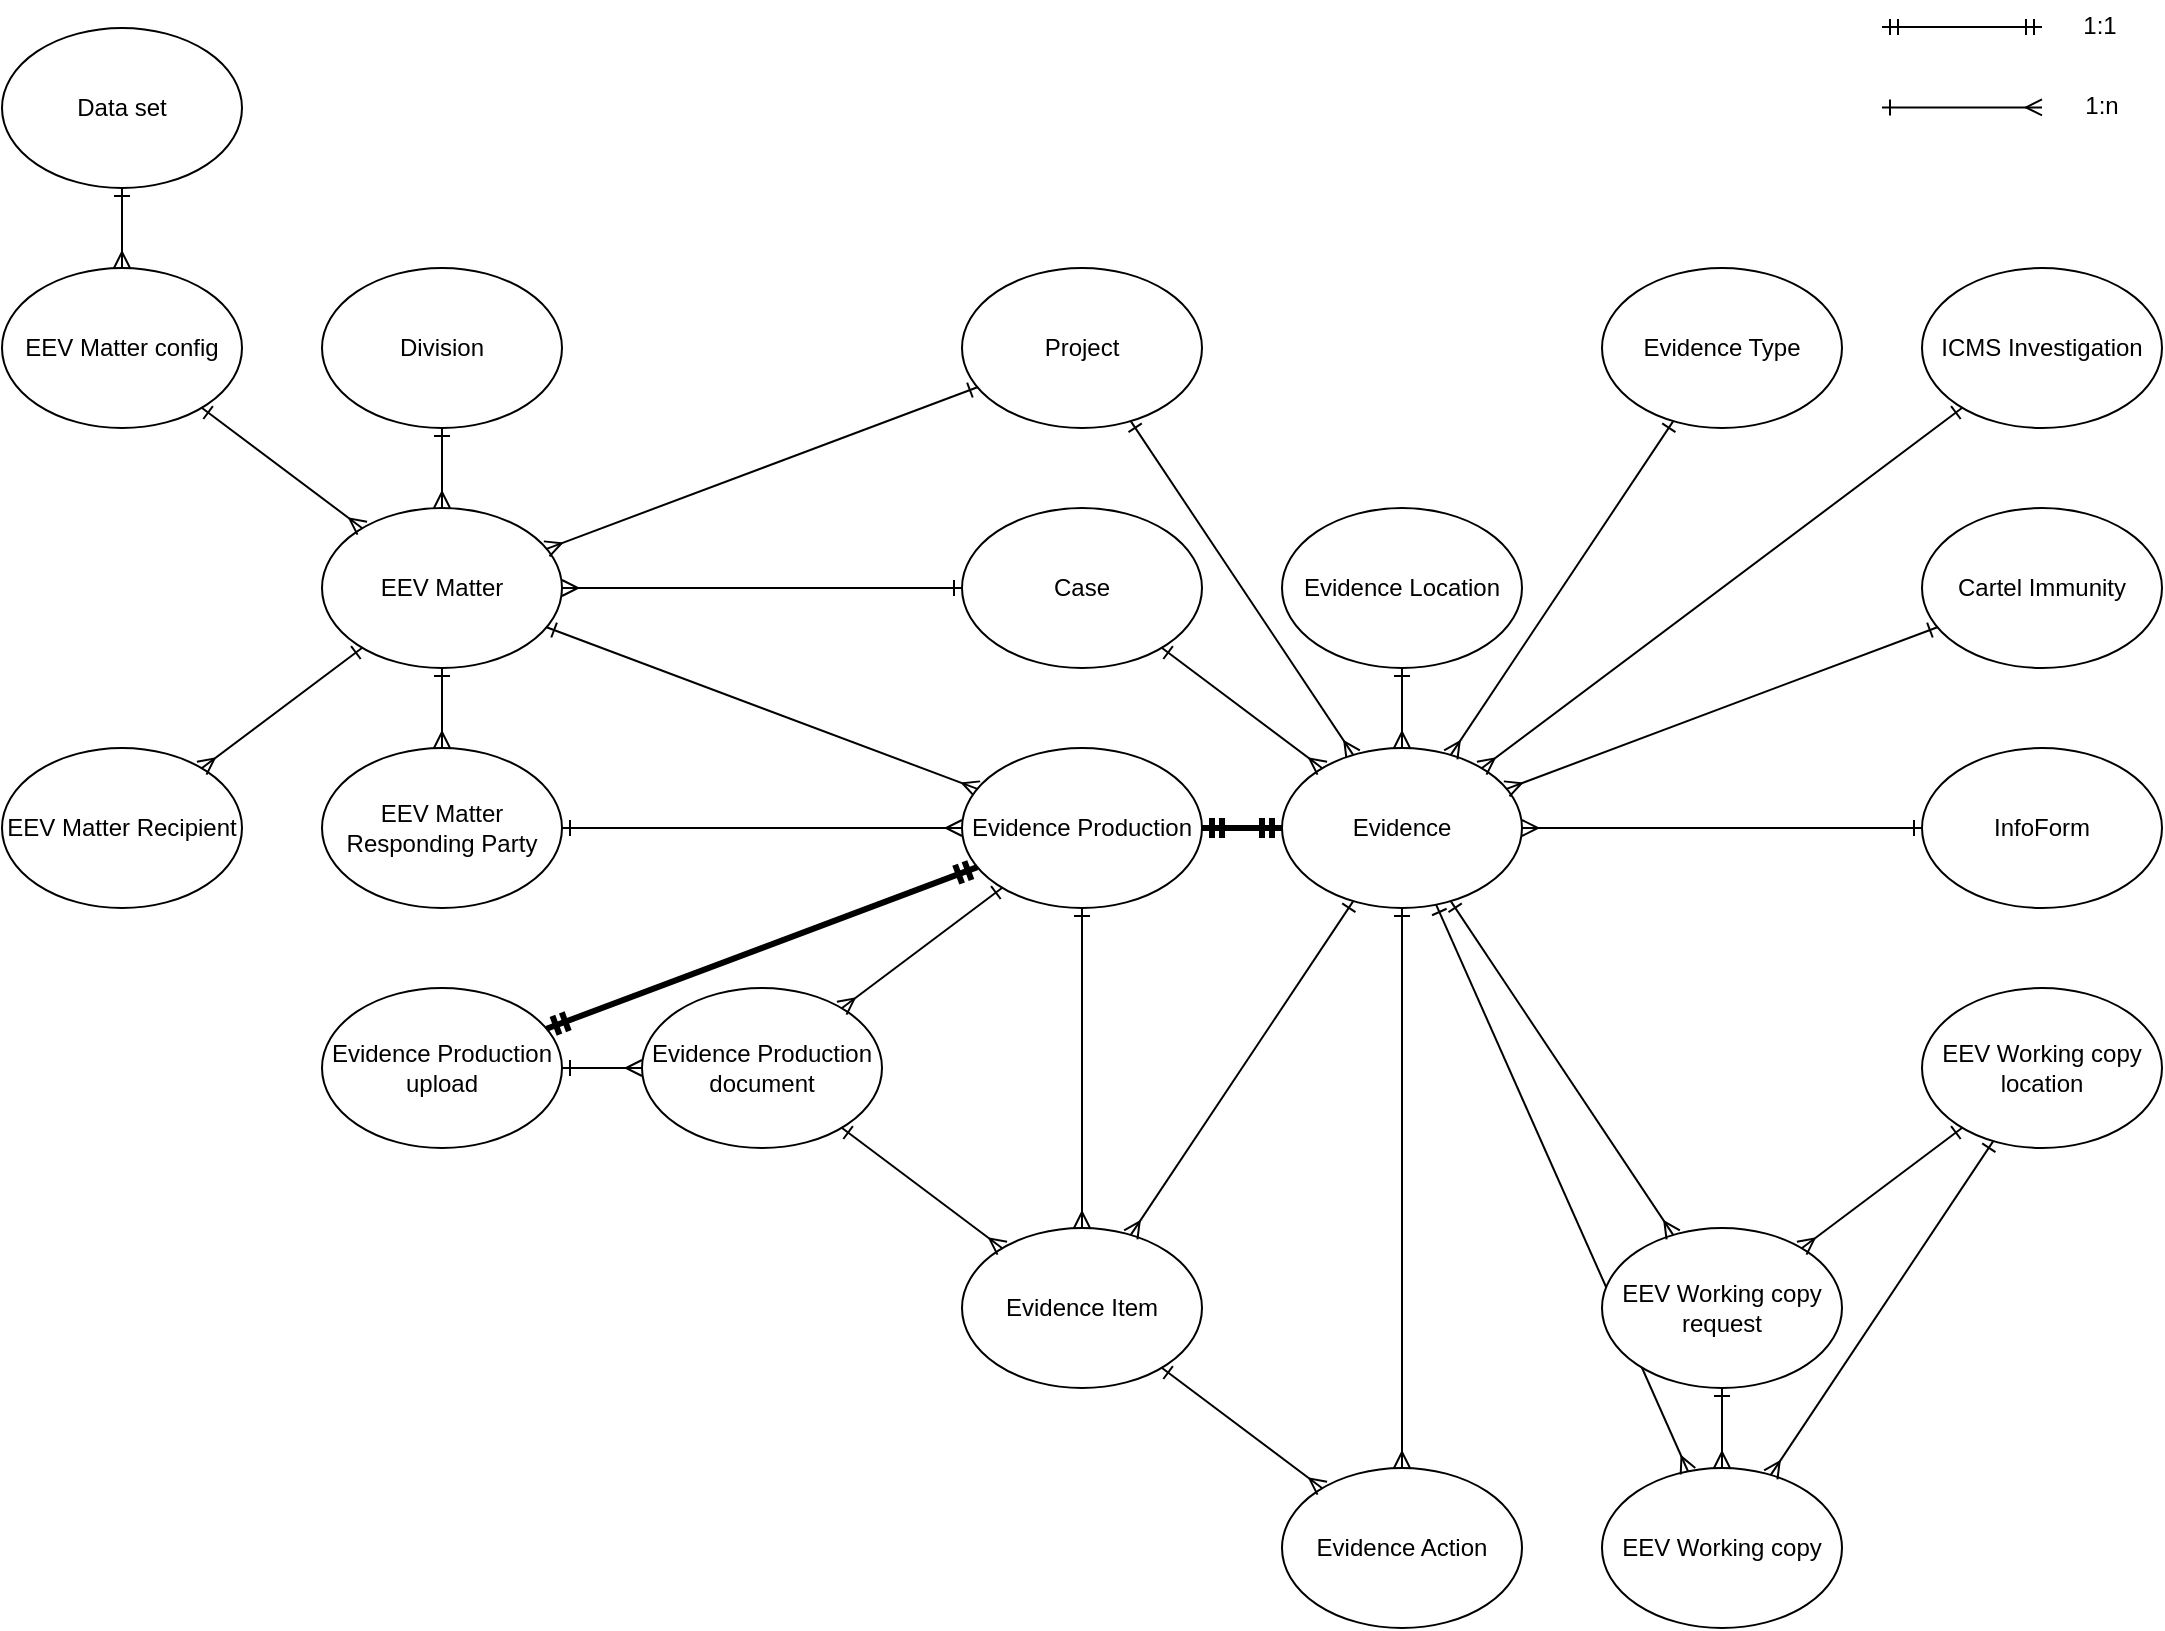 <mxfile version="26.0.14" pages="10">
  <diagram name="EEV" id="cTdNTrZdiVtizNcZopHO">
    <mxGraphModel dx="1434" dy="746" grid="1" gridSize="10" guides="1" tooltips="1" connect="1" arrows="1" fold="1" page="1" pageScale="1" pageWidth="1169" pageHeight="827" math="0" shadow="0">
      <root>
        <mxCell id="0" />
        <mxCell id="1" parent="0" />
        <mxCell id="jPDuKESHbQuXLP3hNdnU-40" value="" style="endArrow=ERone;html=1;rounded=0;startArrow=ERmany;startFill=0;endFill=0;" parent="1" source="jPDuKESHbQuXLP3hNdnU-19" target="jPDuKESHbQuXLP3hNdnU-4" edge="1">
          <mxGeometry width="50" height="50" relative="1" as="geometry">
            <mxPoint x="460" y="460" as="sourcePoint" />
            <mxPoint x="460" y="300" as="targetPoint" />
          </mxGeometry>
        </mxCell>
        <mxCell id="jPDuKESHbQuXLP3hNdnU-1" value="EEV Matter" style="ellipse;whiteSpace=wrap;html=1;" parent="1" vertex="1">
          <mxGeometry x="200" y="280" width="120" height="80" as="geometry" />
        </mxCell>
        <mxCell id="jPDuKESHbQuXLP3hNdnU-2" value="Case" style="ellipse;whiteSpace=wrap;html=1;" parent="1" vertex="1">
          <mxGeometry x="520" y="280" width="120" height="80" as="geometry" />
        </mxCell>
        <mxCell id="jPDuKESHbQuXLP3hNdnU-3" value="" style="endArrow=ERone;html=1;rounded=0;startArrow=ERmany;startFill=0;endFill=0;" parent="1" source="jPDuKESHbQuXLP3hNdnU-1" target="jPDuKESHbQuXLP3hNdnU-2" edge="1">
          <mxGeometry width="50" height="50" relative="1" as="geometry">
            <mxPoint x="30" y="370" as="sourcePoint" />
            <mxPoint x="80" y="320" as="targetPoint" />
          </mxGeometry>
        </mxCell>
        <mxCell id="jPDuKESHbQuXLP3hNdnU-4" value="Project" style="ellipse;whiteSpace=wrap;html=1;" parent="1" vertex="1">
          <mxGeometry x="520" y="160" width="120" height="80" as="geometry" />
        </mxCell>
        <mxCell id="jPDuKESHbQuXLP3hNdnU-5" value="" style="endArrow=ERone;html=1;rounded=0;startArrow=ERmany;startFill=0;endFill=0;" parent="1" source="jPDuKESHbQuXLP3hNdnU-1" target="jPDuKESHbQuXLP3hNdnU-4" edge="1">
          <mxGeometry width="50" height="50" relative="1" as="geometry">
            <mxPoint x="80" y="260" as="sourcePoint" />
            <mxPoint x="260" y="200" as="targetPoint" />
          </mxGeometry>
        </mxCell>
        <mxCell id="jPDuKESHbQuXLP3hNdnU-6" value="Division" style="ellipse;whiteSpace=wrap;html=1;" parent="1" vertex="1">
          <mxGeometry x="200" y="160" width="120" height="80" as="geometry" />
        </mxCell>
        <mxCell id="jPDuKESHbQuXLP3hNdnU-7" value="" style="endArrow=ERone;html=1;rounded=0;startArrow=ERmany;startFill=0;endFill=0;" parent="1" source="jPDuKESHbQuXLP3hNdnU-1" target="jPDuKESHbQuXLP3hNdnU-6" edge="1">
          <mxGeometry width="50" height="50" relative="1" as="geometry">
            <mxPoint x="90" y="350" as="sourcePoint" />
            <mxPoint x="125" y="193" as="targetPoint" />
          </mxGeometry>
        </mxCell>
        <mxCell id="jPDuKESHbQuXLP3hNdnU-8" value="EEV Matter config" style="ellipse;whiteSpace=wrap;html=1;" parent="1" vertex="1">
          <mxGeometry x="40" y="160" width="120" height="80" as="geometry" />
        </mxCell>
        <mxCell id="jPDuKESHbQuXLP3hNdnU-9" value="" style="endArrow=ERone;html=1;rounded=0;startArrow=ERmany;startFill=0;endFill=0;" parent="1" source="jPDuKESHbQuXLP3hNdnU-1" target="jPDuKESHbQuXLP3hNdnU-8" edge="1">
          <mxGeometry width="50" height="50" relative="1" as="geometry">
            <mxPoint x="110" y="360" as="sourcePoint" />
            <mxPoint x="-93" y="243" as="targetPoint" />
          </mxGeometry>
        </mxCell>
        <mxCell id="jPDuKESHbQuXLP3hNdnU-10" value="Data set" style="ellipse;whiteSpace=wrap;html=1;" parent="1" vertex="1">
          <mxGeometry x="40" y="40" width="120" height="80" as="geometry" />
        </mxCell>
        <mxCell id="jPDuKESHbQuXLP3hNdnU-11" value="" style="endArrow=ERone;html=1;rounded=0;startArrow=ERmany;startFill=0;endFill=0;" parent="1" source="jPDuKESHbQuXLP3hNdnU-8" target="jPDuKESHbQuXLP3hNdnU-10" edge="1">
          <mxGeometry width="50" height="50" relative="1" as="geometry">
            <mxPoint x="201" y="328" as="sourcePoint" />
            <mxPoint x="-51" y="362" as="targetPoint" />
          </mxGeometry>
        </mxCell>
        <mxCell id="jPDuKESHbQuXLP3hNdnU-12" value="EEV Matter Recipient" style="ellipse;whiteSpace=wrap;html=1;" parent="1" vertex="1">
          <mxGeometry x="40" y="400" width="120" height="80" as="geometry" />
        </mxCell>
        <mxCell id="jPDuKESHbQuXLP3hNdnU-13" value="" style="endArrow=ERone;html=1;rounded=0;startArrow=ERmany;startFill=0;endFill=0;" parent="1" source="jPDuKESHbQuXLP3hNdnU-12" target="jPDuKESHbQuXLP3hNdnU-1" edge="1">
          <mxGeometry width="50" height="50" relative="1" as="geometry">
            <mxPoint x="230" y="300" as="sourcePoint" />
            <mxPoint x="150" y="240" as="targetPoint" />
          </mxGeometry>
        </mxCell>
        <mxCell id="jPDuKESHbQuXLP3hNdnU-16" value="EEV Matter Responding Party" style="ellipse;whiteSpace=wrap;html=1;" parent="1" vertex="1">
          <mxGeometry x="200" y="400" width="120" height="80" as="geometry" />
        </mxCell>
        <mxCell id="jPDuKESHbQuXLP3hNdnU-17" value="" style="endArrow=ERone;html=1;rounded=0;startArrow=ERmany;startFill=0;endFill=0;" parent="1" source="jPDuKESHbQuXLP3hNdnU-16" target="jPDuKESHbQuXLP3hNdnU-1" edge="1">
          <mxGeometry width="50" height="50" relative="1" as="geometry">
            <mxPoint x="150" y="420" as="sourcePoint" />
            <mxPoint x="230" y="360" as="targetPoint" />
          </mxGeometry>
        </mxCell>
        <mxCell id="jPDuKESHbQuXLP3hNdnU-18" value="EEV Working copy" style="ellipse;whiteSpace=wrap;html=1;" parent="1" vertex="1">
          <mxGeometry x="840" y="760" width="120" height="80" as="geometry" />
        </mxCell>
        <mxCell id="jPDuKESHbQuXLP3hNdnU-19" value="Evidence" style="ellipse;whiteSpace=wrap;html=1;" parent="1" vertex="1">
          <mxGeometry x="680" y="400" width="120" height="80" as="geometry" />
        </mxCell>
        <mxCell id="jPDuKESHbQuXLP3hNdnU-20" value="" style="endArrow=ERone;html=1;rounded=0;startArrow=ERmany;startFill=0;endFill=0;" parent="1" source="jPDuKESHbQuXLP3hNdnU-18" target="jPDuKESHbQuXLP3hNdnU-19" edge="1">
          <mxGeometry width="50" height="50" relative="1" as="geometry">
            <mxPoint x="1110" y="380" as="sourcePoint" />
            <mxPoint x="1190" y="320" as="targetPoint" />
          </mxGeometry>
        </mxCell>
        <mxCell id="jPDuKESHbQuXLP3hNdnU-21" value="EEV Working copy request" style="ellipse;whiteSpace=wrap;html=1;" parent="1" vertex="1">
          <mxGeometry x="840" y="640" width="120" height="80" as="geometry" />
        </mxCell>
        <mxCell id="jPDuKESHbQuXLP3hNdnU-22" value="" style="endArrow=ERone;html=1;rounded=0;startArrow=ERmany;startFill=0;endFill=0;" parent="1" source="jPDuKESHbQuXLP3hNdnU-18" target="jPDuKESHbQuXLP3hNdnU-21" edge="1">
          <mxGeometry width="50" height="50" relative="1" as="geometry">
            <mxPoint x="1300" y="650" as="sourcePoint" />
            <mxPoint x="1004" y="585" as="targetPoint" />
          </mxGeometry>
        </mxCell>
        <mxCell id="jPDuKESHbQuXLP3hNdnU-24" value="EEV Working copy location" style="ellipse;whiteSpace=wrap;html=1;" parent="1" vertex="1">
          <mxGeometry x="1000" y="520" width="120" height="80" as="geometry" />
        </mxCell>
        <mxCell id="jPDuKESHbQuXLP3hNdnU-25" value="" style="endArrow=ERone;html=1;rounded=0;startArrow=ERmany;startFill=0;endFill=0;" parent="1" source="jPDuKESHbQuXLP3hNdnU-21" target="jPDuKESHbQuXLP3hNdnU-19" edge="1">
          <mxGeometry width="50" height="50" relative="1" as="geometry">
            <mxPoint x="1088" y="636" as="sourcePoint" />
            <mxPoint x="1042" y="589" as="targetPoint" />
          </mxGeometry>
        </mxCell>
        <mxCell id="jPDuKESHbQuXLP3hNdnU-26" value="" style="endArrow=ERone;html=1;rounded=0;startArrow=ERmany;startFill=0;endFill=0;" parent="1" source="jPDuKESHbQuXLP3hNdnU-21" target="jPDuKESHbQuXLP3hNdnU-24" edge="1">
          <mxGeometry width="50" height="50" relative="1" as="geometry">
            <mxPoint x="1320" y="680" as="sourcePoint" />
            <mxPoint x="1110" y="600" as="targetPoint" />
          </mxGeometry>
        </mxCell>
        <mxCell id="jPDuKESHbQuXLP3hNdnU-27" value="" style="endArrow=ERone;html=1;rounded=0;startArrow=ERmany;startFill=0;endFill=0;" parent="1" source="jPDuKESHbQuXLP3hNdnU-18" target="jPDuKESHbQuXLP3hNdnU-24" edge="1">
          <mxGeometry width="50" height="50" relative="1" as="geometry">
            <mxPoint x="1210" y="820" as="sourcePoint" />
            <mxPoint x="1320" y="780" as="targetPoint" />
          </mxGeometry>
        </mxCell>
        <mxCell id="jPDuKESHbQuXLP3hNdnU-28" value="" style="endArrow=ERone;html=1;rounded=0;startArrow=ERmany;startFill=0;endFill=0;" parent="1" source="jPDuKESHbQuXLP3hNdnU-19" target="jPDuKESHbQuXLP3hNdnU-2" edge="1">
          <mxGeometry width="50" height="50" relative="1" as="geometry">
            <mxPoint x="270" y="700" as="sourcePoint" />
            <mxPoint x="190" y="640" as="targetPoint" />
          </mxGeometry>
        </mxCell>
        <mxCell id="jPDuKESHbQuXLP3hNdnU-30" value="" style="endArrow=ERone;html=1;rounded=0;startArrow=ERmany;startFill=0;endFill=0;" parent="1" source="jPDuKESHbQuXLP3hNdnU-19" target="jPDuKESHbQuXLP3hNdnU-29" edge="1">
          <mxGeometry width="50" height="50" relative="1" as="geometry">
            <mxPoint x="470" y="480" as="sourcePoint" />
            <mxPoint x="430" y="370" as="targetPoint" />
          </mxGeometry>
        </mxCell>
        <mxCell id="jPDuKESHbQuXLP3hNdnU-31" value="" style="endArrow=ERone;html=1;rounded=0;startArrow=ERmany;startFill=0;endFill=0;" parent="1" source="jPDuKESHbQuXLP3hNdnU-36" target="jPDuKESHbQuXLP3hNdnU-1" edge="1">
          <mxGeometry width="50" height="50" relative="1" as="geometry">
            <mxPoint x="360" y="490" as="sourcePoint" />
            <mxPoint x="566" y="367" as="targetPoint" />
          </mxGeometry>
        </mxCell>
        <mxCell id="jPDuKESHbQuXLP3hNdnU-32" value="Evidence Location" style="ellipse;whiteSpace=wrap;html=1;" parent="1" vertex="1">
          <mxGeometry x="680" y="280" width="120" height="80" as="geometry" />
        </mxCell>
        <mxCell id="jPDuKESHbQuXLP3hNdnU-33" value="" style="endArrow=ERone;html=1;rounded=0;startArrow=ERmany;startFill=0;endFill=0;" parent="1" source="jPDuKESHbQuXLP3hNdnU-19" target="jPDuKESHbQuXLP3hNdnU-32" edge="1">
          <mxGeometry width="50" height="50" relative="1" as="geometry">
            <mxPoint x="360" y="700" as="sourcePoint" />
            <mxPoint x="294" y="367" as="targetPoint" />
          </mxGeometry>
        </mxCell>
        <mxCell id="jPDuKESHbQuXLP3hNdnU-34" value="Evidence Type" style="ellipse;whiteSpace=wrap;html=1;" parent="1" vertex="1">
          <mxGeometry x="840" y="160" width="120" height="80" as="geometry" />
        </mxCell>
        <mxCell id="jPDuKESHbQuXLP3hNdnU-35" value="" style="endArrow=ERone;html=1;rounded=0;startArrow=ERmany;startFill=0;endFill=0;" parent="1" source="jPDuKESHbQuXLP3hNdnU-19" target="jPDuKESHbQuXLP3hNdnU-34" edge="1">
          <mxGeometry width="50" height="50" relative="1" as="geometry">
            <mxPoint x="510" y="550" as="sourcePoint" />
            <mxPoint x="750" y="370" as="targetPoint" />
          </mxGeometry>
        </mxCell>
        <mxCell id="jPDuKESHbQuXLP3hNdnU-38" value="ICMS Investigation" style="ellipse;whiteSpace=wrap;html=1;" parent="1" vertex="1">
          <mxGeometry x="1000" y="160" width="120" height="80" as="geometry" />
        </mxCell>
        <mxCell id="jPDuKESHbQuXLP3hNdnU-39" value="" style="endArrow=ERone;html=1;rounded=0;startArrow=ERmany;startFill=0;endFill=0;" parent="1" source="jPDuKESHbQuXLP3hNdnU-19" target="jPDuKESHbQuXLP3hNdnU-38" edge="1">
          <mxGeometry width="50" height="50" relative="1" as="geometry">
            <mxPoint x="610" y="580" as="sourcePoint" />
            <mxPoint x="1146" y="380" as="targetPoint" />
          </mxGeometry>
        </mxCell>
        <mxCell id="jPDuKESHbQuXLP3hNdnU-41" value="Cartel Immunity" style="ellipse;whiteSpace=wrap;html=1;" parent="1" vertex="1">
          <mxGeometry x="1000" y="280" width="120" height="80" as="geometry" />
        </mxCell>
        <mxCell id="jPDuKESHbQuXLP3hNdnU-42" value="" style="endArrow=ERone;html=1;rounded=0;startArrow=ERmany;startFill=0;endFill=0;" parent="1" source="jPDuKESHbQuXLP3hNdnU-19" target="jPDuKESHbQuXLP3hNdnU-41" edge="1">
          <mxGeometry width="50" height="50" relative="1" as="geometry">
            <mxPoint x="485" y="554" as="sourcePoint" />
            <mxPoint x="1175" y="346" as="targetPoint" />
          </mxGeometry>
        </mxCell>
        <mxCell id="jPDuKESHbQuXLP3hNdnU-43" value="Evidence Action" style="ellipse;whiteSpace=wrap;html=1;" parent="1" vertex="1">
          <mxGeometry x="680" y="760" width="120" height="80" as="geometry" />
        </mxCell>
        <mxCell id="jPDuKESHbQuXLP3hNdnU-44" value="" style="endArrow=ERone;html=1;rounded=0;startArrow=ERmany;startFill=0;endFill=0;" parent="1" source="jPDuKESHbQuXLP3hNdnU-43" target="jPDuKESHbQuXLP3hNdnU-19" edge="1">
          <mxGeometry width="50" height="50" relative="1" as="geometry">
            <mxPoint x="406" y="533" as="sourcePoint" />
            <mxPoint x="294" y="367" as="targetPoint" />
          </mxGeometry>
        </mxCell>
        <mxCell id="jPDuKESHbQuXLP3hNdnU-45" value="Evidence Item" style="ellipse;whiteSpace=wrap;html=1;" parent="1" vertex="1">
          <mxGeometry x="520" y="640" width="120" height="80" as="geometry" />
        </mxCell>
        <mxCell id="jPDuKESHbQuXLP3hNdnU-46" value="" style="endArrow=ERone;html=1;rounded=0;startArrow=ERmany;startFill=0;endFill=0;" parent="1" source="jPDuKESHbQuXLP3hNdnU-43" target="jPDuKESHbQuXLP3hNdnU-45" edge="1">
          <mxGeometry width="50" height="50" relative="1" as="geometry">
            <mxPoint x="640" y="964" as="sourcePoint" />
            <mxPoint x="750" y="860" as="targetPoint" />
          </mxGeometry>
        </mxCell>
        <mxCell id="jPDuKESHbQuXLP3hNdnU-51" value="" style="endArrow=ERone;html=1;rounded=0;startArrow=ERmany;startFill=0;endFill=0;" parent="1" source="jPDuKESHbQuXLP3hNdnU-45" target="jPDuKESHbQuXLP3hNdnU-19" edge="1">
          <mxGeometry width="50" height="50" relative="1" as="geometry">
            <mxPoint x="310" y="660" as="sourcePoint" />
            <mxPoint x="390" y="600" as="targetPoint" />
          </mxGeometry>
        </mxCell>
        <mxCell id="jPDuKESHbQuXLP3hNdnU-52" value="" style="endArrow=ERone;html=1;rounded=0;startArrow=ERmany;startFill=0;endFill=0;" parent="1" source="jPDuKESHbQuXLP3hNdnU-45" target="jPDuKESHbQuXLP3hNdnU-36" edge="1">
          <mxGeometry width="50" height="50" relative="1" as="geometry">
            <mxPoint x="642" y="710" as="sourcePoint" />
            <mxPoint x="858" y="630" as="targetPoint" />
          </mxGeometry>
        </mxCell>
        <mxCell id="jPDuKESHbQuXLP3hNdnU-53" value="Evidence Production document" style="ellipse;whiteSpace=wrap;html=1;" parent="1" vertex="1">
          <mxGeometry x="360" y="520" width="120" height="80" as="geometry" />
        </mxCell>
        <mxCell id="jPDuKESHbQuXLP3hNdnU-54" value="" style="endArrow=ERone;html=1;rounded=0;startArrow=ERmany;startFill=0;endFill=0;" parent="1" source="jPDuKESHbQuXLP3hNdnU-45" target="jPDuKESHbQuXLP3hNdnU-53" edge="1">
          <mxGeometry width="50" height="50" relative="1" as="geometry">
            <mxPoint x="470" y="640" as="sourcePoint" />
            <mxPoint x="550" y="700" as="targetPoint" />
          </mxGeometry>
        </mxCell>
        <mxCell id="jPDuKESHbQuXLP3hNdnU-36" value="Evidence Production" style="ellipse;whiteSpace=wrap;html=1;" parent="1" vertex="1">
          <mxGeometry x="520" y="400" width="120" height="80" as="geometry" />
        </mxCell>
        <mxCell id="jPDuKESHbQuXLP3hNdnU-56" value="" style="endArrow=ERone;html=1;rounded=0;startArrow=ERmany;startFill=0;endFill=0;" parent="1" source="jPDuKESHbQuXLP3hNdnU-36" target="jPDuKESHbQuXLP3hNdnU-16" edge="1">
          <mxGeometry width="50" height="50" relative="1" as="geometry">
            <mxPoint x="528" y="480" as="sourcePoint" />
            <mxPoint x="312" y="400" as="targetPoint" />
          </mxGeometry>
        </mxCell>
        <mxCell id="jPDuKESHbQuXLP3hNdnU-59" value="Evidence Production upload" style="ellipse;whiteSpace=wrap;html=1;" parent="1" vertex="1">
          <mxGeometry x="200" y="520" width="120" height="80" as="geometry" />
        </mxCell>
        <mxCell id="jPDuKESHbQuXLP3hNdnU-61" value="" style="endArrow=ERone;html=1;rounded=0;startArrow=ERmany;startFill=0;endFill=0;" parent="1" source="jPDuKESHbQuXLP3hNdnU-53" target="jPDuKESHbQuXLP3hNdnU-36" edge="1">
          <mxGeometry width="50" height="50" relative="1" as="geometry">
            <mxPoint x="590" y="650" as="sourcePoint" />
            <mxPoint x="590" y="490" as="targetPoint" />
          </mxGeometry>
        </mxCell>
        <mxCell id="jPDuKESHbQuXLP3hNdnU-62" value="" style="endArrow=ERone;html=1;rounded=0;startArrow=ERmany;startFill=0;endFill=0;" parent="1" source="jPDuKESHbQuXLP3hNdnU-53" target="jPDuKESHbQuXLP3hNdnU-59" edge="1">
          <mxGeometry width="50" height="50" relative="1" as="geometry">
            <mxPoint x="490" y="640" as="sourcePoint" />
            <mxPoint x="566" y="487" as="targetPoint" />
          </mxGeometry>
        </mxCell>
        <mxCell id="jPDuKESHbQuXLP3hNdnU-63" value="" style="endArrow=ERmandOne;html=1;rounded=0;startArrow=ERmandOne;startFill=0;endFill=0;strokeWidth=3;" parent="1" source="jPDuKESHbQuXLP3hNdnU-36" target="jPDuKESHbQuXLP3hNdnU-59" edge="1">
          <mxGeometry width="50" height="50" relative="1" as="geometry">
            <mxPoint x="730" y="540" as="sourcePoint" />
            <mxPoint x="780" y="490" as="targetPoint" />
          </mxGeometry>
        </mxCell>
        <mxCell id="jPDuKESHbQuXLP3hNdnU-64" value="" style="endArrow=ERmandOne;html=1;rounded=0;startArrow=ERmandOne;startFill=0;endFill=0;strokeWidth=3;" parent="1" source="jPDuKESHbQuXLP3hNdnU-36" target="jPDuKESHbQuXLP3hNdnU-19" edge="1">
          <mxGeometry width="50" height="50" relative="1" as="geometry">
            <mxPoint x="700" y="490" as="sourcePoint" />
            <mxPoint x="870" y="240" as="targetPoint" />
          </mxGeometry>
        </mxCell>
        <mxCell id="jPDuKESHbQuXLP3hNdnU-65" value="" style="endArrow=ERmandOne;html=1;rounded=0;startArrow=ERmandOne;startFill=0;endFill=0;" parent="1" edge="1">
          <mxGeometry width="50" height="50" relative="1" as="geometry">
            <mxPoint x="980" y="39.49" as="sourcePoint" />
            <mxPoint x="1060" y="39.49" as="targetPoint" />
          </mxGeometry>
        </mxCell>
        <mxCell id="jPDuKESHbQuXLP3hNdnU-66" value="1:1" style="text;html=1;align=center;verticalAlign=middle;whiteSpace=wrap;rounded=0;" parent="1" vertex="1">
          <mxGeometry x="1060" y="26" width="58" height="25" as="geometry" />
        </mxCell>
        <mxCell id="jPDuKESHbQuXLP3hNdnU-67" value="" style="endArrow=ERone;html=1;rounded=0;startArrow=ERmany;startFill=0;endFill=0;" parent="1" edge="1">
          <mxGeometry width="50" height="50" relative="1" as="geometry">
            <mxPoint x="1060" y="79.74" as="sourcePoint" />
            <mxPoint x="980" y="79.74" as="targetPoint" />
          </mxGeometry>
        </mxCell>
        <mxCell id="jPDuKESHbQuXLP3hNdnU-68" value="1:n" style="text;html=1;align=center;verticalAlign=middle;whiteSpace=wrap;rounded=0;" parent="1" vertex="1">
          <mxGeometry x="1060" y="64" width="60" height="30" as="geometry" />
        </mxCell>
        <mxCell id="jPDuKESHbQuXLP3hNdnU-29" value="InfoForm" style="ellipse;whiteSpace=wrap;html=1;" parent="1" vertex="1">
          <mxGeometry x="1000" y="400" width="120" height="80" as="geometry" />
        </mxCell>
      </root>
    </mxGraphModel>
  </diagram>
  <diagram id="QS5nDA1OD_a6b500apVs" name="Evidence log">
    <mxGraphModel dx="1687" dy="878" grid="1" gridSize="10" guides="1" tooltips="1" connect="1" arrows="1" fold="1" page="1" pageScale="1" pageWidth="1169" pageHeight="827" math="0" shadow="0">
      <root>
        <mxCell id="0" />
        <mxCell id="1" parent="0" />
        <mxCell id="kS4r-B4YzUKA6Qc6h32--1" value="EEV Matter" style="ellipse;whiteSpace=wrap;html=1;" vertex="1" parent="1">
          <mxGeometry x="360" y="200" width="120" height="80" as="geometry" />
        </mxCell>
        <mxCell id="kS4r-B4YzUKA6Qc6h32--19" value="Evidence" style="ellipse;whiteSpace=wrap;html=1;" vertex="1" parent="1">
          <mxGeometry x="640" y="320" width="120" height="80" as="geometry" />
        </mxCell>
        <mxCell id="kS4r-B4YzUKA6Qc6h32--42" value="Evidence Item" style="ellipse;whiteSpace=wrap;html=1;" vertex="1" parent="1">
          <mxGeometry x="640" y="440" width="120" height="80" as="geometry" />
        </mxCell>
        <mxCell id="kS4r-B4YzUKA6Qc6h32--44" value="Evidence Audit Log" style="ellipse;whiteSpace=wrap;html=1;" vertex="1" parent="1">
          <mxGeometry x="480" y="320" width="120" height="80" as="geometry" />
        </mxCell>
        <mxCell id="kS4r-B4YzUKA6Qc6h32--45" value="" style="endArrow=ERone;html=1;rounded=0;startArrow=ERmany;startFill=0;endFill=0;strokeColor=#FF0000;" edge="1" parent="1" source="kS4r-B4YzUKA6Qc6h32--44" target="kS4r-B4YzUKA6Qc6h32--1">
          <mxGeometry width="50" height="50" relative="1" as="geometry">
            <mxPoint x="430" y="460" as="sourcePoint" />
            <mxPoint x="510" y="400" as="targetPoint" />
          </mxGeometry>
        </mxCell>
        <mxCell id="kS4r-B4YzUKA6Qc6h32--46" value="" style="endArrow=ERone;html=1;rounded=0;startArrow=ERmany;startFill=0;endFill=0;strokeColor=#FF0000;" edge="1" parent="1" source="kS4r-B4YzUKA6Qc6h32--44" target="kS4r-B4YzUKA6Qc6h32--19">
          <mxGeometry width="50" height="50" relative="1" as="geometry">
            <mxPoint x="210" y="694" as="sourcePoint" />
            <mxPoint x="336" y="410" as="targetPoint" />
          </mxGeometry>
        </mxCell>
        <mxCell id="kS4r-B4YzUKA6Qc6h32--47" value="" style="endArrow=ERone;html=1;rounded=0;startArrow=ERmany;startFill=0;endFill=0;strokeColor=#FF3333;" edge="1" parent="1" source="kS4r-B4YzUKA6Qc6h32--44" target="kS4r-B4YzUKA6Qc6h32--42">
          <mxGeometry width="50" height="50" relative="1" as="geometry">
            <mxPoint x="610" y="770" as="sourcePoint" />
            <mxPoint x="818" y="550" as="targetPoint" />
          </mxGeometry>
        </mxCell>
      </root>
    </mxGraphModel>
  </diagram>
  <diagram id="lGE6J8n825wU7JI_PbC4" name="flow diagram">
    <mxGraphModel dx="1434" dy="746" grid="1" gridSize="10" guides="1" tooltips="1" connect="1" arrows="1" fold="1" page="1" pageScale="1" pageWidth="827" pageHeight="1169" math="0" shadow="0">
      <root>
        <mxCell id="0" />
        <mxCell id="1" parent="0" />
        <mxCell id="52XnalAZNIJ-hMC169VB-3" value="" style="edgeStyle=orthogonalEdgeStyle;rounded=0;orthogonalLoop=1;jettySize=auto;html=1;" parent="1" source="52XnalAZNIJ-hMC169VB-1" target="52XnalAZNIJ-hMC169VB-2" edge="1">
          <mxGeometry relative="1" as="geometry" />
        </mxCell>
        <mxCell id="52XnalAZNIJ-hMC169VB-1" value="Enquiry&lt;div&gt;Form&lt;/div&gt;" style="ellipse;whiteSpace=wrap;html=1;aspect=fixed;" parent="1" vertex="1">
          <mxGeometry x="300" y="40" width="80" height="80" as="geometry" />
        </mxCell>
        <mxCell id="52XnalAZNIJ-hMC169VB-6" value="" style="edgeStyle=orthogonalEdgeStyle;rounded=0;orthogonalLoop=1;jettySize=auto;html=1;" parent="1" source="52XnalAZNIJ-hMC169VB-2" target="52XnalAZNIJ-hMC169VB-5" edge="1">
          <mxGeometry relative="1" as="geometry" />
        </mxCell>
        <mxCell id="52XnalAZNIJ-hMC169VB-2" value="Merger enquiry" style="whiteSpace=wrap;html=1;" parent="1" vertex="1">
          <mxGeometry x="280" y="160" width="120" height="40" as="geometry" />
        </mxCell>
        <mxCell id="52XnalAZNIJ-hMC169VB-5" value="Waiver/&lt;div&gt;Pre-lodgement&lt;/div&gt;&lt;div&gt;engagement&lt;/div&gt;" style="ellipse;whiteSpace=wrap;html=1;" parent="1" vertex="1">
          <mxGeometry x="280" y="240" width="120" height="80" as="geometry" />
        </mxCell>
        <mxCell id="52XnalAZNIJ-hMC169VB-7" value="MCMS landing page" style="whiteSpace=wrap;html=1;" parent="1" vertex="1">
          <mxGeometry x="280" y="360" width="120" height="40" as="geometry" />
        </mxCell>
        <mxCell id="52XnalAZNIJ-hMC169VB-8" value="Merger matter summary (General)" style="whiteSpace=wrap;html=1;" parent="1" vertex="1">
          <mxGeometry x="280" y="440" width="120" height="40" as="geometry" />
        </mxCell>
        <mxCell id="52XnalAZNIJ-hMC169VB-9" value="" style="edgeStyle=orthogonalEdgeStyle;rounded=0;orthogonalLoop=1;jettySize=auto;html=1;entryX=0.5;entryY=0;entryDx=0;entryDy=0;exitX=0.5;exitY=1;exitDx=0;exitDy=0;" parent="1" source="52XnalAZNIJ-hMC169VB-5" target="52XnalAZNIJ-hMC169VB-7" edge="1">
          <mxGeometry relative="1" as="geometry">
            <mxPoint x="370" y="330" as="sourcePoint" />
            <mxPoint x="350" y="250" as="targetPoint" />
          </mxGeometry>
        </mxCell>
        <mxCell id="52XnalAZNIJ-hMC169VB-10" value="" style="edgeStyle=orthogonalEdgeStyle;rounded=0;orthogonalLoop=1;jettySize=auto;html=1;entryX=0.5;entryY=0;entryDx=0;entryDy=0;exitX=0.5;exitY=1;exitDx=0;exitDy=0;" parent="1" source="52XnalAZNIJ-hMC169VB-7" target="52XnalAZNIJ-hMC169VB-8" edge="1">
          <mxGeometry relative="1" as="geometry">
            <mxPoint x="360" y="410" as="sourcePoint" />
            <mxPoint x="360" y="260" as="targetPoint" />
          </mxGeometry>
        </mxCell>
        <mxCell id="52XnalAZNIJ-hMC169VB-11" value="Merger matter" style="whiteSpace=wrap;html=1;" parent="1" vertex="1">
          <mxGeometry x="280" y="520" width="120" height="40" as="geometry" />
        </mxCell>
        <mxCell id="52XnalAZNIJ-hMC169VB-12" value="Payment tracker" style="whiteSpace=wrap;html=1;" parent="1" vertex="1">
          <mxGeometry x="120" y="520" width="120" height="40" as="geometry" />
        </mxCell>
        <mxCell id="52XnalAZNIJ-hMC169VB-13" value="Key documents tracker" style="whiteSpace=wrap;html=1;fillColor=#bac8d3;strokeColor=#23445d;" parent="1" vertex="1">
          <mxGeometry x="200" y="600" width="120" height="40" as="geometry" />
        </mxCell>
        <mxCell id="52XnalAZNIJ-hMC169VB-14" value="" style="edgeStyle=orthogonalEdgeStyle;rounded=0;orthogonalLoop=1;jettySize=auto;html=1;entryX=0.5;entryY=0;entryDx=0;entryDy=0;exitX=0.5;exitY=1;exitDx=0;exitDy=0;" parent="1" source="52XnalAZNIJ-hMC169VB-8" target="52XnalAZNIJ-hMC169VB-11" edge="1">
          <mxGeometry relative="1" as="geometry">
            <mxPoint x="330" y="490" as="sourcePoint" />
            <mxPoint x="350" y="450" as="targetPoint" />
          </mxGeometry>
        </mxCell>
        <mxCell id="52XnalAZNIJ-hMC169VB-15" value="" style="edgeStyle=orthogonalEdgeStyle;rounded=0;orthogonalLoop=1;jettySize=auto;html=1;entryX=0.5;entryY=0;entryDx=0;entryDy=0;exitX=0.5;exitY=1;exitDx=0;exitDy=0;" parent="1" source="52XnalAZNIJ-hMC169VB-11" target="52XnalAZNIJ-hMC169VB-13" edge="1">
          <mxGeometry relative="1" as="geometry">
            <mxPoint x="360" y="420" as="sourcePoint" />
            <mxPoint x="360" y="460" as="targetPoint" />
          </mxGeometry>
        </mxCell>
        <mxCell id="52XnalAZNIJ-hMC169VB-16" value="" style="edgeStyle=orthogonalEdgeStyle;rounded=0;orthogonalLoop=1;jettySize=auto;html=1;exitX=0.5;exitY=1;exitDx=0;exitDy=0;entryX=0.5;entryY=0;entryDx=0;entryDy=0;" parent="1" source="52XnalAZNIJ-hMC169VB-12" target="52XnalAZNIJ-hMC169VB-13" edge="1">
          <mxGeometry relative="1" as="geometry">
            <mxPoint x="350" y="490" as="sourcePoint" />
            <mxPoint x="420" y="600" as="targetPoint" />
          </mxGeometry>
        </mxCell>
        <mxCell id="52XnalAZNIJ-hMC169VB-17" value="Merger enquiry" style="rounded=0;whiteSpace=wrap;html=1;fillColor=#d5e8d4;strokeColor=#82b366;" parent="1" vertex="1">
          <mxGeometry x="680" y="160" width="120" height="40" as="geometry" />
        </mxCell>
        <mxCell id="52XnalAZNIJ-hMC169VB-18" value="" style="endArrow=none;dashed=1;html=1;dashPattern=1 3;strokeWidth=2;rounded=0;exitX=1;exitY=0.5;exitDx=0;exitDy=0;entryX=0;entryY=0.5;entryDx=0;entryDy=0;" parent="1" source="52XnalAZNIJ-hMC169VB-2" target="52XnalAZNIJ-hMC169VB-17" edge="1">
          <mxGeometry width="50" height="50" relative="1" as="geometry">
            <mxPoint x="500" y="510" as="sourcePoint" />
            <mxPoint x="580" y="180" as="targetPoint" />
          </mxGeometry>
        </mxCell>
        <mxCell id="52XnalAZNIJ-hMC169VB-19" value="Submission of&amp;nbsp;&lt;div&gt;online - Merger&amp;nbsp;&lt;/div&gt;&lt;div&gt;enquiry form&lt;/div&gt;" style="ellipse;shape=cloud;whiteSpace=wrap;html=1;" parent="1" vertex="1">
          <mxGeometry x="40" y="35" width="170" height="90" as="geometry" />
        </mxCell>
        <mxCell id="52XnalAZNIJ-hMC169VB-21" value="Lodgement of Waiver&lt;div&gt;/&amp;nbsp;&lt;span style=&quot;background-color: transparent; color: light-dark(rgb(0, 0, 0), rgb(255, 255, 255));&quot;&gt;Pre-lodgement&amp;nbsp;&lt;/span&gt;&lt;div&gt;engagement request&lt;/div&gt;&lt;/div&gt;" style="ellipse;shape=cloud;whiteSpace=wrap;html=1;" parent="1" vertex="1">
          <mxGeometry x="40" y="235" width="170" height="90" as="geometry" />
        </mxCell>
        <mxCell id="52XnalAZNIJ-hMC169VB-22" value="" style="endArrow=none;dashed=1;html=1;dashPattern=1 3;strokeWidth=2;rounded=0;" parent="1" source="52XnalAZNIJ-hMC169VB-19" target="52XnalAZNIJ-hMC169VB-1" edge="1">
          <mxGeometry width="50" height="50" relative="1" as="geometry">
            <mxPoint x="230" y="110" as="sourcePoint" />
            <mxPoint x="300" y="100" as="targetPoint" />
          </mxGeometry>
        </mxCell>
        <mxCell id="52XnalAZNIJ-hMC169VB-23" value="" style="endArrow=none;dashed=1;html=1;dashPattern=1 3;strokeWidth=2;rounded=0;" parent="1" source="52XnalAZNIJ-hMC169VB-21" target="52XnalAZNIJ-hMC169VB-5" edge="1">
          <mxGeometry width="50" height="50" relative="1" as="geometry">
            <mxPoint x="220" y="86" as="sourcePoint" />
            <mxPoint x="370" y="89" as="targetPoint" />
          </mxGeometry>
        </mxCell>
        <mxCell id="52XnalAZNIJ-hMC169VB-24" value="Portal m&lt;span style=&quot;background-color: transparent; color: light-dark(rgb(0, 0, 0), rgb(255, 255, 255));&quot;&gt;erger matter&lt;/span&gt;" style="rounded=1;whiteSpace=wrap;html=1;fillColor=#dae8fc;strokeColor=#6c8ebf;" parent="1" vertex="1">
          <mxGeometry x="480" y="520" width="120" height="40" as="geometry" />
        </mxCell>
        <mxCell id="52XnalAZNIJ-hMC169VB-25" value="Merger portal" style="rounded=0;whiteSpace=wrap;html=1;fillColor=#d5e8d4;strokeColor=#82b366;" parent="1" vertex="1">
          <mxGeometry x="680" y="520" width="120" height="40" as="geometry" />
        </mxCell>
        <mxCell id="52XnalAZNIJ-hMC169VB-26" value="" style="endArrow=none;dashed=1;html=1;dashPattern=1 3;strokeWidth=2;rounded=0;" parent="1" source="52XnalAZNIJ-hMC169VB-24" target="52XnalAZNIJ-hMC169VB-25" edge="1">
          <mxGeometry width="50" height="50" relative="1" as="geometry">
            <mxPoint x="410" y="190" as="sourcePoint" />
            <mxPoint x="690" y="190" as="targetPoint" />
          </mxGeometry>
        </mxCell>
        <mxCell id="52XnalAZNIJ-hMC169VB-27" value="People grid" style="whiteSpace=wrap;html=1;" parent="1" vertex="1">
          <mxGeometry x="200" y="680" width="120" height="40" as="geometry" />
        </mxCell>
        <mxCell id="52XnalAZNIJ-hMC169VB-28" value="" style="edgeStyle=orthogonalEdgeStyle;rounded=0;orthogonalLoop=1;jettySize=auto;html=1;" parent="1" source="52XnalAZNIJ-hMC169VB-13" target="52XnalAZNIJ-hMC169VB-27" edge="1">
          <mxGeometry relative="1" as="geometry">
            <mxPoint x="350" y="490" as="sourcePoint" />
            <mxPoint x="350" y="530" as="targetPoint" />
          </mxGeometry>
        </mxCell>
        <mxCell id="52XnalAZNIJ-hMC169VB-29" value="People grid" style="rounded=1;whiteSpace=wrap;html=1;fillColor=#ffe6cc;strokeColor=#d79b00;" parent="1" vertex="1">
          <mxGeometry x="480" y="680" width="120" height="40" as="geometry" />
        </mxCell>
        <mxCell id="52XnalAZNIJ-hMC169VB-30" value="Submission contact" style="whiteSpace=wrap;html=1;" parent="1" vertex="1">
          <mxGeometry x="280" y="760" width="120" height="40" as="geometry" />
        </mxCell>
        <mxCell id="52XnalAZNIJ-hMC169VB-31" value="Submission tracker" style="whiteSpace=wrap;html=1;" parent="1" vertex="1">
          <mxGeometry x="120" y="760" width="120" height="40" as="geometry" />
        </mxCell>
        <mxCell id="52XnalAZNIJ-hMC169VB-32" value="" style="edgeStyle=orthogonalEdgeStyle;rounded=0;orthogonalLoop=1;jettySize=auto;html=1;entryX=0.5;entryY=0;entryDx=0;entryDy=0;exitX=0.5;exitY=1;exitDx=0;exitDy=0;" parent="1" source="52XnalAZNIJ-hMC169VB-27" target="52XnalAZNIJ-hMC169VB-31" edge="1">
          <mxGeometry relative="1" as="geometry">
            <mxPoint x="270" y="650" as="sourcePoint" />
            <mxPoint x="270" y="690" as="targetPoint" />
          </mxGeometry>
        </mxCell>
        <mxCell id="52XnalAZNIJ-hMC169VB-33" style="edgeStyle=orthogonalEdgeStyle;rounded=0;orthogonalLoop=1;jettySize=auto;html=1;entryX=0.5;entryY=0;entryDx=0;entryDy=0;" parent="1" source="52XnalAZNIJ-hMC169VB-27" target="52XnalAZNIJ-hMC169VB-30" edge="1">
          <mxGeometry relative="1" as="geometry" />
        </mxCell>
        <mxCell id="52XnalAZNIJ-hMC169VB-34" value="Submissions" style="rounded=1;whiteSpace=wrap;html=1;fillColor=#dae8fc;strokeColor=#6c8ebf;" parent="1" vertex="1">
          <mxGeometry x="480" y="760" width="120" height="40" as="geometry" />
        </mxCell>
        <mxCell id="52XnalAZNIJ-hMC169VB-35" value="Payment" style="rounded=1;whiteSpace=wrap;html=1;fillColor=#dae8fc;strokeColor=#6c8ebf;" parent="1" vertex="1">
          <mxGeometry x="480" y="840" width="120" height="40" as="geometry" />
        </mxCell>
        <mxCell id="52XnalAZNIJ-hMC169VB-36" value="Payment" style="whiteSpace=wrap;html=1;" parent="1" vertex="1">
          <mxGeometry x="200" y="840" width="120" height="40" as="geometry" />
        </mxCell>
        <mxCell id="52XnalAZNIJ-hMC169VB-37" value="" style="edgeStyle=orthogonalEdgeStyle;rounded=0;orthogonalLoop=1;jettySize=auto;html=1;entryX=0.5;entryY=0;entryDx=0;entryDy=0;exitX=0.5;exitY=1;exitDx=0;exitDy=0;" parent="1" source="52XnalAZNIJ-hMC169VB-31" target="52XnalAZNIJ-hMC169VB-36" edge="1">
          <mxGeometry relative="1" as="geometry">
            <mxPoint x="270" y="730" as="sourcePoint" />
            <mxPoint x="190" y="770" as="targetPoint" />
          </mxGeometry>
        </mxCell>
        <mxCell id="52XnalAZNIJ-hMC169VB-38" value="" style="edgeStyle=orthogonalEdgeStyle;rounded=0;orthogonalLoop=1;jettySize=auto;html=1;exitX=0.5;exitY=1;exitDx=0;exitDy=0;entryX=0.5;entryY=0;entryDx=0;entryDy=0;" parent="1" source="52XnalAZNIJ-hMC169VB-30" target="52XnalAZNIJ-hMC169VB-36" edge="1">
          <mxGeometry relative="1" as="geometry">
            <mxPoint x="190" y="810" as="sourcePoint" />
            <mxPoint x="270" y="810" as="targetPoint" />
          </mxGeometry>
        </mxCell>
        <mxCell id="52XnalAZNIJ-hMC169VB-39" value="Notification&lt;div&gt;Effective notification date&lt;/div&gt;" style="ellipse;whiteSpace=wrap;html=1;" parent="1" vertex="1">
          <mxGeometry x="280" y="920" width="120" height="80" as="geometry" />
        </mxCell>
        <mxCell id="52XnalAZNIJ-hMC169VB-40" value="" style="edgeStyle=orthogonalEdgeStyle;rounded=0;orthogonalLoop=1;jettySize=auto;html=1;exitX=0.5;exitY=1;exitDx=0;exitDy=0;entryX=0.5;entryY=0;entryDx=0;entryDy=0;" parent="1" source="52XnalAZNIJ-hMC169VB-36" target="52XnalAZNIJ-hMC169VB-39" edge="1">
          <mxGeometry relative="1" as="geometry">
            <mxPoint x="110" y="890" as="sourcePoint" />
            <mxPoint x="110" y="930" as="targetPoint" />
          </mxGeometry>
        </mxCell>
        <mxCell id="52XnalAZNIJ-hMC169VB-42" value="Lodgement of&amp;nbsp;&lt;div&gt;Notification request&lt;/div&gt;" style="ellipse;shape=cloud;whiteSpace=wrap;html=1;" parent="1" vertex="1">
          <mxGeometry x="40" y="915" width="170" height="90" as="geometry" />
        </mxCell>
        <mxCell id="52XnalAZNIJ-hMC169VB-43" value="" style="endArrow=none;dashed=1;html=1;dashPattern=1 3;strokeWidth=2;rounded=0;" parent="1" source="52XnalAZNIJ-hMC169VB-42" target="52XnalAZNIJ-hMC169VB-39" edge="1">
          <mxGeometry width="50" height="50" relative="1" as="geometry">
            <mxPoint x="220" y="290" as="sourcePoint" />
            <mxPoint x="290" y="290" as="targetPoint" />
          </mxGeometry>
        </mxCell>
        <mxCell id="52XnalAZNIJ-hMC169VB-44" value="Public register" style="whiteSpace=wrap;html=1;" parent="1" vertex="1">
          <mxGeometry x="280" y="1040" width="120" height="40" as="geometry" />
        </mxCell>
        <mxCell id="52XnalAZNIJ-hMC169VB-45" value="" style="edgeStyle=orthogonalEdgeStyle;rounded=0;orthogonalLoop=1;jettySize=auto;html=1;exitX=0.5;exitY=1;exitDx=0;exitDy=0;entryX=0.5;entryY=0;entryDx=0;entryDy=0;" parent="1" source="52XnalAZNIJ-hMC169VB-39" target="52XnalAZNIJ-hMC169VB-44" edge="1">
          <mxGeometry relative="1" as="geometry">
            <mxPoint x="270" y="890" as="sourcePoint" />
            <mxPoint x="350" y="930" as="targetPoint" />
          </mxGeometry>
        </mxCell>
        <mxCell id="52XnalAZNIJ-hMC169VB-46" value="Clock" style="rounded=1;whiteSpace=wrap;html=1;fillColor=#dae8fc;strokeColor=#6c8ebf;" parent="1" vertex="1">
          <mxGeometry x="480" y="1120" width="120" height="40" as="geometry" />
        </mxCell>
        <mxCell id="52XnalAZNIJ-hMC169VB-47" value="Public register" style="rounded=1;whiteSpace=wrap;html=1;fillColor=#dae8fc;strokeColor=#6c8ebf;" parent="1" vertex="1">
          <mxGeometry x="480" y="1040" width="120" height="40" as="geometry" />
        </mxCell>
        <mxCell id="52XnalAZNIJ-hMC169VB-48" value="Remedy" style="rounded=1;whiteSpace=wrap;html=1;fillColor=#dae8fc;strokeColor=#6c8ebf;" parent="1" vertex="1">
          <mxGeometry x="480" y="1200" width="120" height="40" as="geometry" />
        </mxCell>
        <mxCell id="52XnalAZNIJ-hMC169VB-49" value="Clock" style="whiteSpace=wrap;html=1;" parent="1" vertex="1">
          <mxGeometry x="280" y="1120" width="120" height="40" as="geometry" />
        </mxCell>
        <mxCell id="52XnalAZNIJ-hMC169VB-50" value="Remedy" style="whiteSpace=wrap;html=1;fillColor=#bac8d3;strokeColor=#23445d;" parent="1" vertex="1">
          <mxGeometry x="280" y="1200" width="120" height="40" as="geometry" />
        </mxCell>
        <mxCell id="52XnalAZNIJ-hMC169VB-52" value="Market enquiry tracker" style="whiteSpace=wrap;html=1;fillColor=#bac8d3;strokeColor=#23445d;" parent="1" vertex="1">
          <mxGeometry x="280" y="1280" width="120" height="40" as="geometry" />
        </mxCell>
        <mxCell id="52XnalAZNIJ-hMC169VB-53" value="" style="edgeStyle=orthogonalEdgeStyle;rounded=0;orthogonalLoop=1;jettySize=auto;html=1;exitX=0.5;exitY=1;exitDx=0;exitDy=0;entryX=0.5;entryY=0;entryDx=0;entryDy=0;" parent="1" source="52XnalAZNIJ-hMC169VB-44" target="52XnalAZNIJ-hMC169VB-49" edge="1">
          <mxGeometry relative="1" as="geometry">
            <mxPoint x="199" y="1100" as="sourcePoint" />
            <mxPoint x="199" y="1140" as="targetPoint" />
          </mxGeometry>
        </mxCell>
        <mxCell id="52XnalAZNIJ-hMC169VB-54" value="" style="edgeStyle=orthogonalEdgeStyle;rounded=0;orthogonalLoop=1;jettySize=auto;html=1;exitX=0.5;exitY=1;exitDx=0;exitDy=0;entryX=0.5;entryY=0;entryDx=0;entryDy=0;" parent="1" source="52XnalAZNIJ-hMC169VB-49" target="52XnalAZNIJ-hMC169VB-50" edge="1">
          <mxGeometry relative="1" as="geometry">
            <mxPoint x="209" y="1110" as="sourcePoint" />
            <mxPoint x="209" y="1150" as="targetPoint" />
          </mxGeometry>
        </mxCell>
        <mxCell id="52XnalAZNIJ-hMC169VB-55" value="" style="edgeStyle=orthogonalEdgeStyle;rounded=0;orthogonalLoop=1;jettySize=auto;html=1;exitX=0.5;exitY=1;exitDx=0;exitDy=0;entryX=0.5;entryY=0;entryDx=0;entryDy=0;" parent="1" source="52XnalAZNIJ-hMC169VB-50" target="52XnalAZNIJ-hMC169VB-52" edge="1">
          <mxGeometry relative="1" as="geometry">
            <mxPoint x="219" y="1120" as="sourcePoint" />
            <mxPoint x="219" y="1160" as="targetPoint" />
          </mxGeometry>
        </mxCell>
        <mxCell id="52XnalAZNIJ-hMC169VB-56" value="Market enquiry" style="rounded=0;whiteSpace=wrap;html=1;fillColor=#d5e8d4;strokeColor=#82b366;" parent="1" vertex="1">
          <mxGeometry x="680" y="1280" width="120" height="40" as="geometry" />
        </mxCell>
        <mxCell id="52XnalAZNIJ-hMC169VB-57" value="" style="endArrow=none;dashed=1;html=1;dashPattern=1 3;strokeWidth=2;rounded=0;" parent="1" source="52XnalAZNIJ-hMC169VB-52" target="52XnalAZNIJ-hMC169VB-56" edge="1">
          <mxGeometry width="50" height="50" relative="1" as="geometry">
            <mxPoint x="510" y="1320" as="sourcePoint" />
            <mxPoint x="560" y="1390" as="targetPoint" />
          </mxGeometry>
        </mxCell>
        <mxCell id="52XnalAZNIJ-hMC169VB-58" value="S155 / RFI tracker" style="whiteSpace=wrap;html=1;" parent="1" vertex="1">
          <mxGeometry x="120" y="1360" width="120" height="40" as="geometry" />
        </mxCell>
        <mxCell id="52XnalAZNIJ-hMC169VB-61" value="Jurisdiction" style="whiteSpace=wrap;html=1;fillColor=#bac8d3;strokeColor=#23445d;" parent="1" vertex="1">
          <mxGeometry x="280" y="1440" width="120" height="40" as="geometry" />
        </mxCell>
        <mxCell id="52XnalAZNIJ-hMC169VB-64" value="S155 / RFI" style="whiteSpace=wrap;html=1;" parent="1" vertex="1">
          <mxGeometry x="280" y="1360" width="120" height="40" as="geometry" />
        </mxCell>
        <mxCell id="52XnalAZNIJ-hMC169VB-65" value="RFI" style="rounded=1;whiteSpace=wrap;html=1;fillColor=#dae8fc;strokeColor=#6c8ebf;" parent="1" vertex="1">
          <mxGeometry x="480" y="1330" width="120" height="40" as="geometry" />
        </mxCell>
        <mxCell id="52XnalAZNIJ-hMC169VB-66" value="Jurisdiction" style="rounded=1;whiteSpace=wrap;html=1;fillColor=#dae8fc;strokeColor=#6c8ebf;" parent="1" vertex="1">
          <mxGeometry x="480" y="1440" width="120" height="40" as="geometry" />
        </mxCell>
        <mxCell id="52XnalAZNIJ-hMC169VB-67" value="EEV for S155" style="rounded=1;whiteSpace=wrap;html=1;fillColor=#ffe6cc;strokeColor=#d79b00;" parent="1" vertex="1">
          <mxGeometry x="480" y="1390" width="120" height="40" as="geometry" />
        </mxCell>
        <mxCell id="52XnalAZNIJ-hMC169VB-68" value="" style="endArrow=none;dashed=1;html=1;dashPattern=1 3;strokeWidth=2;rounded=0;exitX=1;exitY=0.5;exitDx=0;exitDy=0;entryX=0;entryY=0.5;entryDx=0;entryDy=0;" parent="1" source="52XnalAZNIJ-hMC169VB-64" target="52XnalAZNIJ-hMC169VB-65" edge="1">
          <mxGeometry width="50" height="50" relative="1" as="geometry">
            <mxPoint x="410" y="1310" as="sourcePoint" />
            <mxPoint x="690" y="1310" as="targetPoint" />
          </mxGeometry>
        </mxCell>
        <mxCell id="52XnalAZNIJ-hMC169VB-69" value="" style="endArrow=none;dashed=1;html=1;dashPattern=1 3;strokeWidth=2;rounded=0;exitX=1;exitY=0.5;exitDx=0;exitDy=0;entryX=0;entryY=0.5;entryDx=0;entryDy=0;" parent="1" source="52XnalAZNIJ-hMC169VB-64" target="52XnalAZNIJ-hMC169VB-67" edge="1">
          <mxGeometry width="50" height="50" relative="1" as="geometry">
            <mxPoint x="410" y="1390" as="sourcePoint" />
            <mxPoint x="490" y="1360" as="targetPoint" />
          </mxGeometry>
        </mxCell>
        <mxCell id="52XnalAZNIJ-hMC169VB-70" value="Related matter tracker" style="whiteSpace=wrap;html=1;" parent="1" vertex="1">
          <mxGeometry x="280" y="1520" width="120" height="40" as="geometry" />
        </mxCell>
        <mxCell id="52XnalAZNIJ-hMC169VB-71" value="Undertaking" style="whiteSpace=wrap;html=1;" parent="1" vertex="1">
          <mxGeometry x="280" y="1600" width="120" height="40" as="geometry" />
        </mxCell>
        <mxCell id="52XnalAZNIJ-hMC169VB-72" value="Legal service funding" style="whiteSpace=wrap;html=1;" parent="1" vertex="1">
          <mxGeometry x="280" y="1680" width="120" height="40" as="geometry" />
        </mxCell>
        <mxCell id="52XnalAZNIJ-hMC169VB-73" value="Decision" style="whiteSpace=wrap;html=1;" parent="1" vertex="1">
          <mxGeometry x="280" y="1760" width="120" height="40" as="geometry" />
        </mxCell>
        <mxCell id="52XnalAZNIJ-hMC169VB-75" value="Undertakings" style="rounded=1;whiteSpace=wrap;html=1;fillColor=#ffe6cc;strokeColor=#d79b00;" parent="1" vertex="1">
          <mxGeometry x="480" y="1600" width="120" height="40" as="geometry" />
        </mxCell>
        <mxCell id="52XnalAZNIJ-hMC169VB-76" value="Legal service funding" style="rounded=1;whiteSpace=wrap;html=1;fillColor=#ffe6cc;strokeColor=#d79b00;" parent="1" vertex="1">
          <mxGeometry x="480" y="1680" width="120" height="40" as="geometry" />
        </mxCell>
        <mxCell id="52XnalAZNIJ-hMC169VB-77" value="" style="endArrow=none;dashed=1;html=1;dashPattern=1 3;strokeWidth=2;rounded=0;" parent="1" source="52XnalAZNIJ-hMC169VB-72" target="52XnalAZNIJ-hMC169VB-76" edge="1">
          <mxGeometry width="50" height="50" relative="1" as="geometry">
            <mxPoint x="410" y="1390" as="sourcePoint" />
            <mxPoint x="480" y="1770" as="targetPoint" />
          </mxGeometry>
        </mxCell>
        <mxCell id="52XnalAZNIJ-hMC169VB-78" value="" style="endArrow=none;dashed=1;html=1;dashPattern=1 3;strokeWidth=2;rounded=0;" parent="1" source="52XnalAZNIJ-hMC169VB-71" target="52XnalAZNIJ-hMC169VB-75" edge="1">
          <mxGeometry width="50" height="50" relative="1" as="geometry">
            <mxPoint x="410" y="1710" as="sourcePoint" />
            <mxPoint x="490" y="1710" as="targetPoint" />
          </mxGeometry>
        </mxCell>
        <mxCell id="52XnalAZNIJ-hMC169VB-80" value="" style="edgeStyle=orthogonalEdgeStyle;rounded=0;orthogonalLoop=1;jettySize=auto;html=1;exitX=0.5;exitY=1;exitDx=0;exitDy=0;" parent="1" source="52XnalAZNIJ-hMC169VB-52" target="52XnalAZNIJ-hMC169VB-64" edge="1">
          <mxGeometry relative="1" as="geometry">
            <mxPoint x="60" y="1270" as="sourcePoint" />
            <mxPoint x="60" y="1310" as="targetPoint" />
          </mxGeometry>
        </mxCell>
        <mxCell id="52XnalAZNIJ-hMC169VB-81" value="" style="edgeStyle=orthogonalEdgeStyle;rounded=0;orthogonalLoop=1;jettySize=auto;html=1;exitX=0.5;exitY=1;exitDx=0;exitDy=0;entryX=0.5;entryY=0;entryDx=0;entryDy=0;" parent="1" source="52XnalAZNIJ-hMC169VB-64" target="52XnalAZNIJ-hMC169VB-61" edge="1">
          <mxGeometry relative="1" as="geometry">
            <mxPoint x="70" y="1280" as="sourcePoint" />
            <mxPoint x="70" y="1320" as="targetPoint" />
          </mxGeometry>
        </mxCell>
        <mxCell id="52XnalAZNIJ-hMC169VB-82" value="" style="edgeStyle=orthogonalEdgeStyle;rounded=0;orthogonalLoop=1;jettySize=auto;html=1;exitX=0.5;exitY=1;exitDx=0;exitDy=0;entryX=0.5;entryY=0;entryDx=0;entryDy=0;" parent="1" source="52XnalAZNIJ-hMC169VB-61" target="52XnalAZNIJ-hMC169VB-70" edge="1">
          <mxGeometry relative="1" as="geometry">
            <mxPoint x="80" y="1290" as="sourcePoint" />
            <mxPoint x="80" y="1330" as="targetPoint" />
          </mxGeometry>
        </mxCell>
        <mxCell id="52XnalAZNIJ-hMC169VB-83" value="" style="edgeStyle=orthogonalEdgeStyle;rounded=0;orthogonalLoop=1;jettySize=auto;html=1;exitX=0.5;exitY=1;exitDx=0;exitDy=0;entryX=0.5;entryY=0;entryDx=0;entryDy=0;" parent="1" source="52XnalAZNIJ-hMC169VB-71" target="52XnalAZNIJ-hMC169VB-72" edge="1">
          <mxGeometry relative="1" as="geometry">
            <mxPoint x="90" y="1300" as="sourcePoint" />
            <mxPoint x="90" y="1340" as="targetPoint" />
          </mxGeometry>
        </mxCell>
        <mxCell id="52XnalAZNIJ-hMC169VB-84" value="" style="edgeStyle=orthogonalEdgeStyle;rounded=0;orthogonalLoop=1;jettySize=auto;html=1;exitX=0.5;exitY=1;exitDx=0;exitDy=0;entryX=0.5;entryY=0;entryDx=0;entryDy=0;" parent="1" source="52XnalAZNIJ-hMC169VB-70" target="52XnalAZNIJ-hMC169VB-71" edge="1">
          <mxGeometry relative="1" as="geometry">
            <mxPoint x="100" y="1310" as="sourcePoint" />
            <mxPoint x="100" y="1350" as="targetPoint" />
          </mxGeometry>
        </mxCell>
        <mxCell id="52XnalAZNIJ-hMC169VB-85" value="" style="edgeStyle=orthogonalEdgeStyle;rounded=0;orthogonalLoop=1;jettySize=auto;html=1;entryX=0.5;entryY=0;entryDx=0;entryDy=0;exitX=0.5;exitY=1;exitDx=0;exitDy=0;" parent="1" source="52XnalAZNIJ-hMC169VB-72" target="52XnalAZNIJ-hMC169VB-73" edge="1">
          <mxGeometry relative="1" as="geometry">
            <mxPoint x="230" y="1740" as="sourcePoint" />
            <mxPoint x="110" y="1360" as="targetPoint" />
          </mxGeometry>
        </mxCell>
        <mxCell id="52XnalAZNIJ-hMC169VB-86" value="Phase 2" style="ellipse;whiteSpace=wrap;html=1;aspect=fixed;" parent="1" vertex="1">
          <mxGeometry x="300" y="1840" width="80" height="80" as="geometry" />
        </mxCell>
        <mxCell id="52XnalAZNIJ-hMC169VB-87" value="" style="edgeStyle=orthogonalEdgeStyle;rounded=0;orthogonalLoop=1;jettySize=auto;html=1;entryX=0.5;entryY=0;entryDx=0;entryDy=0;exitX=0.5;exitY=1;exitDx=0;exitDy=0;" parent="1" source="52XnalAZNIJ-hMC169VB-73" target="52XnalAZNIJ-hMC169VB-86" edge="1">
          <mxGeometry relative="1" as="geometry">
            <mxPoint x="410" y="1820" as="sourcePoint" />
            <mxPoint x="350" y="1770" as="targetPoint" />
          </mxGeometry>
        </mxCell>
        <mxCell id="bq14V3hDSwo8zhEgOAf1-1" value="ACCC website /&amp;nbsp;&lt;div&gt;Merger portal (?)&lt;/div&gt;&lt;div&gt;if Merger, anonymous/login user?&lt;/div&gt;" style="text;html=1;align=center;verticalAlign=middle;whiteSpace=wrap;rounded=0;fillColor=#e1d5e7;strokeColor=#9673a6;dashed=1;strokeWidth=3;" vertex="1" parent="1">
          <mxGeometry x="500" y="10" width="160" height="60" as="geometry" />
        </mxCell>
        <mxCell id="bq14V3hDSwo8zhEgOAf1-2" value="" style="curved=1;endArrow=classic;html=1;rounded=0;dashed=1;strokeColor=light-dark(#00ff00, #ededed);" edge="1" parent="1" source="bq14V3hDSwo8zhEgOAf1-1" target="52XnalAZNIJ-hMC169VB-1">
          <mxGeometry width="50" height="50" relative="1" as="geometry">
            <mxPoint x="390" y="410" as="sourcePoint" />
            <mxPoint x="440" y="360" as="targetPoint" />
            <Array as="points">
              <mxPoint x="480" y="60" />
              <mxPoint x="450" y="60" />
            </Array>
          </mxGeometry>
        </mxCell>
        <mxCell id="bq14V3hDSwo8zhEgOAf1-3" value="Integration between ACCC website and Corporate CRM" style="text;html=1;align=center;verticalAlign=middle;whiteSpace=wrap;rounded=0;fillColor=#e1d5e7;strokeColor=#9673a6;dashed=1;strokeWidth=3;" vertex="1" parent="1">
          <mxGeometry x="470" y="95" width="130" height="55" as="geometry" />
        </mxCell>
        <mxCell id="bq14V3hDSwo8zhEgOAf1-4" value="" style="curved=1;endArrow=classic;html=1;rounded=0;dashed=1;strokeColor=light-dark(#00ff00, #ededed);" edge="1" parent="1" source="bq14V3hDSwo8zhEgOAf1-3">
          <mxGeometry width="50" height="50" relative="1" as="geometry">
            <mxPoint x="496" y="60" as="sourcePoint" />
            <mxPoint x="340" y="140" as="targetPoint" />
            <Array as="points">
              <mxPoint x="450" y="110" />
            </Array>
          </mxGeometry>
        </mxCell>
        <mxCell id="bq14V3hDSwo8zhEgOAf1-5" value="Merger portal (?)" style="text;html=1;align=center;verticalAlign=middle;whiteSpace=wrap;rounded=0;fillColor=#e1d5e7;strokeColor=#9673a6;dashed=1;strokeWidth=3;" vertex="1" parent="1">
          <mxGeometry x="544" y="235" width="130" height="55" as="geometry" />
        </mxCell>
        <mxCell id="bq14V3hDSwo8zhEgOAf1-6" value="" style="curved=1;endArrow=classic;html=1;rounded=0;dashed=1;strokeColor=light-dark(#00ff00, #ededed);" edge="1" parent="1" source="bq14V3hDSwo8zhEgOAf1-5" target="52XnalAZNIJ-hMC169VB-5">
          <mxGeometry width="50" height="50" relative="1" as="geometry">
            <mxPoint x="570" y="200" as="sourcePoint" />
            <mxPoint x="414" y="280" as="targetPoint" />
            <Array as="points">
              <mxPoint x="524" y="250" />
            </Array>
          </mxGeometry>
        </mxCell>
        <mxCell id="bq14V3hDSwo8zhEgOAf1-7" value="Any specific purpose?" style="text;html=1;align=center;verticalAlign=middle;whiteSpace=wrap;rounded=0;fillColor=#e1d5e7;strokeColor=#9673a6;dashed=1;strokeWidth=3;" vertex="1" parent="1">
          <mxGeometry x="560" y="340" width="130" height="55" as="geometry" />
        </mxCell>
        <mxCell id="bq14V3hDSwo8zhEgOAf1-8" value="" style="curved=1;endArrow=classic;html=1;rounded=0;dashed=1;strokeColor=light-dark(#00ff00, #ededed);" edge="1" parent="1" source="bq14V3hDSwo8zhEgOAf1-7">
          <mxGeometry width="50" height="50" relative="1" as="geometry">
            <mxPoint x="586" y="305" as="sourcePoint" />
            <mxPoint x="414" y="375" as="targetPoint" />
            <Array as="points">
              <mxPoint x="540" y="355" />
            </Array>
          </mxGeometry>
        </mxCell>
        <mxCell id="bq14V3hDSwo8zhEgOAf1-9" value="Is it after a form submission (?)" style="text;html=1;align=center;verticalAlign=middle;whiteSpace=wrap;rounded=0;fillColor=#e1d5e7;strokeColor=#9673a6;dashed=1;strokeWidth=3;" vertex="1" parent="1">
          <mxGeometry x="550" y="425" width="130" height="55" as="geometry" />
        </mxCell>
        <mxCell id="bq14V3hDSwo8zhEgOAf1-10" value="" style="curved=1;endArrow=classic;html=1;rounded=0;dashed=1;strokeColor=light-dark(#00ff00, #ededed);" edge="1" parent="1" source="bq14V3hDSwo8zhEgOAf1-9">
          <mxGeometry width="50" height="50" relative="1" as="geometry">
            <mxPoint x="576" y="390" as="sourcePoint" />
            <mxPoint x="404" y="460" as="targetPoint" />
            <Array as="points">
              <mxPoint x="530" y="440" />
            </Array>
          </mxGeometry>
        </mxCell>
        <mxCell id="--aE2p9GG8z7hkQjoz6W-1" value="Role (?)&amp;nbsp;&lt;div&gt;Generate Payment reference to marry it up when payment is made and integration happens &amp;amp; flag as payed.&lt;/div&gt;" style="text;html=1;align=left;verticalAlign=middle;whiteSpace=wrap;rounded=0;fillColor=#e1d5e7;strokeColor=#9673a6;dashed=1;strokeWidth=3;" vertex="1" parent="1">
          <mxGeometry x="10" y="380" width="150" height="100" as="geometry" />
        </mxCell>
        <mxCell id="--aE2p9GG8z7hkQjoz6W-2" value="" style="curved=1;endArrow=classic;html=1;rounded=0;dashed=1;strokeColor=light-dark(#00ff00, #ededed);" edge="1" parent="1" source="--aE2p9GG8z7hkQjoz6W-1" target="52XnalAZNIJ-hMC169VB-12">
          <mxGeometry width="50" height="50" relative="1" as="geometry">
            <mxPoint x="112" y="345" as="sourcePoint" />
            <mxPoint x="-60" y="415" as="targetPoint" />
            <Array as="points" />
          </mxGeometry>
        </mxCell>
        <mxCell id="--aE2p9GG8z7hkQjoz6W-3" value="?" style="text;html=1;align=center;verticalAlign=middle;whiteSpace=wrap;rounded=0;fillColor=#e1d5e7;strokeColor=#9673a6;dashed=1;strokeWidth=3;" vertex="1" parent="1">
          <mxGeometry x="596" y="592.5" width="130" height="55" as="geometry" />
        </mxCell>
        <mxCell id="--aE2p9GG8z7hkQjoz6W-4" value="" style="curved=1;endArrow=classic;html=1;rounded=0;dashed=1;strokeColor=light-dark(#00ff00, #ededed);" edge="1" parent="1" source="--aE2p9GG8z7hkQjoz6W-3" target="52XnalAZNIJ-hMC169VB-30">
          <mxGeometry width="50" height="50" relative="1" as="geometry">
            <mxPoint x="622" y="557.5" as="sourcePoint" />
            <mxPoint x="450" y="627.5" as="targetPoint" />
            <Array as="points">
              <mxPoint x="450" y="608" />
            </Array>
          </mxGeometry>
        </mxCell>
        <mxCell id="--aE2p9GG8z7hkQjoz6W-5" value="Publish Merger detail to public via Drupal." style="text;html=1;align=center;verticalAlign=middle;whiteSpace=wrap;rounded=0;fillColor=#e1d5e7;strokeColor=#9673a6;dashed=1;strokeWidth=3;" vertex="1" parent="1">
          <mxGeometry x="596.5" y="940" width="130" height="55" as="geometry" />
        </mxCell>
        <mxCell id="--aE2p9GG8z7hkQjoz6W-6" value="" style="curved=1;endArrow=classic;html=1;rounded=0;dashed=1;strokeColor=light-dark(#00ff00, #ededed);" edge="1" parent="1" source="--aE2p9GG8z7hkQjoz6W-5" target="52XnalAZNIJ-hMC169VB-44">
          <mxGeometry width="50" height="50" relative="1" as="geometry">
            <mxPoint x="622.5" y="905" as="sourcePoint" />
            <mxPoint x="353.5" y="1107.5" as="targetPoint" />
            <Array as="points">
              <mxPoint x="450.5" y="955.5" />
            </Array>
          </mxGeometry>
        </mxCell>
        <mxCell id="--aE2p9GG8z7hkQjoz6W-7" value="How Remedy is initiated &amp;amp; progressed?" style="text;html=1;align=center;verticalAlign=middle;whiteSpace=wrap;rounded=0;fillColor=#e1d5e7;strokeColor=#9673a6;dashed=1;strokeWidth=3;" vertex="1" parent="1">
          <mxGeometry x="10" y="1120" width="160" height="55" as="geometry" />
        </mxCell>
        <mxCell id="--aE2p9GG8z7hkQjoz6W-8" value="" style="curved=1;endArrow=classic;html=1;rounded=0;dashed=1;strokeColor=light-dark(#00ff00, #ededed);" edge="1" parent="1" source="--aE2p9GG8z7hkQjoz6W-7" target="52XnalAZNIJ-hMC169VB-50">
          <mxGeometry width="50" height="50" relative="1" as="geometry">
            <mxPoint x="-48.5" y="1095" as="sourcePoint" />
            <mxPoint x="-310" y="1230" as="targetPoint" />
            <Array as="points">
              <mxPoint x="190" y="1146" />
            </Array>
          </mxGeometry>
        </mxCell>
        <mxCell id="--aE2p9GG8z7hkQjoz6W-9" value="IMTS - MCMS - Case type, components and data elements.docx - 1.1.1.11" style="text;html=1;align=center;verticalAlign=middle;whiteSpace=wrap;rounded=0;fillColor=#e1d5e7;strokeColor=#9673a6;dashed=1;strokeWidth=3;" vertex="1" parent="1">
          <mxGeometry x="10" y="1210" width="160" height="55" as="geometry" />
        </mxCell>
        <mxCell id="--aE2p9GG8z7hkQjoz6W-10" value="" style="curved=1;endArrow=classic;html=1;rounded=0;dashed=1;strokeColor=light-dark(#00ff00, #ededed);" edge="1" parent="1" source="--aE2p9GG8z7hkQjoz6W-9" target="52XnalAZNIJ-hMC169VB-52">
          <mxGeometry width="50" height="50" relative="1" as="geometry">
            <mxPoint x="100" y="1157" as="sourcePoint" />
            <mxPoint x="309" y="1210" as="targetPoint" />
            <Array as="points" />
          </mxGeometry>
        </mxCell>
      </root>
    </mxGraphModel>
  </diagram>
  <diagram id="bAJ4G_RUWIZjEnwyThMC" name="Form flow">
    <mxGraphModel dx="1687" dy="878" grid="1" gridSize="10" guides="1" tooltips="1" connect="1" arrows="1" fold="1" page="1" pageScale="1" pageWidth="827" pageHeight="1169" math="0" shadow="0">
      <root>
        <mxCell id="0" />
        <mxCell id="1" parent="0" />
        <mxCell id="HDZpCDaHdu8slG3uOD4s-1" value="Notification" style="rhombus;whiteSpace=wrap;html=1;strokeWidth=3;fillColor=#ffe6cc;strokeColor=#d79b00;" parent="1" vertex="1">
          <mxGeometry x="280" y="120" width="160" height="80" as="geometry" />
        </mxCell>
        <mxCell id="HDZpCDaHdu8slG3uOD4s-2" value="Waiver" style="rhombus;whiteSpace=wrap;html=1;strokeWidth=3;fillColor=#ffe6cc;strokeColor=#d79b00;" parent="1" vertex="1">
          <mxGeometry x="480" y="40" width="160" height="80" as="geometry" />
        </mxCell>
        <mxCell id="HDZpCDaHdu8slG3uOD4s-3" value="Rejected" style="endArrow=classic;html=1;rounded=0;exitX=0;exitY=0.5;exitDx=0;exitDy=0;entryX=0.5;entryY=0;entryDx=0;entryDy=0;" parent="1" source="HDZpCDaHdu8slG3uOD4s-2" target="HDZpCDaHdu8slG3uOD4s-1" edge="1">
          <mxGeometry width="50" height="50" relative="1" as="geometry">
            <mxPoint x="390" y="310" as="sourcePoint" />
            <mxPoint x="440" y="260" as="targetPoint" />
          </mxGeometry>
        </mxCell>
        <mxCell id="HDZpCDaHdu8slG3uOD4s-4" value="No further applications displayed" style="ellipse;whiteSpace=wrap;html=1;aspect=fixed;fillColor=#bac8d3;strokeColor=#23445d;" parent="1" vertex="1">
          <mxGeometry x="720" y="120" width="80" height="80" as="geometry" />
        </mxCell>
        <mxCell id="HDZpCDaHdu8slG3uOD4s-5" value="Approved" style="endArrow=classic;html=1;rounded=0;exitX=1;exitY=0.5;exitDx=0;exitDy=0;entryX=0.5;entryY=0;entryDx=0;entryDy=0;" parent="1" source="HDZpCDaHdu8slG3uOD4s-2" target="HDZpCDaHdu8slG3uOD4s-4" edge="1">
          <mxGeometry width="50" height="50" relative="1" as="geometry">
            <mxPoint x="410" y="130" as="sourcePoint" />
            <mxPoint x="410" y="210" as="targetPoint" />
          </mxGeometry>
        </mxCell>
        <mxCell id="HDZpCDaHdu8slG3uOD4s-6" value="Pre-lodgement&amp;nbsp;&lt;div&gt;engagement&lt;/div&gt;" style="rhombus;whiteSpace=wrap;html=1;strokeWidth=3;fillColor=#ffe6cc;strokeColor=#d79b00;" parent="1" vertex="1">
          <mxGeometry x="80" y="40" width="160" height="80" as="geometry" />
        </mxCell>
        <mxCell id="HDZpCDaHdu8slG3uOD4s-7" value="Allocated" style="endArrow=classic;html=1;rounded=0;exitX=1;exitY=0.5;exitDx=0;exitDy=0;entryX=0.5;entryY=0;entryDx=0;entryDy=0;strokeColor=#FF0000;" parent="1" source="HDZpCDaHdu8slG3uOD4s-6" target="HDZpCDaHdu8slG3uOD4s-1" edge="1">
          <mxGeometry width="50" height="50" relative="1" as="geometry">
            <mxPoint x="390" y="310" as="sourcePoint" />
            <mxPoint x="440" y="260" as="targetPoint" />
          </mxGeometry>
        </mxCell>
        <mxCell id="HDZpCDaHdu8slG3uOD4s-8" value="No further applications displayed" style="ellipse;whiteSpace=wrap;html=1;aspect=fixed;fillColor=#bac8d3;strokeColor=#23445d;" parent="1" vertex="1">
          <mxGeometry x="520" y="200" width="80" height="80" as="geometry" />
        </mxCell>
        <mxCell id="HDZpCDaHdu8slG3uOD4s-9" value="Approved" style="endArrow=classic;html=1;rounded=0;exitX=1;exitY=0.5;exitDx=0;exitDy=0;entryX=0.5;entryY=0;entryDx=0;entryDy=0;" parent="1" source="HDZpCDaHdu8slG3uOD4s-1" target="HDZpCDaHdu8slG3uOD4s-8" edge="1">
          <mxGeometry width="50" height="50" relative="1" as="geometry">
            <mxPoint x="490" y="90" as="sourcePoint" />
            <mxPoint x="650" y="90" as="targetPoint" />
          </mxGeometry>
        </mxCell>
        <mxCell id="HDZpCDaHdu8slG3uOD4s-11" value="Open" style="endArrow=classic;html=1;rounded=0;exitX=0;exitY=0.5;exitDx=0;exitDy=0;entryX=0.5;entryY=0;entryDx=0;entryDy=0;" parent="1" source="HDZpCDaHdu8slG3uOD4s-1" target="HDZpCDaHdu8slG3uOD4s-28" edge="1">
          <mxGeometry width="50" height="50" relative="1" as="geometry">
            <mxPoint x="320" y="330" as="sourcePoint" />
            <mxPoint x="650" y="250" as="targetPoint" />
          </mxGeometry>
        </mxCell>
        <mxCell id="HDZpCDaHdu8slG3uOD4s-13" value="Audit failed" style="endArrow=classic;html=1;rounded=0;exitX=0.5;exitY=1;exitDx=0;exitDy=0;entryX=1;entryY=0.5;entryDx=0;entryDy=0;" parent="1" source="HDZpCDaHdu8slG3uOD4s-1" target="HDZpCDaHdu8slG3uOD4s-31" edge="1">
          <mxGeometry width="50" height="50" relative="1" as="geometry">
            <mxPoint x="410" y="130" as="sourcePoint" />
            <mxPoint x="160" y="360" as="targetPoint" />
          </mxGeometry>
        </mxCell>
        <mxCell id="HDZpCDaHdu8slG3uOD4s-14" value="Phase 2&lt;div&gt;(more complex cases)&lt;/div&gt;&lt;div&gt;requires S155, RFI,,,,&lt;/div&gt;" style="rhombus;whiteSpace=wrap;html=1;" parent="1" vertex="1">
          <mxGeometry x="280" y="440" width="160" height="80" as="geometry" />
        </mxCell>
        <mxCell id="HDZpCDaHdu8slG3uOD4s-15" value="Referred to Phase 2" style="endArrow=classic;html=1;rounded=0;exitX=0.5;exitY=1;exitDx=0;exitDy=0;entryX=0.5;entryY=0;entryDx=0;entryDy=0;" parent="1" source="HDZpCDaHdu8slG3uOD4s-1" target="HDZpCDaHdu8slG3uOD4s-14" edge="1">
          <mxGeometry width="50" height="50" relative="1" as="geometry">
            <mxPoint x="550" y="310" as="sourcePoint" />
            <mxPoint x="550" y="390" as="targetPoint" />
          </mxGeometry>
        </mxCell>
        <mxCell id="HDZpCDaHdu8slG3uOD4s-16" value="No further applications displayed" style="ellipse;whiteSpace=wrap;html=1;aspect=fixed;fillColor=#bac8d3;strokeColor=#23445d;" parent="1" vertex="1">
          <mxGeometry x="520" y="520" width="80" height="80" as="geometry" />
        </mxCell>
        <mxCell id="HDZpCDaHdu8slG3uOD4s-17" value="Approved" style="endArrow=classic;html=1;rounded=0;exitX=1;exitY=0.5;exitDx=0;exitDy=0;entryX=0.5;entryY=0;entryDx=0;entryDy=0;" parent="1" target="HDZpCDaHdu8slG3uOD4s-16" edge="1" source="HDZpCDaHdu8slG3uOD4s-14">
          <mxGeometry width="50" height="50" relative="1" as="geometry">
            <mxPoint x="480" y="560" as="sourcePoint" />
            <mxPoint x="650" y="410" as="targetPoint" />
          </mxGeometry>
        </mxCell>
        <mxCell id="HDZpCDaHdu8slG3uOD4s-19" value="Open" style="endArrow=classic;html=1;rounded=0;exitX=0;exitY=0.5;exitDx=0;exitDy=0;entryX=0.5;entryY=0;entryDx=0;entryDy=0;" parent="1" target="HDZpCDaHdu8slG3uOD4s-29" edge="1" source="HDZpCDaHdu8slG3uOD4s-14">
          <mxGeometry width="50" height="50" relative="1" as="geometry">
            <mxPoint x="320" y="560" as="sourcePoint" />
            <mxPoint x="240" y="560" as="targetPoint" />
          </mxGeometry>
        </mxCell>
        <mxCell id="HDZpCDaHdu8slG3uOD4s-20" value="SPB" style="rhombus;whiteSpace=wrap;html=1;" parent="1" vertex="1">
          <mxGeometry x="280" y="600" width="160" height="80" as="geometry" />
        </mxCell>
        <mxCell id="HDZpCDaHdu8slG3uOD4s-21" value="Rejected" style="endArrow=classic;html=1;rounded=0;exitX=0.5;exitY=1;exitDx=0;exitDy=0;entryX=0.5;entryY=0;entryDx=0;entryDy=0;" parent="1" source="HDZpCDaHdu8slG3uOD4s-14" target="HDZpCDaHdu8slG3uOD4s-20" edge="1">
          <mxGeometry width="50" height="50" relative="1" as="geometry">
            <mxPoint x="450" y="280" as="sourcePoint" />
            <mxPoint x="450" y="520" as="targetPoint" />
          </mxGeometry>
        </mxCell>
        <mxCell id="HDZpCDaHdu8slG3uOD4s-23" value="Open" style="endArrow=classic;html=1;rounded=0;exitX=0;exitY=0.5;exitDx=0;exitDy=0;entryX=0.5;entryY=0;entryDx=0;entryDy=0;" parent="1" target="HDZpCDaHdu8slG3uOD4s-30" edge="1" source="HDZpCDaHdu8slG3uOD4s-20">
          <mxGeometry width="50" height="50" relative="1" as="geometry">
            <mxPoint x="320" y="720" as="sourcePoint" />
            <mxPoint x="240" y="720" as="targetPoint" />
          </mxGeometry>
        </mxCell>
        <mxCell id="HDZpCDaHdu8slG3uOD4s-24" value="No further applications displayed" style="ellipse;whiteSpace=wrap;html=1;aspect=fixed;fillColor=#bac8d3;strokeColor=#23445d;" parent="1" vertex="1">
          <mxGeometry x="520" y="680" width="80" height="80" as="geometry" />
        </mxCell>
        <mxCell id="HDZpCDaHdu8slG3uOD4s-25" value="Approved/Rejected" style="endArrow=classic;html=1;rounded=0;exitX=1;exitY=0.5;exitDx=0;exitDy=0;entryX=0.5;entryY=0;entryDx=0;entryDy=0;" parent="1" target="HDZpCDaHdu8slG3uOD4s-24" edge="1" source="HDZpCDaHdu8slG3uOD4s-20">
          <mxGeometry width="50" height="50" relative="1" as="geometry">
            <mxPoint x="480" y="720" as="sourcePoint" />
            <mxPoint x="650" y="570" as="targetPoint" />
            <mxPoint as="offset" />
          </mxGeometry>
        </mxCell>
        <mxCell id="HDZpCDaHdu8slG3uOD4s-27" value="Audit failed" style="endArrow=classic;html=1;rounded=0;exitX=0.5;exitY=1;exitDx=0;exitDy=0;entryX=1;entryY=0.5;entryDx=0;entryDy=0;" parent="1" source="HDZpCDaHdu8slG3uOD4s-20" target="HDZpCDaHdu8slG3uOD4s-32" edge="1">
          <mxGeometry width="50" height="50" relative="1" as="geometry">
            <mxPoint x="340" y="740" as="sourcePoint" />
            <mxPoint x="100" y="820" as="targetPoint" />
          </mxGeometry>
        </mxCell>
        <mxCell id="HDZpCDaHdu8slG3uOD4s-28" value="Remedy" style="rounded=0;whiteSpace=wrap;html=1;fillColor=#dae8fc;strokeColor=#6c8ebf;" parent="1" vertex="1">
          <mxGeometry x="80" y="200" width="160" height="80" as="geometry" />
        </mxCell>
        <mxCell id="HDZpCDaHdu8slG3uOD4s-29" value="Remedy" style="rounded=0;whiteSpace=wrap;html=1;fillColor=#dae8fc;strokeColor=#6c8ebf;" parent="1" vertex="1">
          <mxGeometry x="80" y="520" width="160" height="80" as="geometry" />
        </mxCell>
        <mxCell id="HDZpCDaHdu8slG3uOD4s-30" value="Remedy" style="rounded=0;whiteSpace=wrap;html=1;fillColor=#dae8fc;strokeColor=#6c8ebf;" parent="1" vertex="1">
          <mxGeometry x="80" y="680" width="160" height="80" as="geometry" />
        </mxCell>
        <mxCell id="HDZpCDaHdu8slG3uOD4s-31" value="Rectification (s)" style="rounded=0;whiteSpace=wrap;html=1;fillColor=#d5e8d4;strokeColor=#82b366;" parent="1" vertex="1">
          <mxGeometry x="80" y="320" width="160" height="80" as="geometry" />
        </mxCell>
        <mxCell id="HDZpCDaHdu8slG3uOD4s-32" value="Rectification (s)" style="rounded=0;whiteSpace=wrap;html=1;fillColor=#d5e8d4;strokeColor=#82b366;" parent="1" vertex="1">
          <mxGeometry x="80" y="800" width="160" height="80" as="geometry" />
        </mxCell>
        <mxCell id="Xde4A-xjAosrzYfQvZz3-1" value="" style="rhombus;whiteSpace=wrap;html=1;strokeWidth=3;fillColor=#ffe6cc;strokeColor=#d79b00;" vertex="1" parent="1">
          <mxGeometry x="640" y="360" width="80" height="40" as="geometry" />
        </mxCell>
        <mxCell id="Xde4A-xjAosrzYfQvZz3-2" value="Entry point" style="text;html=1;align=left;verticalAlign=middle;whiteSpace=wrap;rounded=0;" vertex="1" parent="1">
          <mxGeometry x="726" y="365" width="70" height="30" as="geometry" />
        </mxCell>
      </root>
    </mxGraphModel>
  </diagram>
  <diagram id="2dcXZNsTqRpSR3HccrsY" name="1. Merger enquiry">
    <mxGraphModel dx="989" dy="514" grid="1" gridSize="10" guides="1" tooltips="1" connect="1" arrows="1" fold="1" page="1" pageScale="1" pageWidth="827" pageHeight="1169" math="0" shadow="0">
      <root>
        <mxCell id="0" />
        <mxCell id="1" parent="0" />
        <mxCell id="gIEOkEf4kISNbxg-443U-8" value="" style="rounded=0;whiteSpace=wrap;html=1;" vertex="1" parent="1">
          <mxGeometry x="200" y="10" width="240" height="80" as="geometry" />
        </mxCell>
        <mxCell id="AylXueKEE7QIKYwiMP4A-1" value="ACCC Merger team" style="shape=umlActor;verticalLabelPosition=bottom;verticalAlign=top;html=1;outlineConnect=0;" vertex="1" parent="1">
          <mxGeometry x="700" y="20" width="40" height="60" as="geometry" />
        </mxCell>
        <mxCell id="AylXueKEE7QIKYwiMP4A-2" value="Merger&lt;div&gt;Portal&lt;/div&gt;" style="ellipse;whiteSpace=wrap;html=1;aspect=fixed;" vertex="1" parent="1">
          <mxGeometry x="210" y="20" width="60" height="60" as="geometry" />
        </mxCell>
        <mxCell id="AylXueKEE7QIKYwiMP4A-3" value="Merger&lt;div&gt;CRM&lt;/div&gt;" style="ellipse;whiteSpace=wrap;html=1;aspect=fixed;" vertex="1" parent="1">
          <mxGeometry x="370" y="20" width="60" height="60" as="geometry" />
        </mxCell>
        <mxCell id="AylXueKEE7QIKYwiMP4A-4" value="Corp.&lt;div&gt;CRM&lt;/div&gt;" style="ellipse;whiteSpace=wrap;html=1;aspect=fixed;" vertex="1" parent="1">
          <mxGeometry x="530" y="20" width="60" height="60" as="geometry" />
        </mxCell>
        <mxCell id="AylXueKEE7QIKYwiMP4A-5" value="" style="endArrow=none;html=1;rounded=0;" edge="1" parent="1">
          <mxGeometry width="50" height="50" relative="1" as="geometry">
            <mxPoint x="80" y="760" as="sourcePoint" />
            <mxPoint x="80" y="120" as="targetPoint" />
          </mxGeometry>
        </mxCell>
        <mxCell id="AylXueKEE7QIKYwiMP4A-6" value="" style="endArrow=none;html=1;rounded=0;" edge="1" parent="1">
          <mxGeometry width="50" height="50" relative="1" as="geometry">
            <mxPoint x="239.66" y="760" as="sourcePoint" />
            <mxPoint x="239.66" y="120" as="targetPoint" />
          </mxGeometry>
        </mxCell>
        <mxCell id="AylXueKEE7QIKYwiMP4A-7" value="" style="endArrow=none;html=1;rounded=0;" edge="1" parent="1">
          <mxGeometry width="50" height="50" relative="1" as="geometry">
            <mxPoint x="399.66" y="760" as="sourcePoint" />
            <mxPoint x="399.66" y="120" as="targetPoint" />
          </mxGeometry>
        </mxCell>
        <mxCell id="AylXueKEE7QIKYwiMP4A-8" value="" style="endArrow=none;html=1;rounded=0;" edge="1" parent="1">
          <mxGeometry width="50" height="50" relative="1" as="geometry">
            <mxPoint x="559.66" y="760" as="sourcePoint" />
            <mxPoint x="559.66" y="120" as="targetPoint" />
          </mxGeometry>
        </mxCell>
        <mxCell id="gIEOkEf4kISNbxg-443U-1" value="Log in (?)" style="endArrow=classic;html=1;rounded=0;" edge="1" parent="1">
          <mxGeometry width="50" height="50" relative="1" as="geometry">
            <mxPoint x="80" y="160" as="sourcePoint" />
            <mxPoint x="240" y="160" as="targetPoint" />
          </mxGeometry>
        </mxCell>
        <mxCell id="gIEOkEf4kISNbxg-443U-2" value="Fill Enquiry form" style="endArrow=classic;html=1;rounded=0;" edge="1" parent="1">
          <mxGeometry width="50" height="50" relative="1" as="geometry">
            <mxPoint x="80" y="200" as="sourcePoint" />
            <mxPoint x="240" y="200" as="targetPoint" />
            <mxPoint as="offset" />
          </mxGeometry>
        </mxCell>
        <mxCell id="gIEOkEf4kISNbxg-443U-3" value="Drupal" style="ellipse;whiteSpace=wrap;html=1;aspect=fixed;" vertex="1" parent="1">
          <mxGeometry x="850" y="20" width="60" height="60" as="geometry" />
        </mxCell>
        <mxCell id="gIEOkEf4kISNbxg-443U-4" value="" style="endArrow=none;html=1;rounded=0;" edge="1" parent="1">
          <mxGeometry width="50" height="50" relative="1" as="geometry">
            <mxPoint x="719.66" y="760" as="sourcePoint" />
            <mxPoint x="719.66" y="120" as="targetPoint" />
          </mxGeometry>
        </mxCell>
        <mxCell id="gIEOkEf4kISNbxg-443U-5" value="Submit form" style="endArrow=classic;html=1;rounded=0;" edge="1" parent="1">
          <mxGeometry width="50" height="50" relative="1" as="geometry">
            <mxPoint x="80" y="240" as="sourcePoint" />
            <mxPoint x="240" y="240" as="targetPoint" />
          </mxGeometry>
        </mxCell>
        <mxCell id="gIEOkEf4kISNbxg-443U-6" value="" style="endArrow=none;html=1;rounded=0;startFill=0;dashed=1;" edge="1" parent="1">
          <mxGeometry x="-0.125" width="50" height="50" relative="1" as="geometry">
            <mxPoint x="240" y="260" as="sourcePoint" />
            <mxPoint x="400" y="260" as="targetPoint" />
            <mxPoint as="offset" />
          </mxGeometry>
        </mxCell>
        <mxCell id="gIEOkEf4kISNbxg-443U-7" value="Sync (?) as&amp;nbsp;&lt;div&gt;Merger enquiry&lt;/div&gt;" style="endArrow=classic;html=1;rounded=0;" edge="1" parent="1">
          <mxGeometry width="50" height="50" relative="1" as="geometry">
            <mxPoint x="400" y="280" as="sourcePoint" />
            <mxPoint x="560" y="280" as="targetPoint" />
          </mxGeometry>
        </mxCell>
        <mxCell id="plvv_2OZGIqdtDqihsgO-1" value="Lawyer" style="shape=umlActor;verticalLabelPosition=bottom;verticalAlign=top;html=1;outlineConnect=0;" vertex="1" parent="1">
          <mxGeometry x="70" y="30" width="40" height="60" as="geometry" />
        </mxCell>
        <mxCell id="plvv_2OZGIqdtDqihsgO-2" value="Email notification" style="endArrow=classic;html=1;rounded=0;" edge="1" parent="1">
          <mxGeometry width="50" height="50" relative="1" as="geometry">
            <mxPoint x="560" y="320" as="sourcePoint" />
            <mxPoint x="720" y="320" as="targetPoint" />
          </mxGeometry>
        </mxCell>
        <mxCell id="plvv_2OZGIqdtDqihsgO-3" value="Action (?)&lt;div&gt;Response,&lt;/div&gt;&lt;div&gt;Allocation,&lt;/div&gt;&lt;div&gt;etc.&lt;/div&gt;" style="endArrow=classic;html=1;rounded=0;" edge="1" parent="1">
          <mxGeometry width="50" height="50" relative="1" as="geometry">
            <mxPoint x="720" y="360" as="sourcePoint" />
            <mxPoint x="560" y="360" as="targetPoint" />
          </mxGeometry>
        </mxCell>
        <mxCell id="plvv_2OZGIqdtDqihsgO-4" value="" style="endArrow=none;html=1;rounded=0;" edge="1" parent="1">
          <mxGeometry width="50" height="50" relative="1" as="geometry">
            <mxPoint x="879.66" y="760" as="sourcePoint" />
            <mxPoint x="879.66" y="120" as="targetPoint" />
          </mxGeometry>
        </mxCell>
      </root>
    </mxGraphModel>
  </diagram>
  <diagram id="5f-XM5nkcT39D58kklYn" name="2. Pre-lodgement">
    <mxGraphModel dx="1195" dy="622" grid="1" gridSize="10" guides="1" tooltips="1" connect="1" arrows="1" fold="1" page="1" pageScale="1" pageWidth="827" pageHeight="1169" math="0" shadow="0">
      <root>
        <mxCell id="0" />
        <mxCell id="1" parent="0" />
        <mxCell id="xZLr-Y7fgPjs80nIM7um-1" value="" style="rounded=0;whiteSpace=wrap;html=1;" vertex="1" parent="1">
          <mxGeometry x="200" y="10" width="240" height="80" as="geometry" />
        </mxCell>
        <mxCell id="xZLr-Y7fgPjs80nIM7um-2" value="Lawyer" style="shape=umlActor;verticalLabelPosition=bottom;verticalAlign=top;html=1;outlineConnect=0;" vertex="1" parent="1">
          <mxGeometry x="60" y="20" width="40" height="60" as="geometry" />
        </mxCell>
        <mxCell id="xZLr-Y7fgPjs80nIM7um-3" value="Merger&lt;div&gt;Portal&lt;/div&gt;" style="ellipse;whiteSpace=wrap;html=1;aspect=fixed;" vertex="1" parent="1">
          <mxGeometry x="210" y="20" width="60" height="60" as="geometry" />
        </mxCell>
        <mxCell id="xZLr-Y7fgPjs80nIM7um-4" value="Merger&lt;div&gt;CRM&lt;/div&gt;" style="ellipse;whiteSpace=wrap;html=1;aspect=fixed;" vertex="1" parent="1">
          <mxGeometry x="370" y="20" width="60" height="60" as="geometry" />
        </mxCell>
        <mxCell id="xZLr-Y7fgPjs80nIM7um-5" value="Corp.&lt;div&gt;CRM&lt;/div&gt;" style="ellipse;whiteSpace=wrap;html=1;aspect=fixed;" vertex="1" parent="1">
          <mxGeometry x="530" y="20" width="60" height="60" as="geometry" />
        </mxCell>
        <mxCell id="xZLr-Y7fgPjs80nIM7um-6" value="" style="endArrow=none;html=1;rounded=0;" edge="1" parent="1">
          <mxGeometry width="50" height="50" relative="1" as="geometry">
            <mxPoint x="80" y="760" as="sourcePoint" />
            <mxPoint x="80" y="120" as="targetPoint" />
          </mxGeometry>
        </mxCell>
        <mxCell id="xZLr-Y7fgPjs80nIM7um-7" value="" style="endArrow=none;html=1;rounded=0;" edge="1" parent="1">
          <mxGeometry width="50" height="50" relative="1" as="geometry">
            <mxPoint x="239.66" y="760" as="sourcePoint" />
            <mxPoint x="239.66" y="120" as="targetPoint" />
          </mxGeometry>
        </mxCell>
        <mxCell id="xZLr-Y7fgPjs80nIM7um-8" value="" style="endArrow=none;html=1;rounded=0;" edge="1" parent="1">
          <mxGeometry width="50" height="50" relative="1" as="geometry">
            <mxPoint x="399.66" y="760" as="sourcePoint" />
            <mxPoint x="399.66" y="120" as="targetPoint" />
          </mxGeometry>
        </mxCell>
        <mxCell id="xZLr-Y7fgPjs80nIM7um-9" value="" style="endArrow=none;html=1;rounded=0;" edge="1" parent="1">
          <mxGeometry width="50" height="50" relative="1" as="geometry">
            <mxPoint x="559.66" y="760" as="sourcePoint" />
            <mxPoint x="559.66" y="120" as="targetPoint" />
          </mxGeometry>
        </mxCell>
        <mxCell id="xZLr-Y7fgPjs80nIM7um-10" value="Log in (?)" style="endArrow=classic;html=1;rounded=0;" edge="1" parent="1">
          <mxGeometry width="50" height="50" relative="1" as="geometry">
            <mxPoint x="80" y="160" as="sourcePoint" />
            <mxPoint x="240" y="160" as="targetPoint" />
          </mxGeometry>
        </mxCell>
        <mxCell id="xZLr-Y7fgPjs80nIM7um-11" value="Fill Pre-lodgement&lt;div&gt;engament form (?)&lt;/div&gt;" style="endArrow=classic;html=1;rounded=0;" edge="1" parent="1">
          <mxGeometry width="50" height="50" relative="1" as="geometry">
            <mxPoint x="80" y="240" as="sourcePoint" />
            <mxPoint x="240" y="240" as="targetPoint" />
            <mxPoint as="offset" />
          </mxGeometry>
        </mxCell>
        <mxCell id="xZLr-Y7fgPjs80nIM7um-12" value="Drupal" style="ellipse;whiteSpace=wrap;html=1;aspect=fixed;" vertex="1" parent="1">
          <mxGeometry x="850" y="20" width="60" height="60" as="geometry" />
        </mxCell>
        <mxCell id="xZLr-Y7fgPjs80nIM7um-13" value="" style="endArrow=none;html=1;rounded=0;" edge="1" parent="1">
          <mxGeometry width="50" height="50" relative="1" as="geometry">
            <mxPoint x="719.66" y="760" as="sourcePoint" />
            <mxPoint x="719.66" y="120" as="targetPoint" />
          </mxGeometry>
        </mxCell>
        <mxCell id="xZLr-Y7fgPjs80nIM7um-14" value="Submit form" style="endArrow=classic;html=1;rounded=0;" edge="1" parent="1">
          <mxGeometry width="50" height="50" relative="1" as="geometry">
            <mxPoint x="80" y="320" as="sourcePoint" />
            <mxPoint x="240" y="320" as="targetPoint" />
          </mxGeometry>
        </mxCell>
        <mxCell id="xZLr-Y7fgPjs80nIM7um-15" value="" style="endArrow=classic;html=1;rounded=0;" edge="1" parent="1">
          <mxGeometry x="-0.125" width="50" height="50" relative="1" as="geometry">
            <mxPoint x="240" y="360" as="sourcePoint" />
            <mxPoint x="400" y="360" as="targetPoint" />
            <mxPoint as="offset" />
          </mxGeometry>
        </mxCell>
        <mxCell id="xZLr-Y7fgPjs80nIM7um-16" value="Sync (?) as&amp;nbsp;&lt;div&gt;pre-lodgement&lt;/div&gt;&lt;div&gt;engagement&lt;/div&gt;&lt;div&gt;or&amp;nbsp;&lt;/div&gt;&lt;div&gt;Merger matter&lt;/div&gt;" style="endArrow=classic;html=1;rounded=0;" edge="1" parent="1">
          <mxGeometry width="50" height="50" relative="1" as="geometry">
            <mxPoint x="400" y="400" as="sourcePoint" />
            <mxPoint x="560" y="400" as="targetPoint" />
          </mxGeometry>
        </mxCell>
        <mxCell id="ssnfxCehX_9Yofz7h22L-1" value="ACCC Merger team" style="shape=umlActor;verticalLabelPosition=bottom;verticalAlign=top;html=1;outlineConnect=0;" vertex="1" parent="1">
          <mxGeometry x="700" y="20" width="40" height="60" as="geometry" />
        </mxCell>
        <mxCell id="ssnfxCehX_9Yofz7h22L-2" value="email notification" style="endArrow=classic;html=1;rounded=0;" edge="1" parent="1">
          <mxGeometry width="50" height="50" relative="1" as="geometry">
            <mxPoint x="560" y="440" as="sourcePoint" />
            <mxPoint x="720" y="440" as="targetPoint" />
            <mxPoint as="offset" />
          </mxGeometry>
        </mxCell>
        <mxCell id="uZX5pY3jlyPc3dBhacbl-1" value="assign team" style="endArrow=classic;html=1;rounded=0;" edge="1" parent="1">
          <mxGeometry width="50" height="50" relative="1" as="geometry">
            <mxPoint x="720" y="480" as="sourcePoint" />
            <mxPoint x="560" y="480" as="targetPoint" />
            <mxPoint as="offset" />
          </mxGeometry>
        </mxCell>
      </root>
    </mxGraphModel>
  </diagram>
  <diagram id="ThNDiLkCsVuMLIAN09Zo" name="Merger matter">
    <mxGraphModel dx="1434" dy="746" grid="1" gridSize="10" guides="1" tooltips="1" connect="1" arrows="1" fold="1" page="1" pageScale="1" pageWidth="827" pageHeight="1169" math="0" shadow="0">
      <root>
        <mxCell id="0" />
        <mxCell id="1" parent="0" />
        <mxCell id="6sWaXRXyWH3qK6S54o50-1" value="" style="rounded=0;whiteSpace=wrap;html=1;" vertex="1" parent="1">
          <mxGeometry x="200" y="10" width="240" height="80" as="geometry" />
        </mxCell>
        <mxCell id="6sWaXRXyWH3qK6S54o50-2" value="Lawyer" style="shape=umlActor;verticalLabelPosition=bottom;verticalAlign=top;html=1;outlineConnect=0;" vertex="1" parent="1">
          <mxGeometry x="60" y="20" width="40" height="60" as="geometry" />
        </mxCell>
        <mxCell id="6sWaXRXyWH3qK6S54o50-3" value="Merger&lt;div&gt;Portal&lt;/div&gt;" style="ellipse;whiteSpace=wrap;html=1;aspect=fixed;" vertex="1" parent="1">
          <mxGeometry x="210" y="20" width="60" height="60" as="geometry" />
        </mxCell>
        <mxCell id="6sWaXRXyWH3qK6S54o50-4" value="Merger&lt;div&gt;CRM&lt;/div&gt;" style="ellipse;whiteSpace=wrap;html=1;aspect=fixed;" vertex="1" parent="1">
          <mxGeometry x="370" y="20" width="60" height="60" as="geometry" />
        </mxCell>
        <mxCell id="6sWaXRXyWH3qK6S54o50-5" value="Corp.&lt;div&gt;CRM&lt;/div&gt;" style="ellipse;whiteSpace=wrap;html=1;aspect=fixed;" vertex="1" parent="1">
          <mxGeometry x="530" y="20" width="60" height="60" as="geometry" />
        </mxCell>
        <mxCell id="6sWaXRXyWH3qK6S54o50-6" value="" style="endArrow=none;html=1;rounded=0;" edge="1" parent="1">
          <mxGeometry width="50" height="50" relative="1" as="geometry">
            <mxPoint x="80" y="760" as="sourcePoint" />
            <mxPoint x="80" y="120" as="targetPoint" />
          </mxGeometry>
        </mxCell>
        <mxCell id="6sWaXRXyWH3qK6S54o50-7" value="" style="endArrow=none;html=1;rounded=0;" edge="1" parent="1">
          <mxGeometry width="50" height="50" relative="1" as="geometry">
            <mxPoint x="239.66" y="760" as="sourcePoint" />
            <mxPoint x="239.66" y="120" as="targetPoint" />
          </mxGeometry>
        </mxCell>
        <mxCell id="6sWaXRXyWH3qK6S54o50-8" value="" style="endArrow=none;html=1;rounded=0;" edge="1" parent="1">
          <mxGeometry width="50" height="50" relative="1" as="geometry">
            <mxPoint x="399.66" y="760" as="sourcePoint" />
            <mxPoint x="399.66" y="120" as="targetPoint" />
          </mxGeometry>
        </mxCell>
        <mxCell id="6sWaXRXyWH3qK6S54o50-9" value="" style="endArrow=none;html=1;rounded=0;" edge="1" parent="1">
          <mxGeometry width="50" height="50" relative="1" as="geometry">
            <mxPoint x="559.66" y="760" as="sourcePoint" />
            <mxPoint x="559.66" y="120" as="targetPoint" />
          </mxGeometry>
        </mxCell>
        <mxCell id="6sWaXRXyWH3qK6S54o50-10" value="Log in (?)" style="endArrow=classic;html=1;rounded=0;" edge="1" parent="1">
          <mxGeometry width="50" height="50" relative="1" as="geometry">
            <mxPoint x="80" y="160" as="sourcePoint" />
            <mxPoint x="240" y="160" as="targetPoint" />
          </mxGeometry>
        </mxCell>
        <mxCell id="6sWaXRXyWH3qK6S54o50-11" value="Fill Pre-lodgement&lt;div&gt;engament form (?)&lt;/div&gt;" style="endArrow=classic;html=1;rounded=0;" edge="1" parent="1">
          <mxGeometry width="50" height="50" relative="1" as="geometry">
            <mxPoint x="80" y="240" as="sourcePoint" />
            <mxPoint x="240" y="240" as="targetPoint" />
            <mxPoint as="offset" />
          </mxGeometry>
        </mxCell>
        <mxCell id="6sWaXRXyWH3qK6S54o50-12" value="Drupal" style="ellipse;whiteSpace=wrap;html=1;aspect=fixed;" vertex="1" parent="1">
          <mxGeometry x="850" y="20" width="60" height="60" as="geometry" />
        </mxCell>
        <mxCell id="6sWaXRXyWH3qK6S54o50-13" value="" style="endArrow=none;html=1;rounded=0;" edge="1" parent="1">
          <mxGeometry width="50" height="50" relative="1" as="geometry">
            <mxPoint x="719.66" y="760" as="sourcePoint" />
            <mxPoint x="719.66" y="120" as="targetPoint" />
          </mxGeometry>
        </mxCell>
        <mxCell id="6sWaXRXyWH3qK6S54o50-14" value="Submit form" style="endArrow=classic;html=1;rounded=0;" edge="1" parent="1">
          <mxGeometry width="50" height="50" relative="1" as="geometry">
            <mxPoint x="80" y="320" as="sourcePoint" />
            <mxPoint x="240" y="320" as="targetPoint" />
          </mxGeometry>
        </mxCell>
        <mxCell id="6sWaXRXyWH3qK6S54o50-15" value="" style="endArrow=classic;html=1;rounded=0;" edge="1" parent="1">
          <mxGeometry x="-0.125" width="50" height="50" relative="1" as="geometry">
            <mxPoint x="240" y="360" as="sourcePoint" />
            <mxPoint x="400" y="360" as="targetPoint" />
            <mxPoint as="offset" />
          </mxGeometry>
        </mxCell>
        <mxCell id="6sWaXRXyWH3qK6S54o50-16" value="Sync (?) as&amp;nbsp;&lt;div&gt;pre-lodgement&lt;/div&gt;&lt;div&gt;engagement&lt;/div&gt;&lt;div&gt;or&amp;nbsp;&lt;/div&gt;&lt;div&gt;Merger matter&lt;/div&gt;" style="endArrow=classic;html=1;rounded=0;" edge="1" parent="1">
          <mxGeometry width="50" height="50" relative="1" as="geometry">
            <mxPoint x="400" y="400" as="sourcePoint" />
            <mxPoint x="560" y="400" as="targetPoint" />
          </mxGeometry>
        </mxCell>
        <mxCell id="6sWaXRXyWH3qK6S54o50-17" value="ACCC Merger team" style="shape=umlActor;verticalLabelPosition=bottom;verticalAlign=top;html=1;outlineConnect=0;" vertex="1" parent="1">
          <mxGeometry x="700" y="20" width="40" height="60" as="geometry" />
        </mxCell>
        <mxCell id="6sWaXRXyWH3qK6S54o50-18" value="email notification" style="endArrow=classic;html=1;rounded=0;" edge="1" parent="1">
          <mxGeometry width="50" height="50" relative="1" as="geometry">
            <mxPoint x="560" y="440" as="sourcePoint" />
            <mxPoint x="720" y="440" as="targetPoint" />
            <mxPoint as="offset" />
          </mxGeometry>
        </mxCell>
        <mxCell id="6sWaXRXyWH3qK6S54o50-19" value="assign team" style="endArrow=classic;html=1;rounded=0;" edge="1" parent="1">
          <mxGeometry width="50" height="50" relative="1" as="geometry">
            <mxPoint x="720" y="480" as="sourcePoint" />
            <mxPoint x="560" y="480" as="targetPoint" />
            <mxPoint as="offset" />
          </mxGeometry>
        </mxCell>
      </root>
    </mxGraphModel>
  </diagram>
  <diagram id="YO62JYRYw_tHUWa5YfTe" name="Merger matter permission">
    <mxGraphModel dx="1434" dy="746" grid="1" gridSize="10" guides="1" tooltips="1" connect="1" arrows="1" fold="1" page="1" pageScale="1" pageWidth="827" pageHeight="1169" math="0" shadow="0">
      <root>
        <mxCell id="0" />
        <mxCell id="1" parent="0" />
        <mxCell id="pis5fQ43zpQrajz7MuoY-1" value="Lawyer B" style="shape=umlActor;verticalLabelPosition=bottom;verticalAlign=top;html=1;outlineConnect=0;" vertex="1" parent="1">
          <mxGeometry x="170" y="470" width="30" height="60" as="geometry" />
        </mxCell>
        <mxCell id="pis5fQ43zpQrajz7MuoY-2" value="Lawyer A" style="shape=umlActor;verticalLabelPosition=bottom;verticalAlign=top;html=1;outlineConnect=0;" vertex="1" parent="1">
          <mxGeometry x="170" y="210" width="30" height="60" as="geometry" />
        </mxCell>
        <mxCell id="pis5fQ43zpQrajz7MuoY-5" value="Merger matter for Company A" style="rounded=0;whiteSpace=wrap;html=1;" vertex="1" parent="1">
          <mxGeometry x="430" y="120" width="120" height="60" as="geometry" />
        </mxCell>
        <mxCell id="pis5fQ43zpQrajz7MuoY-6" value="Merger matter for Company B" style="rounded=0;whiteSpace=wrap;html=1;" vertex="1" parent="1">
          <mxGeometry x="430" y="320" width="120" height="60" as="geometry" />
        </mxCell>
        <mxCell id="pis5fQ43zpQrajz7MuoY-7" value="Merger matter for Company C" style="rounded=0;whiteSpace=wrap;html=1;" vertex="1" parent="1">
          <mxGeometry x="430" y="470" width="120" height="60" as="geometry" />
        </mxCell>
        <mxCell id="pis5fQ43zpQrajz7MuoY-8" value="" style="endArrow=classic;html=1;rounded=0;" edge="1" parent="1" source="pis5fQ43zpQrajz7MuoY-2" target="pis5fQ43zpQrajz7MuoY-5">
          <mxGeometry width="50" height="50" relative="1" as="geometry">
            <mxPoint x="390" y="410" as="sourcePoint" />
            <mxPoint x="440" y="360" as="targetPoint" />
          </mxGeometry>
        </mxCell>
        <mxCell id="pis5fQ43zpQrajz7MuoY-9" value="" style="endArrow=classic;html=1;rounded=0;" edge="1" parent="1" source="pis5fQ43zpQrajz7MuoY-2" target="pis5fQ43zpQrajz7MuoY-6">
          <mxGeometry width="50" height="50" relative="1" as="geometry">
            <mxPoint x="210" y="246" as="sourcePoint" />
            <mxPoint x="440" y="178" as="targetPoint" />
          </mxGeometry>
        </mxCell>
        <mxCell id="pis5fQ43zpQrajz7MuoY-10" value="" style="endArrow=classic;html=1;rounded=0;" edge="1" parent="1" source="pis5fQ43zpQrajz7MuoY-1" target="pis5fQ43zpQrajz7MuoY-7">
          <mxGeometry width="50" height="50" relative="1" as="geometry">
            <mxPoint x="210" y="285" as="sourcePoint" />
            <mxPoint x="440" y="368" as="targetPoint" />
          </mxGeometry>
        </mxCell>
        <mxCell id="pis5fQ43zpQrajz7MuoY-11" value="Contact: Lawyer B" style="text;html=1;align=left;verticalAlign=middle;whiteSpace=wrap;rounded=0;" vertex="1" parent="1">
          <mxGeometry x="430" y="530" width="140" height="30" as="geometry" />
        </mxCell>
        <mxCell id="pis5fQ43zpQrajz7MuoY-12" value="Contact: Lawyer A" style="text;html=1;align=left;verticalAlign=middle;whiteSpace=wrap;rounded=0;" vertex="1" parent="1">
          <mxGeometry x="430" y="180" width="140" height="30" as="geometry" />
        </mxCell>
        <mxCell id="pis5fQ43zpQrajz7MuoY-13" value="Contact: Lawyer A" style="text;html=1;align=left;verticalAlign=middle;whiteSpace=wrap;rounded=0;" vertex="1" parent="1">
          <mxGeometry x="430" y="380" width="140" height="30" as="geometry" />
        </mxCell>
        <mxCell id="pis5fQ43zpQrajz7MuoY-14" value="Lawyer C" style="shape=umlActor;verticalLabelPosition=bottom;verticalAlign=top;html=1;outlineConnect=0;" vertex="1" parent="1">
          <mxGeometry x="170" y="690" width="30" height="60" as="geometry" />
        </mxCell>
        <mxCell id="pis5fQ43zpQrajz7MuoY-15" value="Merger matter for Company D" style="rounded=0;whiteSpace=wrap;html=1;" vertex="1" parent="1">
          <mxGeometry x="430" y="650" width="120" height="60" as="geometry" />
        </mxCell>
        <mxCell id="pis5fQ43zpQrajz7MuoY-16" value="Merger matter for Company E" style="rounded=0;whiteSpace=wrap;html=1;" vertex="1" parent="1">
          <mxGeometry x="430" y="760" width="120" height="60" as="geometry" />
        </mxCell>
        <mxCell id="pis5fQ43zpQrajz7MuoY-17" value="" style="endArrow=classic;html=1;rounded=0;" edge="1" parent="1" source="pis5fQ43zpQrajz7MuoY-14" target="pis5fQ43zpQrajz7MuoY-15">
          <mxGeometry width="50" height="50" relative="1" as="geometry">
            <mxPoint x="210" y="451" as="sourcePoint" />
            <mxPoint x="440" y="474" as="targetPoint" />
          </mxGeometry>
        </mxCell>
        <mxCell id="pis5fQ43zpQrajz7MuoY-18" value="" style="endArrow=classic;html=1;rounded=0;" edge="1" parent="1" source="pis5fQ43zpQrajz7MuoY-14" target="pis5fQ43zpQrajz7MuoY-16">
          <mxGeometry width="50" height="50" relative="1" as="geometry">
            <mxPoint x="210" y="728" as="sourcePoint" />
            <mxPoint x="440" y="698" as="targetPoint" />
          </mxGeometry>
        </mxCell>
        <mxCell id="pis5fQ43zpQrajz7MuoY-19" value="Contact: Lawyer C" style="text;html=1;align=left;verticalAlign=middle;whiteSpace=wrap;rounded=0;" vertex="1" parent="1">
          <mxGeometry x="430" y="710" width="140" height="30" as="geometry" />
        </mxCell>
        <mxCell id="pis5fQ43zpQrajz7MuoY-20" value="Contact: Lawyer C" style="text;html=1;align=left;verticalAlign=middle;whiteSpace=wrap;rounded=0;" vertex="1" parent="1">
          <mxGeometry x="430" y="820" width="140" height="30" as="geometry" />
        </mxCell>
        <mxCell id="pis5fQ43zpQrajz7MuoY-21" value="By updating Lawyer B&#39;s parent Account&#39;s Company B?" style="endArrow=classic;html=1;rounded=0;dashed=1;" edge="1" parent="1" source="pis5fQ43zpQrajz7MuoY-1" target="pis5fQ43zpQrajz7MuoY-6">
          <mxGeometry width="50" height="50" relative="1" as="geometry">
            <mxPoint x="210" y="510" as="sourcePoint" />
            <mxPoint x="440" y="510" as="targetPoint" />
          </mxGeometry>
        </mxCell>
        <mxCell id="pis5fQ43zpQrajz7MuoY-22" value="By updating Lawyer B&#39;s parent Account&#39;s Company D?" style="endArrow=classic;html=1;rounded=0;dashed=1;" edge="1" parent="1" source="pis5fQ43zpQrajz7MuoY-1" target="pis5fQ43zpQrajz7MuoY-15">
          <mxGeometry width="50" height="50" relative="1" as="geometry">
            <mxPoint x="210" y="503" as="sourcePoint" />
            <mxPoint x="440" y="390" as="targetPoint" />
          </mxGeometry>
        </mxCell>
        <mxCell id="pis5fQ43zpQrajz7MuoY-23" value="Merger matter (B)&#39;s Contact should stay with Lawyer A, I think" style="text;html=1;align=center;verticalAlign=middle;whiteSpace=wrap;rounded=0;" vertex="1" parent="1">
          <mxGeometry x="460" y="420" width="340" height="30" as="geometry" />
        </mxCell>
      </root>
    </mxGraphModel>
  </diagram>
  <diagram id="S9BIySuoBeL5VZh7AcRk" name="Entities">
    <mxGraphModel dx="2514" dy="2047" grid="1" gridSize="10" guides="1" tooltips="1" connect="1" arrows="1" fold="1" page="1" pageScale="1" pageWidth="827" pageHeight="1169" math="0" shadow="0">
      <root>
        <mxCell id="0" />
        <mxCell id="1" parent="0" />
        <mxCell id="3DPW4Rk64N40pbFuIjpU-33" value="" style="shape=flexArrow;endArrow=classic;html=1;rounded=0;strokeColor=#8C8C8C;endSize=6;" parent="1" source="3TEX8vx-SHVrzbY7BDcM-22" target="3DPW4Rk64N40pbFuIjpU-21" edge="1">
          <mxGeometry width="50" height="50" relative="1" as="geometry">
            <mxPoint x="400" y="390" as="sourcePoint" />
            <mxPoint x="450" y="340" as="targetPoint" />
          </mxGeometry>
        </mxCell>
        <mxCell id="3DPW4Rk64N40pbFuIjpU-30" value="" style="endArrow=none;html=1;rounded=0;exitX=1;exitY=0.75;exitDx=0;exitDy=0;" parent="1" source="3TEX8vx-SHVrzbY7BDcM-16" target="3TEX8vx-SHVrzbY7BDcM-22" edge="1">
          <mxGeometry width="50" height="50" relative="1" as="geometry">
            <mxPoint x="199" y="110" as="sourcePoint" />
            <mxPoint x="540" y="50" as="targetPoint" />
          </mxGeometry>
        </mxCell>
        <mxCell id="3DPW4Rk64N40pbFuIjpU-31" value="1" style="edgeLabel;html=1;align=center;verticalAlign=middle;resizable=0;points=[];" parent="3DPW4Rk64N40pbFuIjpU-30" vertex="1" connectable="0">
          <mxGeometry x="-0.706" relative="1" as="geometry">
            <mxPoint x="-1" as="offset" />
          </mxGeometry>
        </mxCell>
        <mxCell id="3DPW4Rk64N40pbFuIjpU-32" value="n" style="edgeLabel;html=1;align=center;verticalAlign=middle;resizable=0;points=[];" parent="3DPW4Rk64N40pbFuIjpU-30" vertex="1" connectable="0">
          <mxGeometry x="0.847" relative="1" as="geometry">
            <mxPoint x="-6" y="-3" as="offset" />
          </mxGeometry>
        </mxCell>
        <mxCell id="F4oD4TWZk8WgdEU1Cndu-28" value="" style="endArrow=none;html=1;rounded=0;dashed=1;" parent="1" source="F4oD4TWZk8WgdEU1Cndu-21" target="qUPNNHf3nGS3fI__F2C3-19" edge="1">
          <mxGeometry width="50" height="50" relative="1" as="geometry">
            <mxPoint x="500" y="390" as="sourcePoint" />
            <mxPoint x="420" y="390" as="targetPoint" />
          </mxGeometry>
        </mxCell>
        <mxCell id="F4oD4TWZk8WgdEU1Cndu-29" value="1" style="edgeLabel;html=1;align=center;verticalAlign=middle;resizable=0;points=[];" parent="F4oD4TWZk8WgdEU1Cndu-28" vertex="1" connectable="0">
          <mxGeometry x="-0.706" relative="1" as="geometry">
            <mxPoint x="5" y="-6" as="offset" />
          </mxGeometry>
        </mxCell>
        <mxCell id="F4oD4TWZk8WgdEU1Cndu-30" value="n" style="edgeLabel;html=1;align=center;verticalAlign=middle;resizable=0;points=[];" parent="F4oD4TWZk8WgdEU1Cndu-28" vertex="1" connectable="0">
          <mxGeometry x="0.847" relative="1" as="geometry">
            <mxPoint y="-5" as="offset" />
          </mxGeometry>
        </mxCell>
        <mxCell id="F4oD4TWZk8WgdEU1Cndu-22" value="" style="endArrow=none;html=1;rounded=0;dashed=1;" parent="1" source="qUPNNHf3nGS3fI__F2C3-1" target="F4oD4TWZk8WgdEU1Cndu-21" edge="1">
          <mxGeometry width="50" height="50" relative="1" as="geometry">
            <mxPoint x="460" y="470" as="sourcePoint" />
            <mxPoint x="420" y="390" as="targetPoint" />
          </mxGeometry>
        </mxCell>
        <mxCell id="F4oD4TWZk8WgdEU1Cndu-23" value="1" style="edgeLabel;html=1;align=center;verticalAlign=middle;resizable=0;points=[];" parent="F4oD4TWZk8WgdEU1Cndu-22" vertex="1" connectable="0">
          <mxGeometry x="-0.706" relative="1" as="geometry">
            <mxPoint x="5" y="-6" as="offset" />
          </mxGeometry>
        </mxCell>
        <mxCell id="F4oD4TWZk8WgdEU1Cndu-24" value="1" style="edgeLabel;html=1;align=center;verticalAlign=middle;resizable=0;points=[];" parent="F4oD4TWZk8WgdEU1Cndu-22" vertex="1" connectable="0">
          <mxGeometry x="0.847" relative="1" as="geometry">
            <mxPoint y="-5" as="offset" />
          </mxGeometry>
        </mxCell>
        <mxCell id="3DPW4Rk64N40pbFuIjpU-1" value="" style="endArrow=none;html=1;rounded=0;exitX=1;exitY=0.457;exitDx=0;exitDy=0;exitPerimeter=0;" parent="1" source="3TEX8vx-SHVrzbY7BDcM-1" target="qUPNNHf3nGS3fI__F2C3-15" edge="1">
          <mxGeometry width="50" height="50" relative="1" as="geometry">
            <mxPoint x="587" y="420" as="sourcePoint" />
            <mxPoint x="580" y="540" as="targetPoint" />
            <Array as="points" />
          </mxGeometry>
        </mxCell>
        <mxCell id="3DPW4Rk64N40pbFuIjpU-2" value="1" style="edgeLabel;html=1;align=center;verticalAlign=middle;resizable=0;points=[];" parent="3DPW4Rk64N40pbFuIjpU-1" vertex="1" connectable="0">
          <mxGeometry x="-0.706" relative="1" as="geometry">
            <mxPoint x="-1" as="offset" />
          </mxGeometry>
        </mxCell>
        <mxCell id="3DPW4Rk64N40pbFuIjpU-3" value="n" style="edgeLabel;html=1;align=center;verticalAlign=middle;resizable=0;points=[];" parent="3DPW4Rk64N40pbFuIjpU-1" vertex="1" connectable="0">
          <mxGeometry x="0.847" relative="1" as="geometry">
            <mxPoint x="-6" y="-6" as="offset" />
          </mxGeometry>
        </mxCell>
        <mxCell id="F4oD4TWZk8WgdEU1Cndu-33" value="" style="endArrow=none;html=1;rounded=0;" parent="1" source="F4oD4TWZk8WgdEU1Cndu-32" target="qUPNNHf3nGS3fI__F2C3-19" edge="1">
          <mxGeometry width="50" height="50" relative="1" as="geometry">
            <mxPoint x="327" y="540" as="sourcePoint" />
            <mxPoint x="353" y="420" as="targetPoint" />
          </mxGeometry>
        </mxCell>
        <mxCell id="F4oD4TWZk8WgdEU1Cndu-34" value="1" style="edgeLabel;html=1;align=center;verticalAlign=middle;resizable=0;points=[];" parent="F4oD4TWZk8WgdEU1Cndu-33" vertex="1" connectable="0">
          <mxGeometry x="-0.706" relative="1" as="geometry">
            <mxPoint x="-1" y="3" as="offset" />
          </mxGeometry>
        </mxCell>
        <mxCell id="F4oD4TWZk8WgdEU1Cndu-35" value="n" style="edgeLabel;html=1;align=center;verticalAlign=middle;resizable=0;points=[];" parent="F4oD4TWZk8WgdEU1Cndu-33" vertex="1" connectable="0">
          <mxGeometry x="0.847" relative="1" as="geometry">
            <mxPoint x="-1" y="1" as="offset" />
          </mxGeometry>
        </mxCell>
        <mxCell id="F4oD4TWZk8WgdEU1Cndu-16" value="" style="endArrow=none;html=1;rounded=0;" parent="1" source="qUPNNHf3nGS3fI__F2C3-23" target="F4oD4TWZk8WgdEU1Cndu-15" edge="1">
          <mxGeometry width="50" height="50" relative="1" as="geometry">
            <mxPoint x="29" y="690" as="sourcePoint" />
            <mxPoint x="-60" y="638" as="targetPoint" />
          </mxGeometry>
        </mxCell>
        <mxCell id="qUPNNHf3nGS3fI__F2C3-47" value="Portal Lodgement model" style="rounded=0;whiteSpace=wrap;html=1;labelPosition=center;verticalLabelPosition=top;align=center;verticalAlign=bottom;" parent="1" vertex="1">
          <mxGeometry x="-300" y="67.97" width="140" height="644.06" as="geometry" />
        </mxCell>
        <mxCell id="qUPNNHf3nGS3fI__F2C3-1" value="&lt;div&gt;&lt;span style=&quot;background-color: transparent; color: light-dark(rgb(0, 0, 0), rgb(255, 255, 255));&quot;&gt;Merger matter&lt;/span&gt;&lt;/div&gt;" style="rounded=0;whiteSpace=wrap;html=1;fillColor=#ffe6cc;strokeColor=#d79b00;" parent="1" vertex="1">
          <mxGeometry x="490" y="290" width="120" height="60" as="geometry" />
        </mxCell>
        <mxCell id="qUPNNHf3nGS3fI__F2C3-3" value="" style="endArrow=none;html=1;rounded=0;" parent="1" source="qUPNNHf3nGS3fI__F2C3-1" target="qUPNNHf3nGS3fI__F2C3-8" edge="1">
          <mxGeometry width="50" height="50" relative="1" as="geometry">
            <mxPoint x="680" y="350" as="sourcePoint" />
            <mxPoint x="550" y="320" as="targetPoint" />
          </mxGeometry>
        </mxCell>
        <mxCell id="qUPNNHf3nGS3fI__F2C3-9" value="1" style="edgeLabel;html=1;align=center;verticalAlign=middle;resizable=0;points=[];" parent="qUPNNHf3nGS3fI__F2C3-3" vertex="1" connectable="0">
          <mxGeometry x="0.863" relative="1" as="geometry">
            <mxPoint x="-1" y="3" as="offset" />
          </mxGeometry>
        </mxCell>
        <mxCell id="qUPNNHf3nGS3fI__F2C3-10" value="n (actually 1)" style="edgeLabel;html=1;align=center;verticalAlign=middle;resizable=0;points=[];" parent="qUPNNHf3nGS3fI__F2C3-3" vertex="1" connectable="0">
          <mxGeometry x="-0.794" y="1" relative="1" as="geometry">
            <mxPoint x="4" y="-43" as="offset" />
          </mxGeometry>
        </mxCell>
        <mxCell id="qUPNNHf3nGS3fI__F2C3-4" value="Public register" style="rounded=0;whiteSpace=wrap;html=1;" parent="1" vertex="1">
          <mxGeometry x="800" y="340" width="120" height="60" as="geometry" />
        </mxCell>
        <mxCell id="qUPNNHf3nGS3fI__F2C3-5" value="" style="endArrow=none;html=1;rounded=0;" parent="1" source="qUPNNHf3nGS3fI__F2C3-1" target="qUPNNHf3nGS3fI__F2C3-4" edge="1">
          <mxGeometry width="50" height="50" relative="1" as="geometry">
            <mxPoint x="610" y="520" as="sourcePoint" />
            <mxPoint x="580" y="360" as="targetPoint" />
          </mxGeometry>
        </mxCell>
        <mxCell id="qUPNNHf3nGS3fI__F2C3-6" value="1" style="edgeLabel;html=1;align=center;verticalAlign=middle;resizable=0;points=[];" parent="qUPNNHf3nGS3fI__F2C3-5" vertex="1" connectable="0">
          <mxGeometry x="-0.706" relative="1" as="geometry">
            <mxPoint x="-15" as="offset" />
          </mxGeometry>
        </mxCell>
        <mxCell id="qUPNNHf3nGS3fI__F2C3-7" value="n" style="edgeLabel;html=1;align=center;verticalAlign=middle;resizable=0;points=[];" parent="qUPNNHf3nGS3fI__F2C3-5" vertex="1" connectable="0">
          <mxGeometry x="0.847" relative="1" as="geometry">
            <mxPoint as="offset" />
          </mxGeometry>
        </mxCell>
        <mxCell id="qUPNNHf3nGS3fI__F2C3-8" value="Case&lt;div&gt;(accc_case)&lt;/div&gt;" style="rounded=0;whiteSpace=wrap;html=1;" parent="1" vertex="1">
          <mxGeometry x="630" y="22.03" width="120" height="60" as="geometry" />
        </mxCell>
        <mxCell id="qUPNNHf3nGS3fI__F2C3-11" value="Phase" style="rounded=0;whiteSpace=wrap;html=1;" parent="1" vertex="1">
          <mxGeometry x="470" y="580" width="120" height="60" as="geometry" />
        </mxCell>
        <mxCell id="qUPNNHf3nGS3fI__F2C3-12" value="" style="endArrow=none;html=1;rounded=0;" parent="1" source="qUPNNHf3nGS3fI__F2C3-1" target="qUPNNHf3nGS3fI__F2C3-11" edge="1">
          <mxGeometry width="50" height="50" relative="1" as="geometry">
            <mxPoint x="620" y="390" as="sourcePoint" />
            <mxPoint x="790" y="390" as="targetPoint" />
          </mxGeometry>
        </mxCell>
        <mxCell id="qUPNNHf3nGS3fI__F2C3-13" value="1" style="edgeLabel;html=1;align=center;verticalAlign=middle;resizable=0;points=[];" parent="qUPNNHf3nGS3fI__F2C3-12" vertex="1" connectable="0">
          <mxGeometry x="-0.706" relative="1" as="geometry">
            <mxPoint x="-1" as="offset" />
          </mxGeometry>
        </mxCell>
        <mxCell id="qUPNNHf3nGS3fI__F2C3-14" value="n" style="edgeLabel;html=1;align=center;verticalAlign=middle;resizable=0;points=[];" parent="qUPNNHf3nGS3fI__F2C3-12" vertex="1" connectable="0">
          <mxGeometry x="0.847" relative="1" as="geometry">
            <mxPoint y="-5" as="offset" />
          </mxGeometry>
        </mxCell>
        <mxCell id="qUPNNHf3nGS3fI__F2C3-15" value="Payment&lt;div&gt;(can be created on either portal &amp;amp; crm)&lt;/div&gt;" style="rounded=0;whiteSpace=wrap;html=1;fillColor=#ffff88;strokeColor=#36393d;" parent="1" vertex="1">
          <mxGeometry x="630" y="520" width="120" height="60" as="geometry" />
        </mxCell>
        <mxCell id="qUPNNHf3nGS3fI__F2C3-16" value="" style="endArrow=none;html=1;rounded=0;" parent="1" source="qUPNNHf3nGS3fI__F2C3-1" target="qUPNNHf3nGS3fI__F2C3-15" edge="1">
          <mxGeometry width="50" height="50" relative="1" as="geometry">
            <mxPoint x="560" y="420" as="sourcePoint" />
            <mxPoint x="560" y="490" as="targetPoint" />
            <Array as="points" />
          </mxGeometry>
        </mxCell>
        <mxCell id="qUPNNHf3nGS3fI__F2C3-17" value="1" style="edgeLabel;html=1;align=center;verticalAlign=middle;resizable=0;points=[];" parent="qUPNNHf3nGS3fI__F2C3-16" vertex="1" connectable="0">
          <mxGeometry x="-0.706" relative="1" as="geometry">
            <mxPoint x="-1" as="offset" />
          </mxGeometry>
        </mxCell>
        <mxCell id="qUPNNHf3nGS3fI__F2C3-18" value="n" style="edgeLabel;html=1;align=center;verticalAlign=middle;resizable=0;points=[];" parent="qUPNNHf3nGS3fI__F2C3-16" vertex="1" connectable="0">
          <mxGeometry x="0.847" relative="1" as="geometry">
            <mxPoint x="-6" y="-6" as="offset" />
          </mxGeometry>
        </mxCell>
        <mxCell id="qUPNNHf3nGS3fI__F2C3-19" value="Merger matter contact&lt;div&gt;with lodgement form detail.&lt;/div&gt;" style="rounded=0;whiteSpace=wrap;html=1;strokeColor=#FF0000;" parent="1" vertex="1">
          <mxGeometry x="210" y="480" width="120" height="60" as="geometry" />
        </mxCell>
        <mxCell id="qUPNNHf3nGS3fI__F2C3-20" value="" style="endArrow=none;html=1;rounded=0;" parent="1" source="3TEX8vx-SHVrzbY7BDcM-5" target="qUPNNHf3nGS3fI__F2C3-19" edge="1">
          <mxGeometry width="50" height="50" relative="1" as="geometry">
            <mxPoint x="560" y="420" as="sourcePoint" />
            <mxPoint x="560" y="490" as="targetPoint" />
          </mxGeometry>
        </mxCell>
        <mxCell id="qUPNNHf3nGS3fI__F2C3-21" value="1" style="edgeLabel;html=1;align=center;verticalAlign=middle;resizable=0;points=[];" parent="qUPNNHf3nGS3fI__F2C3-20" vertex="1" connectable="0">
          <mxGeometry x="-0.706" relative="1" as="geometry">
            <mxPoint x="5" y="-6" as="offset" />
          </mxGeometry>
        </mxCell>
        <mxCell id="qUPNNHf3nGS3fI__F2C3-22" value="n" style="edgeLabel;html=1;align=center;verticalAlign=middle;resizable=0;points=[];" parent="qUPNNHf3nGS3fI__F2C3-20" vertex="1" connectable="0">
          <mxGeometry x="0.847" relative="1" as="geometry">
            <mxPoint y="-5" as="offset" />
          </mxGeometry>
        </mxCell>
        <mxCell id="qUPNNHf3nGS3fI__F2C3-23" value="Contact" style="rounded=0;whiteSpace=wrap;html=1;fillColor=#ffe6cc;strokeColor=#d79b00;" parent="1" vertex="1">
          <mxGeometry x="330" y="640" width="120" height="60" as="geometry" />
        </mxCell>
        <mxCell id="qUPNNHf3nGS3fI__F2C3-24" value="" style="endArrow=none;html=1;rounded=0;" parent="1" source="qUPNNHf3nGS3fI__F2C3-23" target="qUPNNHf3nGS3fI__F2C3-19" edge="1">
          <mxGeometry width="50" height="50" relative="1" as="geometry">
            <mxPoint x="935" y="480" as="sourcePoint" />
            <mxPoint x="805" y="550" as="targetPoint" />
          </mxGeometry>
        </mxCell>
        <mxCell id="qUPNNHf3nGS3fI__F2C3-25" value="1" style="edgeLabel;html=1;align=center;verticalAlign=middle;resizable=0;points=[];" parent="qUPNNHf3nGS3fI__F2C3-24" vertex="1" connectable="0">
          <mxGeometry x="-0.706" relative="1" as="geometry">
            <mxPoint x="-1" y="3" as="offset" />
          </mxGeometry>
        </mxCell>
        <mxCell id="qUPNNHf3nGS3fI__F2C3-26" value="n" style="edgeLabel;html=1;align=center;verticalAlign=middle;resizable=0;points=[];" parent="qUPNNHf3nGS3fI__F2C3-24" vertex="1" connectable="0">
          <mxGeometry x="0.847" relative="1" as="geometry">
            <mxPoint x="-1" y="1" as="offset" />
          </mxGeometry>
        </mxCell>
        <mxCell id="qUPNNHf3nGS3fI__F2C3-27" value="S155" style="rounded=0;whiteSpace=wrap;html=1;dashed=1;" parent="1" vertex="1">
          <mxGeometry x="50" y="560" width="120" height="60" as="geometry" />
        </mxCell>
        <mxCell id="qUPNNHf3nGS3fI__F2C3-31" value="Market enquiry" style="rounded=0;whiteSpace=wrap;html=1;" parent="1" vertex="1">
          <mxGeometry x="800" y="450" width="120" height="60" as="geometry" />
        </mxCell>
        <mxCell id="qUPNNHf3nGS3fI__F2C3-32" value="" style="endArrow=none;html=1;rounded=0;" parent="1" source="qUPNNHf3nGS3fI__F2C3-1" target="qUPNNHf3nGS3fI__F2C3-31" edge="1">
          <mxGeometry width="50" height="50" relative="1" as="geometry">
            <mxPoint x="544" y="420" as="sourcePoint" />
            <mxPoint x="467" y="560" as="targetPoint" />
          </mxGeometry>
        </mxCell>
        <mxCell id="qUPNNHf3nGS3fI__F2C3-33" value="1" style="edgeLabel;html=1;align=center;verticalAlign=middle;resizable=0;points=[];" parent="qUPNNHf3nGS3fI__F2C3-32" vertex="1" connectable="0">
          <mxGeometry x="-0.706" relative="1" as="geometry">
            <mxPoint x="-1" as="offset" />
          </mxGeometry>
        </mxCell>
        <mxCell id="qUPNNHf3nGS3fI__F2C3-34" value="n" style="edgeLabel;html=1;align=center;verticalAlign=middle;resizable=0;points=[];" parent="qUPNNHf3nGS3fI__F2C3-32" vertex="1" connectable="0">
          <mxGeometry x="0.847" relative="1" as="geometry">
            <mxPoint y="-5" as="offset" />
          </mxGeometry>
        </mxCell>
        <mxCell id="qUPNNHf3nGS3fI__F2C3-35" value="Waiver" style="rounded=0;whiteSpace=wrap;html=1;dashed=1;" parent="1" vertex="1">
          <mxGeometry x="50" y="70" width="120" height="60" as="geometry" />
        </mxCell>
        <mxCell id="qUPNNHf3nGS3fI__F2C3-39" value="Pre-lodgement engagement" style="rounded=0;whiteSpace=wrap;html=1;dashed=1;" parent="1" vertex="1">
          <mxGeometry x="50" y="140" width="120" height="60" as="geometry" />
        </mxCell>
        <mxCell id="qUPNNHf3nGS3fI__F2C3-43" value="Notificaton" style="rounded=0;whiteSpace=wrap;html=1;dashed=1;" parent="1" vertex="1">
          <mxGeometry x="50" y="210" width="120" height="60" as="geometry" />
        </mxCell>
        <mxCell id="qUPNNHf3nGS3fI__F2C3-51" value="Account" style="rounded=0;whiteSpace=wrap;html=1;" parent="1" vertex="1">
          <mxGeometry x="730" y="-170" width="120" height="60" as="geometry" />
        </mxCell>
        <mxCell id="qUPNNHf3nGS3fI__F2C3-52" value="" style="endArrow=none;html=1;rounded=0;" parent="1" source="qUPNNHf3nGS3fI__F2C3-1" target="3DPW4Rk64N40pbFuIjpU-21" edge="1">
          <mxGeometry width="50" height="50" relative="1" as="geometry">
            <mxPoint x="670" y="420" as="sourcePoint" />
            <mxPoint x="690" y="90" as="targetPoint" />
          </mxGeometry>
        </mxCell>
        <mxCell id="qUPNNHf3nGS3fI__F2C3-53" value="1" style="edgeLabel;html=1;align=center;verticalAlign=middle;resizable=0;points=[];" parent="qUPNNHf3nGS3fI__F2C3-52" vertex="1" connectable="0">
          <mxGeometry x="-0.706" relative="1" as="geometry">
            <mxPoint x="-1" as="offset" />
          </mxGeometry>
        </mxCell>
        <mxCell id="qUPNNHf3nGS3fI__F2C3-54" value="n" style="edgeLabel;html=1;align=center;verticalAlign=middle;resizable=0;points=[];" parent="qUPNNHf3nGS3fI__F2C3-52" vertex="1" connectable="0">
          <mxGeometry x="0.847" relative="1" as="geometry">
            <mxPoint x="-6" y="-3" as="offset" />
          </mxGeometry>
        </mxCell>
        <mxCell id="qUPNNHf3nGS3fI__F2C3-59" value="ANZSIC code" style="rounded=0;whiteSpace=wrap;html=1;fillColor=#cdeb8b;strokeColor=#36393d;" parent="1" vertex="1">
          <mxGeometry x="180" y="-190.0" width="120" height="60" as="geometry" />
        </mxCell>
        <mxCell id="qUPNNHf3nGS3fI__F2C3-60" value="" style="endArrow=none;html=1;rounded=0;" parent="1" source="3DPW4Rk64N40pbFuIjpU-21" target="qUPNNHf3nGS3fI__F2C3-59" edge="1">
          <mxGeometry width="50" height="50" relative="1" as="geometry">
            <mxPoint x="620" y="370" as="sourcePoint" />
            <mxPoint x="830" y="300" as="targetPoint" />
          </mxGeometry>
        </mxCell>
        <mxCell id="qUPNNHf3nGS3fI__F2C3-61" value="n" style="edgeLabel;html=1;align=center;verticalAlign=middle;resizable=0;points=[];" parent="qUPNNHf3nGS3fI__F2C3-60" vertex="1" connectable="0">
          <mxGeometry x="-0.706" relative="1" as="geometry">
            <mxPoint x="-1" as="offset" />
          </mxGeometry>
        </mxCell>
        <mxCell id="qUPNNHf3nGS3fI__F2C3-62" value="n" style="edgeLabel;html=1;align=center;verticalAlign=middle;resizable=0;points=[];" parent="qUPNNHf3nGS3fI__F2C3-60" vertex="1" connectable="0">
          <mxGeometry x="0.847" relative="1" as="geometry">
            <mxPoint x="-1" y="-2" as="offset" />
          </mxGeometry>
        </mxCell>
        <mxCell id="qUPNNHf3nGS3fI__F2C3-63" value="Decision" style="rounded=0;whiteSpace=wrap;html=1;" parent="1" vertex="1">
          <mxGeometry x="700" y="120" width="120" height="60" as="geometry" />
        </mxCell>
        <mxCell id="qUPNNHf3nGS3fI__F2C3-64" value="" style="endArrow=none;html=1;rounded=0;" parent="1" source="qUPNNHf3nGS3fI__F2C3-1" target="qUPNNHf3nGS3fI__F2C3-63" edge="1">
          <mxGeometry width="50" height="50" relative="1" as="geometry">
            <mxPoint x="554" y="310" as="sourcePoint" />
            <mxPoint x="764" y="170" as="targetPoint" />
          </mxGeometry>
        </mxCell>
        <mxCell id="qUPNNHf3nGS3fI__F2C3-65" value="1" style="edgeLabel;html=1;align=center;verticalAlign=middle;resizable=0;points=[];" parent="qUPNNHf3nGS3fI__F2C3-64" vertex="1" connectable="0">
          <mxGeometry x="-0.706" relative="1" as="geometry">
            <mxPoint x="-1" as="offset" />
          </mxGeometry>
        </mxCell>
        <mxCell id="qUPNNHf3nGS3fI__F2C3-66" value="n" style="edgeLabel;html=1;align=center;verticalAlign=middle;resizable=0;points=[];" parent="qUPNNHf3nGS3fI__F2C3-64" vertex="1" connectable="0">
          <mxGeometry x="0.847" relative="1" as="geometry">
            <mxPoint x="-1" y="-2" as="offset" />
          </mxGeometry>
        </mxCell>
        <mxCell id="qUPNNHf3nGS3fI__F2C3-67" value="Drupal" style="ellipse;whiteSpace=wrap;html=1;aspect=fixed;" parent="1" vertex="1">
          <mxGeometry x="1000" y="330" width="80" height="80" as="geometry" />
        </mxCell>
        <mxCell id="qUPNNHf3nGS3fI__F2C3-68" value="" style="shape=flexArrow;endArrow=classic;html=1;rounded=0;" parent="1" source="qUPNNHf3nGS3fI__F2C3-4" target="qUPNNHf3nGS3fI__F2C3-67" edge="1">
          <mxGeometry width="50" height="50" relative="1" as="geometry">
            <mxPoint x="460" y="360" as="sourcePoint" />
            <mxPoint x="510" y="310" as="targetPoint" />
          </mxGeometry>
        </mxCell>
        <mxCell id="qUPNNHf3nGS3fI__F2C3-69" value="Remedy" style="rounded=0;whiteSpace=wrap;html=1;dashed=1;" parent="1" vertex="1">
          <mxGeometry x="50" y="280" width="120" height="60" as="geometry" />
        </mxCell>
        <mxCell id="qUPNNHf3nGS3fI__F2C3-70" value="Rectification" style="rounded=0;whiteSpace=wrap;html=1;dashed=1;" parent="1" vertex="1">
          <mxGeometry x="50" y="350" width="120" height="60" as="geometry" />
        </mxCell>
        <mxCell id="qUPNNHf3nGS3fI__F2C3-71" value="RFI" style="rounded=0;whiteSpace=wrap;html=1;dashed=1;" parent="1" vertex="1">
          <mxGeometry x="50" y="490" width="120" height="60" as="geometry" />
        </mxCell>
        <mxCell id="qUPNNHf3nGS3fI__F2C3-75" value="SPB" style="rounded=0;whiteSpace=wrap;html=1;dashed=1;" parent="1" vertex="1">
          <mxGeometry x="50" y="420" width="120" height="60" as="geometry" />
        </mxCell>
        <mxCell id="qUPNNHf3nGS3fI__F2C3-76" value="EEV" style="rounded=0;whiteSpace=wrap;html=1;" parent="1" vertex="1">
          <mxGeometry x="-70" y="720" width="120" height="60" as="geometry" />
        </mxCell>
        <mxCell id="qUPNNHf3nGS3fI__F2C3-78" value="Milestone (?)" style="rounded=0;whiteSpace=wrap;html=1;" parent="1" vertex="1">
          <mxGeometry x="660" y="660" width="120" height="60" as="geometry" />
        </mxCell>
        <mxCell id="cWLr7XMKo3boF_EKsh3S-1" value="" style="endArrow=none;html=1;rounded=0;entryX=1;entryY=0.5;entryDx=0;entryDy=0;" parent="1" source="qUPNNHf3nGS3fI__F2C3-11" target="3TEX8vx-SHVrzbY7BDcM-1" edge="1">
          <mxGeometry width="50" height="50" relative="1" as="geometry">
            <mxPoint x="500" y="385" as="sourcePoint" />
            <mxPoint x="190" y="360" as="targetPoint" />
          </mxGeometry>
        </mxCell>
        <mxCell id="cWLr7XMKo3boF_EKsh3S-2" value="1" style="edgeLabel;html=1;align=center;verticalAlign=middle;resizable=0;points=[];" parent="cWLr7XMKo3boF_EKsh3S-1" vertex="1" connectable="0">
          <mxGeometry x="-0.706" relative="1" as="geometry">
            <mxPoint x="-1" as="offset" />
          </mxGeometry>
        </mxCell>
        <mxCell id="cWLr7XMKo3boF_EKsh3S-3" value="n" style="edgeLabel;html=1;align=center;verticalAlign=middle;resizable=0;points=[];" parent="cWLr7XMKo3boF_EKsh3S-1" vertex="1" connectable="0">
          <mxGeometry x="0.847" relative="1" as="geometry">
            <mxPoint x="-6" y="-6" as="offset" />
          </mxGeometry>
        </mxCell>
        <mxCell id="3TEX8vx-SHVrzbY7BDcM-1" value="Internal Lodgement entity model" style="rounded=0;whiteSpace=wrap;html=1;labelPosition=center;verticalLabelPosition=top;align=center;verticalAlign=bottom;" parent="1" vertex="1">
          <mxGeometry x="50" y="70" width="140" height="580" as="geometry" />
        </mxCell>
        <mxCell id="3TEX8vx-SHVrzbY7BDcM-2" value="S155" style="rounded=0;whiteSpace=wrap;html=1;dashed=1;" parent="1" vertex="1">
          <mxGeometry x="60" y="570" width="120" height="60" as="geometry" />
        </mxCell>
        <mxCell id="3TEX8vx-SHVrzbY7BDcM-3" value="Waiver" style="rounded=0;whiteSpace=wrap;html=1;dashed=1;" parent="1" vertex="1">
          <mxGeometry x="60" y="80" width="120" height="60" as="geometry" />
        </mxCell>
        <mxCell id="3TEX8vx-SHVrzbY7BDcM-4" value="Pre-lodgement engagement" style="rounded=0;whiteSpace=wrap;html=1;dashed=1;fillColor=#ffe6cc;strokeColor=#d79b00;" parent="1" vertex="1">
          <mxGeometry x="60" y="150" width="120" height="60" as="geometry" />
        </mxCell>
        <mxCell id="3TEX8vx-SHVrzbY7BDcM-5" value="Notificaton" style="rounded=0;whiteSpace=wrap;html=1;dashed=1;" parent="1" vertex="1">
          <mxGeometry x="60" y="220" width="120" height="60" as="geometry" />
        </mxCell>
        <mxCell id="3TEX8vx-SHVrzbY7BDcM-7" value="Remedy" style="rounded=0;whiteSpace=wrap;html=1;dashed=1;" parent="1" vertex="1">
          <mxGeometry x="60" y="290" width="120" height="60" as="geometry" />
        </mxCell>
        <mxCell id="3TEX8vx-SHVrzbY7BDcM-8" value="Rectification" style="rounded=0;whiteSpace=wrap;html=1;dashed=1;" parent="1" vertex="1">
          <mxGeometry x="60" y="360" width="120" height="60" as="geometry" />
        </mxCell>
        <mxCell id="3TEX8vx-SHVrzbY7BDcM-9" value="RFI" style="rounded=0;whiteSpace=wrap;html=1;dashed=1;" parent="1" vertex="1">
          <mxGeometry x="60" y="500" width="120" height="60" as="geometry" />
        </mxCell>
        <mxCell id="3TEX8vx-SHVrzbY7BDcM-10" value="SPB" style="rounded=0;whiteSpace=wrap;html=1;dashed=1;" parent="1" vertex="1">
          <mxGeometry x="60" y="430" width="120" height="60" as="geometry" />
        </mxCell>
        <mxCell id="3TEX8vx-SHVrzbY7BDcM-12" value="" style="endArrow=none;html=1;rounded=0;entryX=0.917;entryY=0.967;entryDx=0;entryDy=0;entryPerimeter=0;" parent="1" source="qUPNNHf3nGS3fI__F2C3-76" target="3TEX8vx-SHVrzbY7BDcM-14" edge="1">
          <mxGeometry width="50" height="50" relative="1" as="geometry">
            <mxPoint x="370" y="630" as="sourcePoint" />
            <mxPoint x="420" y="580" as="targetPoint" />
          </mxGeometry>
        </mxCell>
        <mxCell id="3TEX8vx-SHVrzbY7BDcM-14" value="S155" style="rounded=0;whiteSpace=wrap;html=1;dashed=1;" parent="1" vertex="1">
          <mxGeometry x="-290" y="572.03" width="120" height="60" as="geometry" />
        </mxCell>
        <mxCell id="3TEX8vx-SHVrzbY7BDcM-15" value="Waiver" style="rounded=0;whiteSpace=wrap;html=1;dashed=1;strokeWidth=3;strokeColor=#FF0000;" parent="1" vertex="1">
          <mxGeometry x="-290" y="82.03" width="120" height="60" as="geometry" />
        </mxCell>
        <mxCell id="3TEX8vx-SHVrzbY7BDcM-16" value="Pre-lodgement engagement" style="rounded=0;whiteSpace=wrap;html=1;dashed=1;strokeWidth=3;strokeColor=#d79b00;fillColor=#ffe6cc;" parent="1" vertex="1">
          <mxGeometry x="-290" y="152.03" width="120" height="60" as="geometry" />
        </mxCell>
        <mxCell id="3TEX8vx-SHVrzbY7BDcM-17" value="Notificaton" style="rounded=0;whiteSpace=wrap;html=1;dashed=1;strokeWidth=3;strokeColor=#36393d;fillColor=#ffff88;" parent="1" vertex="1">
          <mxGeometry x="-290" y="222.03" width="120" height="60" as="geometry" />
        </mxCell>
        <mxCell id="3TEX8vx-SHVrzbY7BDcM-18" value="Remedy" style="rounded=0;whiteSpace=wrap;html=1;dashed=1;" parent="1" vertex="1">
          <mxGeometry x="-290" y="292.03" width="120" height="60" as="geometry" />
        </mxCell>
        <mxCell id="3TEX8vx-SHVrzbY7BDcM-19" value="Rectification" style="rounded=0;whiteSpace=wrap;html=1;dashed=1;" parent="1" vertex="1">
          <mxGeometry x="-290" y="362.03" width="120" height="60" as="geometry" />
        </mxCell>
        <mxCell id="3TEX8vx-SHVrzbY7BDcM-20" value="RFI" style="rounded=0;whiteSpace=wrap;html=1;dashed=1;" parent="1" vertex="1">
          <mxGeometry x="-290" y="502.03" width="120" height="60" as="geometry" />
        </mxCell>
        <mxCell id="3TEX8vx-SHVrzbY7BDcM-21" value="SPB" style="rounded=0;whiteSpace=wrap;html=1;dashed=1;" parent="1" vertex="1">
          <mxGeometry x="-290" y="432.03" width="120" height="60" as="geometry" />
        </mxCell>
        <mxCell id="qUPNNHf3nGS3fI__F2C3-77" value="" style="endArrow=none;html=1;rounded=0;" parent="1" source="qUPNNHf3nGS3fI__F2C3-76" target="3TEX8vx-SHVrzbY7BDcM-2" edge="1">
          <mxGeometry width="50" height="50" relative="1" as="geometry">
            <mxPoint x="360" y="620" as="sourcePoint" />
            <mxPoint x="410" y="570" as="targetPoint" />
          </mxGeometry>
        </mxCell>
        <mxCell id="3TEX8vx-SHVrzbY7BDcM-22" value="Party" style="rounded=0;whiteSpace=wrap;html=1;fillColor=#ffe6cc;strokeColor=#d79b00;" parent="1" vertex="1">
          <mxGeometry x="-120" y="-77.0" width="120" height="60" as="geometry" />
        </mxCell>
        <mxCell id="F4oD4TWZk8WgdEU1Cndu-1" value="" style="endArrow=classic;html=1;rounded=0;startArrow=classic;startFill=0;endFill=0;" parent="1" source="3TEX8vx-SHVrzbY7BDcM-16" target="3TEX8vx-SHVrzbY7BDcM-4" edge="1">
          <mxGeometry width="50" height="50" relative="1" as="geometry">
            <mxPoint x="420" y="410" as="sourcePoint" />
            <mxPoint x="470" y="360" as="targetPoint" />
          </mxGeometry>
        </mxCell>
        <mxCell id="F4oD4TWZk8WgdEU1Cndu-2" value="" style="endArrow=none;html=1;rounded=0;entryX=1;entryY=0.5;entryDx=0;entryDy=0;" parent="1" source="qUPNNHf3nGS3fI__F2C3-1" target="3TEX8vx-SHVrzbY7BDcM-5" edge="1">
          <mxGeometry width="50" height="50" relative="1" as="geometry">
            <mxPoint x="410" y="370" as="sourcePoint" />
            <mxPoint x="190" y="190" as="targetPoint" />
          </mxGeometry>
        </mxCell>
        <mxCell id="F4oD4TWZk8WgdEU1Cndu-3" value="1" style="edgeLabel;html=1;align=center;verticalAlign=middle;resizable=0;points=[];" parent="F4oD4TWZk8WgdEU1Cndu-2" vertex="1" connectable="0">
          <mxGeometry x="-0.706" relative="1" as="geometry">
            <mxPoint x="-1" as="offset" />
          </mxGeometry>
        </mxCell>
        <mxCell id="F4oD4TWZk8WgdEU1Cndu-4" value="n" style="edgeLabel;html=1;align=center;verticalAlign=middle;resizable=0;points=[];" parent="F4oD4TWZk8WgdEU1Cndu-2" vertex="1" connectable="0">
          <mxGeometry x="0.847" relative="1" as="geometry">
            <mxPoint x="-6" y="-6" as="offset" />
          </mxGeometry>
        </mxCell>
        <mxCell id="F4oD4TWZk8WgdEU1Cndu-5" value="" style="endArrow=none;html=1;rounded=0;" parent="1" source="3TEX8vx-SHVrzbY7BDcM-17" target="3TEX8vx-SHVrzbY7BDcM-5" edge="1">
          <mxGeometry width="50" height="50" relative="1" as="geometry">
            <mxPoint x="-50" y="190" as="sourcePoint" />
            <mxPoint x="70" y="190" as="targetPoint" />
          </mxGeometry>
        </mxCell>
        <mxCell id="qUPNNHf3nGS3fI__F2C3-48" value="" style="endArrow=none;html=1;rounded=0;entryX=1;entryY=0.5;entryDx=0;entryDy=0;" parent="1" source="qUPNNHf3nGS3fI__F2C3-1" target="3TEX8vx-SHVrzbY7BDcM-4" edge="1">
          <mxGeometry width="50" height="50" relative="1" as="geometry">
            <mxPoint x="466" y="420" as="sourcePoint" />
            <mxPoint x="574" y="490" as="targetPoint" />
          </mxGeometry>
        </mxCell>
        <mxCell id="qUPNNHf3nGS3fI__F2C3-49" value="1" style="edgeLabel;html=1;align=center;verticalAlign=middle;resizable=0;points=[];" parent="qUPNNHf3nGS3fI__F2C3-48" vertex="1" connectable="0">
          <mxGeometry x="-0.706" relative="1" as="geometry">
            <mxPoint x="-1" as="offset" />
          </mxGeometry>
        </mxCell>
        <mxCell id="qUPNNHf3nGS3fI__F2C3-50" value="n" style="edgeLabel;html=1;align=center;verticalAlign=middle;resizable=0;points=[];" parent="qUPNNHf3nGS3fI__F2C3-48" vertex="1" connectable="0">
          <mxGeometry x="0.847" relative="1" as="geometry">
            <mxPoint x="-6" y="-6" as="offset" />
          </mxGeometry>
        </mxCell>
        <mxCell id="F4oD4TWZk8WgdEU1Cndu-12" value="" style="endArrow=none;html=1;rounded=0;" parent="1" source="qUPNNHf3nGS3fI__F2C3-1" target="qUPNNHf3nGS3fI__F2C3-19" edge="1">
          <mxGeometry width="50" height="50" relative="1" as="geometry">
            <mxPoint x="190" y="290" as="sourcePoint" />
            <mxPoint x="670" y="480" as="targetPoint" />
          </mxGeometry>
        </mxCell>
        <mxCell id="F4oD4TWZk8WgdEU1Cndu-13" value="1" style="edgeLabel;html=1;align=center;verticalAlign=middle;resizable=0;points=[];" parent="F4oD4TWZk8WgdEU1Cndu-12" vertex="1" connectable="0">
          <mxGeometry x="-0.706" relative="1" as="geometry">
            <mxPoint x="5" y="-6" as="offset" />
          </mxGeometry>
        </mxCell>
        <mxCell id="F4oD4TWZk8WgdEU1Cndu-14" value="n" style="edgeLabel;html=1;align=center;verticalAlign=middle;resizable=0;points=[];" parent="F4oD4TWZk8WgdEU1Cndu-12" vertex="1" connectable="0">
          <mxGeometry x="0.847" relative="1" as="geometry">
            <mxPoint y="-5" as="offset" />
          </mxGeometry>
        </mxCell>
        <mxCell id="F4oD4TWZk8WgdEU1Cndu-15" value="Invite" style="rounded=0;whiteSpace=wrap;html=1;" parent="1" vertex="1">
          <mxGeometry x="-290" y="642.03" width="120" height="60" as="geometry" />
        </mxCell>
        <mxCell id="F4oD4TWZk8WgdEU1Cndu-21" value="Portal merger matter" style="rounded=0;whiteSpace=wrap;html=1;dashed=1;fillColor=#ffe6cc;strokeColor=#d79b00;" parent="1" vertex="1">
          <mxGeometry x="-110" y="92.03" width="120" height="60" as="geometry" />
        </mxCell>
        <mxCell id="F4oD4TWZk8WgdEU1Cndu-25" value="" style="endArrow=none;html=1;rounded=0;dashed=1;entryX=1;entryY=0.75;entryDx=0;entryDy=0;" parent="1" source="F4oD4TWZk8WgdEU1Cndu-21" target="3TEX8vx-SHVrzbY7BDcM-15" edge="1">
          <mxGeometry width="50" height="50" relative="1" as="geometry">
            <mxPoint x="500" y="401" as="sourcePoint" />
            <mxPoint x="10" y="489" as="targetPoint" />
          </mxGeometry>
        </mxCell>
        <mxCell id="F4oD4TWZk8WgdEU1Cndu-26" value="1" style="edgeLabel;html=1;align=center;verticalAlign=middle;resizable=0;points=[];" parent="F4oD4TWZk8WgdEU1Cndu-25" vertex="1" connectable="0">
          <mxGeometry x="-0.706" relative="1" as="geometry">
            <mxPoint x="5" y="-6" as="offset" />
          </mxGeometry>
        </mxCell>
        <mxCell id="F4oD4TWZk8WgdEU1Cndu-27" value="n" style="edgeLabel;html=1;align=center;verticalAlign=middle;resizable=0;points=[];" parent="F4oD4TWZk8WgdEU1Cndu-25" vertex="1" connectable="0">
          <mxGeometry x="0.847" relative="1" as="geometry">
            <mxPoint y="-5" as="offset" />
          </mxGeometry>
        </mxCell>
        <mxCell id="F4oD4TWZk8WgdEU1Cndu-31" value="Web role (Contact type)&lt;div&gt;- Admin user&lt;/div&gt;&lt;div&gt;- Normal user&lt;/div&gt;" style="text;html=1;align=left;verticalAlign=middle;whiteSpace=wrap;rounded=0;" parent="1" vertex="1">
          <mxGeometry x="400" y="706.02" width="180" height="87.97" as="geometry" />
        </mxCell>
        <mxCell id="F4oD4TWZk8WgdEU1Cndu-32" value="Web role" style="rounded=0;whiteSpace=wrap;html=1;strokeColor=light-dark(#ff0000, #ededed);" parent="1" vertex="1">
          <mxGeometry x="210" y="720" width="120" height="60" as="geometry" />
        </mxCell>
        <mxCell id="3DPW4Rk64N40pbFuIjpU-4" value="Payment Configuration&amp;nbsp;&lt;div&gt;(?)&lt;/div&gt;" style="rounded=0;whiteSpace=wrap;html=1;dashed=1;" parent="1" vertex="1">
          <mxGeometry x="830" y="585" width="120" height="60" as="geometry" />
        </mxCell>
        <mxCell id="3DPW4Rk64N40pbFuIjpU-5" value="" style="endArrow=none;html=1;rounded=0;" parent="1" source="3DPW4Rk64N40pbFuIjpU-4" target="qUPNNHf3nGS3fI__F2C3-15" edge="1">
          <mxGeometry width="50" height="50" relative="1" as="geometry">
            <mxPoint x="620" y="409" as="sourcePoint" />
            <mxPoint x="810" y="471" as="targetPoint" />
          </mxGeometry>
        </mxCell>
        <mxCell id="3DPW4Rk64N40pbFuIjpU-6" value="1" style="edgeLabel;html=1;align=center;verticalAlign=middle;resizable=0;points=[];" parent="3DPW4Rk64N40pbFuIjpU-5" vertex="1" connectable="0">
          <mxGeometry x="-0.706" relative="1" as="geometry">
            <mxPoint x="-1" as="offset" />
          </mxGeometry>
        </mxCell>
        <mxCell id="3DPW4Rk64N40pbFuIjpU-7" value="n" style="edgeLabel;html=1;align=center;verticalAlign=middle;resizable=0;points=[];" parent="3DPW4Rk64N40pbFuIjpU-5" vertex="1" connectable="0">
          <mxGeometry x="0.847" relative="1" as="geometry">
            <mxPoint y="-5" as="offset" />
          </mxGeometry>
        </mxCell>
        <mxCell id="3DPW4Rk64N40pbFuIjpU-8" value="Portal Payment&lt;div&gt;(e-pay, EFT, manual)&lt;/div&gt;" style="rounded=0;whiteSpace=wrap;html=1;strokeColor=#36393d;strokeWidth=3;dashed=1;fillColor=#ffff88;" parent="1" vertex="1">
          <mxGeometry x="-110" y="372.03" width="120" height="60" as="geometry" />
        </mxCell>
        <mxCell id="3DPW4Rk64N40pbFuIjpU-9" value="Enquiry" style="rounded=0;whiteSpace=wrap;html=1;" parent="1" vertex="1">
          <mxGeometry x="60" y="690" width="120" height="60" as="geometry" />
        </mxCell>
        <mxCell id="3DPW4Rk64N40pbFuIjpU-10" value="" style="endArrow=none;html=1;rounded=0;dashed=1;" parent="1" source="qUPNNHf3nGS3fI__F2C3-1" target="3DPW4Rk64N40pbFuIjpU-9" edge="1">
          <mxGeometry width="50" height="50" relative="1" as="geometry">
            <mxPoint x="602" y="360" as="sourcePoint" />
            <mxPoint x="770" y="240" as="targetPoint" />
          </mxGeometry>
        </mxCell>
        <mxCell id="3DPW4Rk64N40pbFuIjpU-11" value="1" style="edgeLabel;html=1;align=center;verticalAlign=middle;resizable=0;points=[];" parent="3DPW4Rk64N40pbFuIjpU-10" vertex="1" connectable="0">
          <mxGeometry x="-0.706" relative="1" as="geometry">
            <mxPoint x="-1" as="offset" />
          </mxGeometry>
        </mxCell>
        <mxCell id="3DPW4Rk64N40pbFuIjpU-12" value="n" style="edgeLabel;html=1;align=center;verticalAlign=middle;resizable=0;points=[];" parent="3DPW4Rk64N40pbFuIjpU-10" vertex="1" connectable="0">
          <mxGeometry x="0.847" relative="1" as="geometry">
            <mxPoint x="-1" y="-2" as="offset" />
          </mxGeometry>
        </mxCell>
        <mxCell id="3DPW4Rk64N40pbFuIjpU-13" value="&lt;div&gt;Enquiry for anonymous user&lt;/div&gt;" style="rounded=0;whiteSpace=wrap;html=1;" parent="1" vertex="1">
          <mxGeometry x="-450" y="150" width="120" height="60" as="geometry" />
        </mxCell>
        <mxCell id="3DPW4Rk64N40pbFuIjpU-14" value="&lt;div&gt;Enquiry for authenticated user&lt;/div&gt;" style="rounded=0;whiteSpace=wrap;html=1;" parent="1" vertex="1">
          <mxGeometry x="-290" y="733.99" width="120" height="60" as="geometry" />
        </mxCell>
        <mxCell id="3DPW4Rk64N40pbFuIjpU-15" value="Merger Document" style="rounded=0;whiteSpace=wrap;html=1;dashed=1;fillColor=#ffe6cc;strokeColor=#d79b00;" parent="1" vertex="1">
          <mxGeometry x="-110" y="280" width="120" height="60" as="geometry" />
        </mxCell>
        <mxCell id="3DPW4Rk64N40pbFuIjpU-16" value="" style="endArrow=none;html=1;rounded=0;dashed=1;entryX=1.018;entryY=0.223;entryDx=0;entryDy=0;entryPerimeter=0;" parent="1" source="3DPW4Rk64N40pbFuIjpU-15" target="qUPNNHf3nGS3fI__F2C3-47" edge="1">
          <mxGeometry width="50" height="50" relative="1" as="geometry">
            <mxPoint x="-100" y="135" as="sourcePoint" />
            <mxPoint x="-160" y="137" as="targetPoint" />
          </mxGeometry>
        </mxCell>
        <mxCell id="3DPW4Rk64N40pbFuIjpU-17" value="n" style="edgeLabel;html=1;align=center;verticalAlign=middle;resizable=0;points=[];" parent="3DPW4Rk64N40pbFuIjpU-16" vertex="1" connectable="0">
          <mxGeometry x="-0.706" relative="1" as="geometry">
            <mxPoint x="5" y="-6" as="offset" />
          </mxGeometry>
        </mxCell>
        <mxCell id="3DPW4Rk64N40pbFuIjpU-18" value="1" style="edgeLabel;html=1;align=center;verticalAlign=middle;resizable=0;points=[];" parent="3DPW4Rk64N40pbFuIjpU-16" vertex="1" connectable="0">
          <mxGeometry x="0.847" relative="1" as="geometry">
            <mxPoint y="-5" as="offset" />
          </mxGeometry>
        </mxCell>
        <mxCell id="3DPW4Rk64N40pbFuIjpU-19" value="&lt;font style=&quot;font-size: 16px;&quot;&gt;&lt;b&gt;MCMS_&lt;/b&gt;&lt;/font&gt;" style="text;html=1;align=center;verticalAlign=middle;resizable=0;points=[];autosize=1;strokeColor=none;fillColor=none;" parent="1" vertex="1">
          <mxGeometry x="130" y="-2" width="80" height="30" as="geometry" />
        </mxCell>
        <mxCell id="3DPW4Rk64N40pbFuIjpU-20" value="manually created Lodgement form (not Merger case) not sync back to portal (TBC)" style="text;html=1;align=left;verticalAlign=top;whiteSpace=wrap;rounded=0;labelPosition=center;verticalLabelPosition=middle;" parent="1" vertex="1">
          <mxGeometry x="560" y="780" width="320" height="50" as="geometry" />
        </mxCell>
        <mxCell id="3DPW4Rk64N40pbFuIjpU-21" value="Acquirer/Target" style="rounded=0;whiteSpace=wrap;html=1;strokeColor=#FF0000;" parent="1" vertex="1">
          <mxGeometry x="490" y="-77" width="120" height="60" as="geometry" />
        </mxCell>
        <mxCell id="3DPW4Rk64N40pbFuIjpU-22" value="" style="endArrow=none;html=1;rounded=0;" parent="1" source="qUPNNHf3nGS3fI__F2C3-51" target="3DPW4Rk64N40pbFuIjpU-21" edge="1">
          <mxGeometry width="50" height="50" relative="1" as="geometry">
            <mxPoint x="914" y="290" as="sourcePoint" />
            <mxPoint x="1060" y="70" as="targetPoint" />
          </mxGeometry>
        </mxCell>
        <mxCell id="3DPW4Rk64N40pbFuIjpU-23" value="1" style="edgeLabel;html=1;align=center;verticalAlign=middle;resizable=0;points=[];" parent="3DPW4Rk64N40pbFuIjpU-22" vertex="1" connectable="0">
          <mxGeometry x="-0.706" relative="1" as="geometry">
            <mxPoint x="-1" as="offset" />
          </mxGeometry>
        </mxCell>
        <mxCell id="3DPW4Rk64N40pbFuIjpU-24" value="n" style="edgeLabel;html=1;align=center;verticalAlign=middle;resizable=0;points=[];" parent="3DPW4Rk64N40pbFuIjpU-22" vertex="1" connectable="0">
          <mxGeometry x="0.847" relative="1" as="geometry">
            <mxPoint x="-6" y="-3" as="offset" />
          </mxGeometry>
        </mxCell>
        <mxCell id="3DPW4Rk64N40pbFuIjpU-25" value="" style="rounded=0;whiteSpace=wrap;html=1;fillColor=#cdeb8b;strokeColor=#36393d;" parent="1" vertex="1">
          <mxGeometry x="920" y="780" width="50" height="20" as="geometry" />
        </mxCell>
        <mxCell id="3DPW4Rk64N40pbFuIjpU-26" value="existing" style="text;html=1;align=left;verticalAlign=middle;whiteSpace=wrap;rounded=0;" parent="1" vertex="1">
          <mxGeometry x="980" y="775" width="60" height="30" as="geometry" />
        </mxCell>
        <mxCell id="3DPW4Rk64N40pbFuIjpU-27" value="" style="endArrow=none;html=1;rounded=0;exitX=0.993;exitY=0.052;exitDx=0;exitDy=0;exitPerimeter=0;" parent="1" source="3TEX8vx-SHVrzbY7BDcM-1" target="3DPW4Rk64N40pbFuIjpU-21" edge="1">
          <mxGeometry width="50" height="50" relative="1" as="geometry">
            <mxPoint x="640" y="440" as="sourcePoint" />
            <mxPoint x="782" y="200" as="targetPoint" />
          </mxGeometry>
        </mxCell>
        <mxCell id="3DPW4Rk64N40pbFuIjpU-28" value="1" style="edgeLabel;html=1;align=center;verticalAlign=middle;resizable=0;points=[];" parent="3DPW4Rk64N40pbFuIjpU-27" vertex="1" connectable="0">
          <mxGeometry x="-0.706" relative="1" as="geometry">
            <mxPoint x="-1" as="offset" />
          </mxGeometry>
        </mxCell>
        <mxCell id="3DPW4Rk64N40pbFuIjpU-29" value="n" style="edgeLabel;html=1;align=center;verticalAlign=middle;resizable=0;points=[];" parent="3DPW4Rk64N40pbFuIjpU-27" vertex="1" connectable="0">
          <mxGeometry x="0.847" relative="1" as="geometry">
            <mxPoint x="-6" y="-3" as="offset" />
          </mxGeometry>
        </mxCell>
        <mxCell id="3DPW4Rk64N40pbFuIjpU-34" value="" style="endArrow=none;html=1;rounded=0;" parent="1" source="3TEX8vx-SHVrzbY7BDcM-22" target="qUPNNHf3nGS3fI__F2C3-59" edge="1">
          <mxGeometry width="50" height="50" relative="1" as="geometry">
            <mxPoint x="500" y="-59" as="sourcePoint" />
            <mxPoint x="310" y="-128" as="targetPoint" />
          </mxGeometry>
        </mxCell>
        <mxCell id="3DPW4Rk64N40pbFuIjpU-35" value="n" style="edgeLabel;html=1;align=center;verticalAlign=middle;resizable=0;points=[];" parent="3DPW4Rk64N40pbFuIjpU-34" vertex="1" connectable="0">
          <mxGeometry x="-0.706" relative="1" as="geometry">
            <mxPoint x="-1" as="offset" />
          </mxGeometry>
        </mxCell>
        <mxCell id="3DPW4Rk64N40pbFuIjpU-36" value="n" style="edgeLabel;html=1;align=center;verticalAlign=middle;resizable=0;points=[];" parent="3DPW4Rk64N40pbFuIjpU-34" vertex="1" connectable="0">
          <mxGeometry x="0.847" relative="1" as="geometry">
            <mxPoint x="-1" y="-2" as="offset" />
          </mxGeometry>
        </mxCell>
        <mxCell id="3DPW4Rk64N40pbFuIjpU-37" value="People Grid&lt;div&gt;(reuse)&lt;/div&gt;" style="rounded=0;whiteSpace=wrap;html=1;fillColor=#cdeb8b;strokeColor=#36393d;" parent="1" vertex="1">
          <mxGeometry x="790" y="232.03" width="120" height="60" as="geometry" />
        </mxCell>
        <mxCell id="3DPW4Rk64N40pbFuIjpU-38" value="&lt;font style=&quot;font-size: 22px;&quot;&gt;accc_mrf... (Portal Merger ....)&lt;/font&gt;&lt;div&gt;&lt;font style=&quot;font-size: 22px;&quot;&gt;accc_mcms... (MCMS Merger ...)&lt;/font&gt;&lt;/div&gt;&lt;div&gt;&lt;font style=&quot;font-size: 17px;&quot;&gt;logical name &amp;amp; schema name are lowercase&lt;/font&gt;&lt;/div&gt;&lt;div&gt;&lt;font style=&quot;font-size: 17px;&quot;&gt;Flow name: ACCC - Merger - [Table name] - [Trigger] - [Purpose]&lt;/font&gt;&lt;/div&gt;" style="text;html=1;align=left;verticalAlign=middle;resizable=0;points=[];autosize=1;strokeColor=none;fillColor=none;" parent="1" vertex="1">
          <mxGeometry x="-10" y="800" width="510" height="110" as="geometry" />
        </mxCell>
        <mxCell id="7GKdqDOeu00g8vW0XSnW-1" value="Case type: Merger" style="text;html=1;align=center;verticalAlign=middle;resizable=0;points=[];autosize=1;strokeColor=none;fillColor=none;" vertex="1" parent="1">
          <mxGeometry x="760" y="28" width="120" height="30" as="geometry" />
        </mxCell>
      </root>
    </mxGraphModel>
  </diagram>
  <diagram id="BNmgFkvOl7LTNVwZCwdS" name="Page-10">
    <mxGraphModel dx="2261" dy="1915" grid="1" gridSize="10" guides="1" tooltips="1" connect="1" arrows="1" fold="1" page="1" pageScale="1" pageWidth="827" pageHeight="1169" math="0" shadow="0">
      <root>
        <mxCell id="0" />
        <mxCell id="1" parent="0" />
        <mxCell id="Of8046BGAXYUaScVL4E_-93" value="" style="endArrow=none;html=1;rounded=0;" edge="1" parent="1" source="Of8046BGAXYUaScVL4E_-70" target="Of8046BGAXYUaScVL4E_-75">
          <mxGeometry width="50" height="50" relative="1" as="geometry">
            <mxPoint x="360" y="620" as="sourcePoint" />
            <mxPoint x="94" y="630" as="targetPoint" />
          </mxGeometry>
        </mxCell>
        <mxCell id="Of8046BGAXYUaScVL4E_-1" value="Transforming" style="shape=flexArrow;endArrow=classic;html=1;rounded=0;strokeColor=#8C8C8C;endSize=6;" edge="1" parent="1" source="Of8046BGAXYUaScVL4E_-94" target="Of8046BGAXYUaScVL4E_-130">
          <mxGeometry width="50" height="50" relative="1" as="geometry">
            <mxPoint x="400" y="390" as="sourcePoint" />
            <mxPoint x="450" y="340" as="targetPoint" />
          </mxGeometry>
        </mxCell>
        <mxCell id="Of8046BGAXYUaScVL4E_-2" value="" style="endArrow=none;html=1;rounded=0;" edge="1" parent="1" source="Of8046BGAXYUaScVL4E_-18" target="Of8046BGAXYUaScVL4E_-94">
          <mxGeometry width="50" height="50" relative="1" as="geometry">
            <mxPoint x="-170" y="197.03" as="sourcePoint" />
            <mxPoint x="540" y="50" as="targetPoint" />
          </mxGeometry>
        </mxCell>
        <mxCell id="Of8046BGAXYUaScVL4E_-3" value="1" style="edgeLabel;html=1;align=center;verticalAlign=middle;resizable=0;points=[];" vertex="1" connectable="0" parent="Of8046BGAXYUaScVL4E_-2">
          <mxGeometry x="-0.706" relative="1" as="geometry">
            <mxPoint x="-1" as="offset" />
          </mxGeometry>
        </mxCell>
        <mxCell id="Of8046BGAXYUaScVL4E_-4" value="n" style="edgeLabel;html=1;align=center;verticalAlign=middle;resizable=0;points=[];" vertex="1" connectable="0" parent="Of8046BGAXYUaScVL4E_-2">
          <mxGeometry x="0.847" relative="1" as="geometry">
            <mxPoint x="-6" y="-3" as="offset" />
          </mxGeometry>
        </mxCell>
        <mxCell id="Of8046BGAXYUaScVL4E_-5" value="" style="endArrow=none;html=1;rounded=0;dashed=1;" edge="1" parent="1" source="Of8046BGAXYUaScVL4E_-107" target="Of8046BGAXYUaScVL4E_-36">
          <mxGeometry width="50" height="50" relative="1" as="geometry">
            <mxPoint x="500" y="390" as="sourcePoint" />
            <mxPoint x="420" y="390" as="targetPoint" />
          </mxGeometry>
        </mxCell>
        <mxCell id="Of8046BGAXYUaScVL4E_-6" value="1" style="edgeLabel;html=1;align=center;verticalAlign=middle;resizable=0;points=[];" vertex="1" connectable="0" parent="Of8046BGAXYUaScVL4E_-5">
          <mxGeometry x="-0.706" relative="1" as="geometry">
            <mxPoint x="5" y="-6" as="offset" />
          </mxGeometry>
        </mxCell>
        <mxCell id="Of8046BGAXYUaScVL4E_-7" value="n" style="edgeLabel;html=1;align=center;verticalAlign=middle;resizable=0;points=[];" vertex="1" connectable="0" parent="Of8046BGAXYUaScVL4E_-5">
          <mxGeometry x="0.847" relative="1" as="geometry">
            <mxPoint y="-5" as="offset" />
          </mxGeometry>
        </mxCell>
        <mxCell id="Of8046BGAXYUaScVL4E_-8" value="" style="endArrow=none;html=1;rounded=0;dashed=1;" edge="1" parent="1" source="Of8046BGAXYUaScVL4E_-19" target="Of8046BGAXYUaScVL4E_-107">
          <mxGeometry width="50" height="50" relative="1" as="geometry">
            <mxPoint x="460" y="470" as="sourcePoint" />
            <mxPoint x="420" y="390" as="targetPoint" />
          </mxGeometry>
        </mxCell>
        <mxCell id="Of8046BGAXYUaScVL4E_-9" value="1" style="edgeLabel;html=1;align=center;verticalAlign=middle;resizable=0;points=[];" vertex="1" connectable="0" parent="Of8046BGAXYUaScVL4E_-8">
          <mxGeometry x="-0.706" relative="1" as="geometry">
            <mxPoint x="5" y="-6" as="offset" />
          </mxGeometry>
        </mxCell>
        <mxCell id="Of8046BGAXYUaScVL4E_-10" value="1" style="edgeLabel;html=1;align=center;verticalAlign=middle;resizable=0;points=[];" vertex="1" connectable="0" parent="Of8046BGAXYUaScVL4E_-8">
          <mxGeometry x="0.847" relative="1" as="geometry">
            <mxPoint y="-5" as="offset" />
          </mxGeometry>
        </mxCell>
        <mxCell id="Of8046BGAXYUaScVL4E_-11" value="" style="endArrow=none;html=1;rounded=0;exitX=1;exitY=0.457;exitDx=0;exitDy=0;exitPerimeter=0;" edge="1" parent="1" source="Of8046BGAXYUaScVL4E_-75" target="Of8046BGAXYUaScVL4E_-32">
          <mxGeometry width="50" height="50" relative="1" as="geometry">
            <mxPoint x="587" y="420" as="sourcePoint" />
            <mxPoint x="580" y="540" as="targetPoint" />
            <Array as="points" />
          </mxGeometry>
        </mxCell>
        <mxCell id="Of8046BGAXYUaScVL4E_-12" value="1" style="edgeLabel;html=1;align=center;verticalAlign=middle;resizable=0;points=[];" vertex="1" connectable="0" parent="Of8046BGAXYUaScVL4E_-11">
          <mxGeometry x="-0.706" relative="1" as="geometry">
            <mxPoint x="-1" as="offset" />
          </mxGeometry>
        </mxCell>
        <mxCell id="Of8046BGAXYUaScVL4E_-13" value="n" style="edgeLabel;html=1;align=center;verticalAlign=middle;resizable=0;points=[];" vertex="1" connectable="0" parent="Of8046BGAXYUaScVL4E_-11">
          <mxGeometry x="0.847" relative="1" as="geometry">
            <mxPoint x="-6" y="-6" as="offset" />
          </mxGeometry>
        </mxCell>
        <mxCell id="Of8046BGAXYUaScVL4E_-14" value="" style="endArrow=none;html=1;rounded=0;" edge="1" parent="1" source="Of8046BGAXYUaScVL4E_-112" target="Of8046BGAXYUaScVL4E_-36">
          <mxGeometry width="50" height="50" relative="1" as="geometry">
            <mxPoint x="327" y="540" as="sourcePoint" />
            <mxPoint x="353" y="420" as="targetPoint" />
          </mxGeometry>
        </mxCell>
        <mxCell id="Of8046BGAXYUaScVL4E_-15" value="1" style="edgeLabel;html=1;align=center;verticalAlign=middle;resizable=0;points=[];" vertex="1" connectable="0" parent="Of8046BGAXYUaScVL4E_-14">
          <mxGeometry x="-0.706" relative="1" as="geometry">
            <mxPoint x="-1" y="3" as="offset" />
          </mxGeometry>
        </mxCell>
        <mxCell id="Of8046BGAXYUaScVL4E_-16" value="n" style="edgeLabel;html=1;align=center;verticalAlign=middle;resizable=0;points=[];" vertex="1" connectable="0" parent="Of8046BGAXYUaScVL4E_-14">
          <mxGeometry x="0.847" relative="1" as="geometry">
            <mxPoint x="-1" y="1" as="offset" />
          </mxGeometry>
        </mxCell>
        <mxCell id="Of8046BGAXYUaScVL4E_-17" value="" style="endArrow=none;html=1;rounded=0;" edge="1" parent="1" source="Of8046BGAXYUaScVL4E_-40" target="Of8046BGAXYUaScVL4E_-106">
          <mxGeometry width="50" height="50" relative="1" as="geometry">
            <mxPoint x="29" y="690" as="sourcePoint" />
            <mxPoint x="-60" y="638" as="targetPoint" />
          </mxGeometry>
        </mxCell>
        <mxCell id="Of8046BGAXYUaScVL4E_-18" value="Portal merger forms" style="rounded=0;whiteSpace=wrap;html=1;labelPosition=center;verticalLabelPosition=middle;align=center;verticalAlign=middle;fontStyle=2;strokeWidth=3;" vertex="1" parent="1">
          <mxGeometry x="-320" y="217.97" width="120" height="62.03" as="geometry" />
        </mxCell>
        <mxCell id="Of8046BGAXYUaScVL4E_-19" value="&lt;div&gt;&lt;span style=&quot;background-color: transparent; color: light-dark(rgb(0, 0, 0), rgb(255, 255, 255));&quot;&gt;Merger matter&lt;/span&gt;&lt;/div&gt;" style="rounded=0;whiteSpace=wrap;html=1;fillColor=#ffe6cc;strokeColor=#d79b00;" vertex="1" parent="1">
          <mxGeometry x="280" y="160" width="120" height="60" as="geometry" />
        </mxCell>
        <mxCell id="Of8046BGAXYUaScVL4E_-20" value="" style="endArrow=none;html=1;rounded=0;" edge="1" parent="1" source="Of8046BGAXYUaScVL4E_-19" target="Of8046BGAXYUaScVL4E_-27">
          <mxGeometry width="50" height="50" relative="1" as="geometry">
            <mxPoint x="680" y="350" as="sourcePoint" />
            <mxPoint x="550" y="320" as="targetPoint" />
          </mxGeometry>
        </mxCell>
        <mxCell id="Of8046BGAXYUaScVL4E_-21" value="1" style="edgeLabel;html=1;align=center;verticalAlign=middle;resizable=0;points=[];" vertex="1" connectable="0" parent="Of8046BGAXYUaScVL4E_-20">
          <mxGeometry x="0.863" relative="1" as="geometry">
            <mxPoint x="-1" y="3" as="offset" />
          </mxGeometry>
        </mxCell>
        <mxCell id="Of8046BGAXYUaScVL4E_-22" value="n (actually 1)" style="edgeLabel;html=1;align=center;verticalAlign=middle;resizable=0;points=[];" vertex="1" connectable="0" parent="Of8046BGAXYUaScVL4E_-20">
          <mxGeometry x="-0.794" y="1" relative="1" as="geometry">
            <mxPoint x="4" y="-43" as="offset" />
          </mxGeometry>
        </mxCell>
        <mxCell id="Of8046BGAXYUaScVL4E_-23" value="Public register" style="rounded=0;whiteSpace=wrap;html=1;" vertex="1" parent="1">
          <mxGeometry x="800" y="340" width="120" height="60" as="geometry" />
        </mxCell>
        <mxCell id="Of8046BGAXYUaScVL4E_-24" value="" style="endArrow=none;html=1;rounded=0;" edge="1" parent="1" source="Of8046BGAXYUaScVL4E_-19" target="Of8046BGAXYUaScVL4E_-23">
          <mxGeometry width="50" height="50" relative="1" as="geometry">
            <mxPoint x="610" y="520" as="sourcePoint" />
            <mxPoint x="580" y="360" as="targetPoint" />
          </mxGeometry>
        </mxCell>
        <mxCell id="Of8046BGAXYUaScVL4E_-25" value="1" style="edgeLabel;html=1;align=center;verticalAlign=middle;resizable=0;points=[];" vertex="1" connectable="0" parent="Of8046BGAXYUaScVL4E_-24">
          <mxGeometry x="-0.706" relative="1" as="geometry">
            <mxPoint x="-15" as="offset" />
          </mxGeometry>
        </mxCell>
        <mxCell id="Of8046BGAXYUaScVL4E_-26" value="n" style="edgeLabel;html=1;align=center;verticalAlign=middle;resizable=0;points=[];" vertex="1" connectable="0" parent="Of8046BGAXYUaScVL4E_-24">
          <mxGeometry x="0.847" relative="1" as="geometry">
            <mxPoint as="offset" />
          </mxGeometry>
        </mxCell>
        <mxCell id="Of8046BGAXYUaScVL4E_-27" value="Case&lt;div&gt;(accc_case)&lt;/div&gt;" style="rounded=0;whiteSpace=wrap;html=1;fillColor=#e1d5e7;strokeColor=#9673a6;" vertex="1" parent="1">
          <mxGeometry x="480" y="40" width="120" height="60" as="geometry" />
        </mxCell>
        <mxCell id="Of8046BGAXYUaScVL4E_-28" value="Phase" style="rounded=0;whiteSpace=wrap;html=1;" vertex="1" parent="1">
          <mxGeometry x="470" y="580" width="120" height="60" as="geometry" />
        </mxCell>
        <mxCell id="Of8046BGAXYUaScVL4E_-29" value="" style="endArrow=none;html=1;rounded=0;" edge="1" parent="1" source="Of8046BGAXYUaScVL4E_-19" target="Of8046BGAXYUaScVL4E_-28">
          <mxGeometry width="50" height="50" relative="1" as="geometry">
            <mxPoint x="620" y="390" as="sourcePoint" />
            <mxPoint x="790" y="390" as="targetPoint" />
          </mxGeometry>
        </mxCell>
        <mxCell id="Of8046BGAXYUaScVL4E_-30" value="1" style="edgeLabel;html=1;align=center;verticalAlign=middle;resizable=0;points=[];" vertex="1" connectable="0" parent="Of8046BGAXYUaScVL4E_-29">
          <mxGeometry x="-0.706" relative="1" as="geometry">
            <mxPoint x="-1" as="offset" />
          </mxGeometry>
        </mxCell>
        <mxCell id="Of8046BGAXYUaScVL4E_-31" value="n" style="edgeLabel;html=1;align=center;verticalAlign=middle;resizable=0;points=[];" vertex="1" connectable="0" parent="Of8046BGAXYUaScVL4E_-29">
          <mxGeometry x="0.847" relative="1" as="geometry">
            <mxPoint y="-5" as="offset" />
          </mxGeometry>
        </mxCell>
        <mxCell id="Of8046BGAXYUaScVL4E_-32" value="Payment&lt;div&gt;(can be created on either portal &amp;amp; crm)&lt;/div&gt;" style="rounded=0;whiteSpace=wrap;html=1;fillColor=#ffff88;strokeColor=#36393d;" vertex="1" parent="1">
          <mxGeometry x="630" y="520" width="120" height="60" as="geometry" />
        </mxCell>
        <mxCell id="Of8046BGAXYUaScVL4E_-33" value="" style="endArrow=none;html=1;rounded=0;" edge="1" parent="1" source="Of8046BGAXYUaScVL4E_-19" target="Of8046BGAXYUaScVL4E_-32">
          <mxGeometry width="50" height="50" relative="1" as="geometry">
            <mxPoint x="560" y="420" as="sourcePoint" />
            <mxPoint x="560" y="490" as="targetPoint" />
            <Array as="points" />
          </mxGeometry>
        </mxCell>
        <mxCell id="Of8046BGAXYUaScVL4E_-34" value="1" style="edgeLabel;html=1;align=center;verticalAlign=middle;resizable=0;points=[];" vertex="1" connectable="0" parent="Of8046BGAXYUaScVL4E_-33">
          <mxGeometry x="-0.706" relative="1" as="geometry">
            <mxPoint x="-1" as="offset" />
          </mxGeometry>
        </mxCell>
        <mxCell id="Of8046BGAXYUaScVL4E_-35" value="n" style="edgeLabel;html=1;align=center;verticalAlign=middle;resizable=0;points=[];" vertex="1" connectable="0" parent="Of8046BGAXYUaScVL4E_-33">
          <mxGeometry x="0.847" relative="1" as="geometry">
            <mxPoint x="-6" y="-6" as="offset" />
          </mxGeometry>
        </mxCell>
        <mxCell id="Of8046BGAXYUaScVL4E_-36" value="Merger matter contact&lt;div&gt;with lodgement form detail.&lt;/div&gt;" style="rounded=0;whiteSpace=wrap;html=1;strokeColor=#FF0000;" vertex="1" parent="1">
          <mxGeometry x="80" y="400" width="120" height="60" as="geometry" />
        </mxCell>
        <mxCell id="Of8046BGAXYUaScVL4E_-37" value="" style="endArrow=none;html=1;rounded=0;" edge="1" parent="1" target="Of8046BGAXYUaScVL4E_-36">
          <mxGeometry width="50" height="50" relative="1" as="geometry">
            <mxPoint x="137.308" y="280" as="sourcePoint" />
            <mxPoint x="560" y="490" as="targetPoint" />
          </mxGeometry>
        </mxCell>
        <mxCell id="Of8046BGAXYUaScVL4E_-38" value="1" style="edgeLabel;html=1;align=center;verticalAlign=middle;resizable=0;points=[];" vertex="1" connectable="0" parent="Of8046BGAXYUaScVL4E_-37">
          <mxGeometry x="-0.706" relative="1" as="geometry">
            <mxPoint x="5" y="-6" as="offset" />
          </mxGeometry>
        </mxCell>
        <mxCell id="Of8046BGAXYUaScVL4E_-39" value="n" style="edgeLabel;html=1;align=center;verticalAlign=middle;resizable=0;points=[];" vertex="1" connectable="0" parent="Of8046BGAXYUaScVL4E_-37">
          <mxGeometry x="0.847" relative="1" as="geometry">
            <mxPoint y="-5" as="offset" />
          </mxGeometry>
        </mxCell>
        <mxCell id="Of8046BGAXYUaScVL4E_-40" value="Contact" style="rounded=0;whiteSpace=wrap;html=1;fillColor=#ffe6cc;strokeColor=#d79b00;" vertex="1" parent="1">
          <mxGeometry x="80" y="520" width="120" height="60" as="geometry" />
        </mxCell>
        <mxCell id="Of8046BGAXYUaScVL4E_-41" value="" style="endArrow=none;html=1;rounded=0;" edge="1" parent="1" source="Of8046BGAXYUaScVL4E_-40" target="Of8046BGAXYUaScVL4E_-36">
          <mxGeometry width="50" height="50" relative="1" as="geometry">
            <mxPoint x="935" y="480" as="sourcePoint" />
            <mxPoint x="805" y="550" as="targetPoint" />
          </mxGeometry>
        </mxCell>
        <mxCell id="Of8046BGAXYUaScVL4E_-42" value="1" style="edgeLabel;html=1;align=center;verticalAlign=middle;resizable=0;points=[];" vertex="1" connectable="0" parent="Of8046BGAXYUaScVL4E_-41">
          <mxGeometry x="-0.706" relative="1" as="geometry">
            <mxPoint x="-1" y="3" as="offset" />
          </mxGeometry>
        </mxCell>
        <mxCell id="Of8046BGAXYUaScVL4E_-43" value="n" style="edgeLabel;html=1;align=center;verticalAlign=middle;resizable=0;points=[];" vertex="1" connectable="0" parent="Of8046BGAXYUaScVL4E_-41">
          <mxGeometry x="0.847" relative="1" as="geometry">
            <mxPoint x="-1" y="1" as="offset" />
          </mxGeometry>
        </mxCell>
        <mxCell id="Of8046BGAXYUaScVL4E_-45" value="Market enquiry" style="rounded=0;whiteSpace=wrap;html=1;" vertex="1" parent="1">
          <mxGeometry x="800" y="450" width="120" height="60" as="geometry" />
        </mxCell>
        <mxCell id="Of8046BGAXYUaScVL4E_-46" value="" style="endArrow=none;html=1;rounded=0;" edge="1" parent="1" source="Of8046BGAXYUaScVL4E_-19" target="Of8046BGAXYUaScVL4E_-45">
          <mxGeometry width="50" height="50" relative="1" as="geometry">
            <mxPoint x="544" y="420" as="sourcePoint" />
            <mxPoint x="467" y="560" as="targetPoint" />
          </mxGeometry>
        </mxCell>
        <mxCell id="Of8046BGAXYUaScVL4E_-47" value="1" style="edgeLabel;html=1;align=center;verticalAlign=middle;resizable=0;points=[];" vertex="1" connectable="0" parent="Of8046BGAXYUaScVL4E_-46">
          <mxGeometry x="-0.706" relative="1" as="geometry">
            <mxPoint x="-1" as="offset" />
          </mxGeometry>
        </mxCell>
        <mxCell id="Of8046BGAXYUaScVL4E_-48" value="n" style="edgeLabel;html=1;align=center;verticalAlign=middle;resizable=0;points=[];" vertex="1" connectable="0" parent="Of8046BGAXYUaScVL4E_-46">
          <mxGeometry x="0.847" relative="1" as="geometry">
            <mxPoint y="-5" as="offset" />
          </mxGeometry>
        </mxCell>
        <mxCell id="Of8046BGAXYUaScVL4E_-52" value="Account" style="rounded=0;whiteSpace=wrap;html=1;fillColor=#e1d5e7;strokeColor=#9673a6;" vertex="1" parent="1">
          <mxGeometry x="480" y="-80" width="120" height="60" as="geometry" />
        </mxCell>
        <mxCell id="Of8046BGAXYUaScVL4E_-53" value="" style="endArrow=none;html=1;rounded=0;" edge="1" parent="1" source="Of8046BGAXYUaScVL4E_-19" target="Of8046BGAXYUaScVL4E_-130">
          <mxGeometry width="50" height="50" relative="1" as="geometry">
            <mxPoint x="670" y="420" as="sourcePoint" />
            <mxPoint x="690" y="90" as="targetPoint" />
          </mxGeometry>
        </mxCell>
        <mxCell id="Of8046BGAXYUaScVL4E_-54" value="1" style="edgeLabel;html=1;align=center;verticalAlign=middle;resizable=0;points=[];" vertex="1" connectable="0" parent="Of8046BGAXYUaScVL4E_-53">
          <mxGeometry x="-0.706" relative="1" as="geometry">
            <mxPoint x="-1" as="offset" />
          </mxGeometry>
        </mxCell>
        <mxCell id="Of8046BGAXYUaScVL4E_-55" value="n" style="edgeLabel;html=1;align=center;verticalAlign=middle;resizable=0;points=[];" vertex="1" connectable="0" parent="Of8046BGAXYUaScVL4E_-53">
          <mxGeometry x="0.847" relative="1" as="geometry">
            <mxPoint x="-6" y="-3" as="offset" />
          </mxGeometry>
        </mxCell>
        <mxCell id="Of8046BGAXYUaScVL4E_-56" value="ANZSIC code" style="rounded=0;whiteSpace=wrap;html=1;fillColor=#cdeb8b;strokeColor=#36393d;" vertex="1" parent="1">
          <mxGeometry x="80" y="-80.0" width="120" height="60" as="geometry" />
        </mxCell>
        <mxCell id="Of8046BGAXYUaScVL4E_-57" value="" style="endArrow=none;html=1;rounded=0;" edge="1" parent="1" source="Of8046BGAXYUaScVL4E_-130" target="Of8046BGAXYUaScVL4E_-56">
          <mxGeometry width="50" height="50" relative="1" as="geometry">
            <mxPoint x="620" y="370" as="sourcePoint" />
            <mxPoint x="830" y="300" as="targetPoint" />
          </mxGeometry>
        </mxCell>
        <mxCell id="Of8046BGAXYUaScVL4E_-58" value="n" style="edgeLabel;html=1;align=center;verticalAlign=middle;resizable=0;points=[];" vertex="1" connectable="0" parent="Of8046BGAXYUaScVL4E_-57">
          <mxGeometry x="-0.706" relative="1" as="geometry">
            <mxPoint x="-1" as="offset" />
          </mxGeometry>
        </mxCell>
        <mxCell id="Of8046BGAXYUaScVL4E_-59" value="n" style="edgeLabel;html=1;align=center;verticalAlign=middle;resizable=0;points=[];" vertex="1" connectable="0" parent="Of8046BGAXYUaScVL4E_-57">
          <mxGeometry x="0.847" relative="1" as="geometry">
            <mxPoint x="9" y="5" as="offset" />
          </mxGeometry>
        </mxCell>
        <mxCell id="Of8046BGAXYUaScVL4E_-60" value="Decision" style="rounded=0;whiteSpace=wrap;html=1;" vertex="1" parent="1">
          <mxGeometry x="700" y="120" width="120" height="60" as="geometry" />
        </mxCell>
        <mxCell id="Of8046BGAXYUaScVL4E_-61" value="" style="endArrow=none;html=1;rounded=0;" edge="1" parent="1" source="Of8046BGAXYUaScVL4E_-19" target="Of8046BGAXYUaScVL4E_-60">
          <mxGeometry width="50" height="50" relative="1" as="geometry">
            <mxPoint x="554" y="310" as="sourcePoint" />
            <mxPoint x="764" y="170" as="targetPoint" />
          </mxGeometry>
        </mxCell>
        <mxCell id="Of8046BGAXYUaScVL4E_-62" value="1" style="edgeLabel;html=1;align=center;verticalAlign=middle;resizable=0;points=[];" vertex="1" connectable="0" parent="Of8046BGAXYUaScVL4E_-61">
          <mxGeometry x="-0.706" relative="1" as="geometry">
            <mxPoint x="-1" as="offset" />
          </mxGeometry>
        </mxCell>
        <mxCell id="Of8046BGAXYUaScVL4E_-63" value="n" style="edgeLabel;html=1;align=center;verticalAlign=middle;resizable=0;points=[];" vertex="1" connectable="0" parent="Of8046BGAXYUaScVL4E_-61">
          <mxGeometry x="0.847" relative="1" as="geometry">
            <mxPoint x="-1" y="-2" as="offset" />
          </mxGeometry>
        </mxCell>
        <mxCell id="Of8046BGAXYUaScVL4E_-64" value="Drupal" style="ellipse;whiteSpace=wrap;html=1;aspect=fixed;" vertex="1" parent="1">
          <mxGeometry x="1000" y="330" width="80" height="80" as="geometry" />
        </mxCell>
        <mxCell id="Of8046BGAXYUaScVL4E_-65" value="" style="shape=flexArrow;endArrow=classic;html=1;rounded=0;" edge="1" parent="1" source="Of8046BGAXYUaScVL4E_-23" target="Of8046BGAXYUaScVL4E_-64">
          <mxGeometry width="50" height="50" relative="1" as="geometry">
            <mxPoint x="460" y="360" as="sourcePoint" />
            <mxPoint x="510" y="310" as="targetPoint" />
          </mxGeometry>
        </mxCell>
        <mxCell id="Of8046BGAXYUaScVL4E_-70" value="EEV" style="rounded=0;whiteSpace=wrap;html=1;" vertex="1" parent="1">
          <mxGeometry x="-120" y="760" width="120" height="60" as="geometry" />
        </mxCell>
        <mxCell id="Of8046BGAXYUaScVL4E_-71" value="Milestone (?)" style="rounded=0;whiteSpace=wrap;html=1;" vertex="1" parent="1">
          <mxGeometry x="660" y="660" width="120" height="60" as="geometry" />
        </mxCell>
        <mxCell id="Of8046BGAXYUaScVL4E_-72" value="" style="endArrow=none;html=1;rounded=0;entryX=1;entryY=0.5;entryDx=0;entryDy=0;" edge="1" parent="1" source="Of8046BGAXYUaScVL4E_-28" target="Of8046BGAXYUaScVL4E_-75">
          <mxGeometry width="50" height="50" relative="1" as="geometry">
            <mxPoint x="500" y="385" as="sourcePoint" />
            <mxPoint x="190" y="360" as="targetPoint" />
          </mxGeometry>
        </mxCell>
        <mxCell id="Of8046BGAXYUaScVL4E_-73" value="1" style="edgeLabel;html=1;align=center;verticalAlign=middle;resizable=0;points=[];" vertex="1" connectable="0" parent="Of8046BGAXYUaScVL4E_-72">
          <mxGeometry x="-0.706" relative="1" as="geometry">
            <mxPoint x="-1" as="offset" />
          </mxGeometry>
        </mxCell>
        <mxCell id="Of8046BGAXYUaScVL4E_-74" value="n" style="edgeLabel;html=1;align=center;verticalAlign=middle;resizable=0;points=[];" vertex="1" connectable="0" parent="Of8046BGAXYUaScVL4E_-72">
          <mxGeometry x="0.847" relative="1" as="geometry">
            <mxPoint x="-6" y="-6" as="offset" />
          </mxGeometry>
        </mxCell>
        <mxCell id="Of8046BGAXYUaScVL4E_-75" value="Internal forms" style="rounded=0;whiteSpace=wrap;html=1;labelPosition=center;verticalLabelPosition=middle;align=center;verticalAlign=middle;strokeWidth=3;fontStyle=2" vertex="1" parent="1">
          <mxGeometry x="80" y="217.97" width="120" height="62.03" as="geometry" />
        </mxCell>
        <mxCell id="Of8046BGAXYUaScVL4E_-84" value="" style="endArrow=none;html=1;rounded=0;" edge="1" parent="1" source="Of8046BGAXYUaScVL4E_-70" target="Of8046BGAXYUaScVL4E_-18">
          <mxGeometry width="50" height="50" relative="1" as="geometry">
            <mxPoint x="370" y="630" as="sourcePoint" />
            <mxPoint x="-179.96" y="630.05" as="targetPoint" />
          </mxGeometry>
        </mxCell>
        <mxCell id="Of8046BGAXYUaScVL4E_-94" value="Portal Merger Party" style="rounded=0;whiteSpace=wrap;html=1;fillColor=#ffe6cc;strokeColor=#d79b00;" vertex="1" parent="1">
          <mxGeometry x="-120" y="40.0" width="120" height="60" as="geometry" />
        </mxCell>
        <mxCell id="Of8046BGAXYUaScVL4E_-95" value="" style="endArrow=classic;html=1;rounded=0;startArrow=classic;startFill=0;endFill=0;" edge="1" parent="1" source="Of8046BGAXYUaScVL4E_-18" target="Of8046BGAXYUaScVL4E_-75">
          <mxGeometry width="50" height="50" relative="1" as="geometry">
            <mxPoint x="-160" y="250" as="sourcePoint" />
            <mxPoint x="40" y="230" as="targetPoint" />
          </mxGeometry>
        </mxCell>
        <mxCell id="Of8046BGAXYUaScVL4E_-96" value="" style="endArrow=none;html=1;rounded=0;" edge="1" parent="1" source="Of8046BGAXYUaScVL4E_-19" target="Of8046BGAXYUaScVL4E_-75">
          <mxGeometry width="50" height="50" relative="1" as="geometry">
            <mxPoint x="410" y="370" as="sourcePoint" />
            <mxPoint x="180" y="250" as="targetPoint" />
          </mxGeometry>
        </mxCell>
        <mxCell id="Of8046BGAXYUaScVL4E_-97" value="1" style="edgeLabel;html=1;align=center;verticalAlign=middle;resizable=0;points=[];" vertex="1" connectable="0" parent="Of8046BGAXYUaScVL4E_-96">
          <mxGeometry x="-0.706" relative="1" as="geometry">
            <mxPoint x="-1" as="offset" />
          </mxGeometry>
        </mxCell>
        <mxCell id="Of8046BGAXYUaScVL4E_-98" value="n" style="edgeLabel;html=1;align=center;verticalAlign=middle;resizable=0;points=[];" vertex="1" connectable="0" parent="Of8046BGAXYUaScVL4E_-96">
          <mxGeometry x="0.847" relative="1" as="geometry">
            <mxPoint x="-6" y="-6" as="offset" />
          </mxGeometry>
        </mxCell>
        <mxCell id="Of8046BGAXYUaScVL4E_-103" value="" style="endArrow=none;html=1;rounded=0;" edge="1" parent="1" source="Of8046BGAXYUaScVL4E_-19" target="Of8046BGAXYUaScVL4E_-36">
          <mxGeometry width="50" height="50" relative="1" as="geometry">
            <mxPoint x="190" y="290" as="sourcePoint" />
            <mxPoint x="670" y="480" as="targetPoint" />
          </mxGeometry>
        </mxCell>
        <mxCell id="Of8046BGAXYUaScVL4E_-104" value="1" style="edgeLabel;html=1;align=center;verticalAlign=middle;resizable=0;points=[];" vertex="1" connectable="0" parent="Of8046BGAXYUaScVL4E_-103">
          <mxGeometry x="-0.706" relative="1" as="geometry">
            <mxPoint x="5" y="-6" as="offset" />
          </mxGeometry>
        </mxCell>
        <mxCell id="Of8046BGAXYUaScVL4E_-105" value="n" style="edgeLabel;html=1;align=center;verticalAlign=middle;resizable=0;points=[];" vertex="1" connectable="0" parent="Of8046BGAXYUaScVL4E_-103">
          <mxGeometry x="0.847" relative="1" as="geometry">
            <mxPoint y="-5" as="offset" />
          </mxGeometry>
        </mxCell>
        <mxCell id="Of8046BGAXYUaScVL4E_-106" value="Invite" style="rounded=0;whiteSpace=wrap;html=1;" vertex="1" parent="1">
          <mxGeometry x="-320" y="400" width="120" height="60" as="geometry" />
        </mxCell>
        <mxCell id="Of8046BGAXYUaScVL4E_-107" value="Portal merger matter" style="rounded=0;whiteSpace=wrap;html=1;dashed=1;fillColor=#ffe6cc;strokeColor=#d79b00;" vertex="1" parent="1">
          <mxGeometry x="-120" y="157.97" width="120" height="60" as="geometry" />
        </mxCell>
        <mxCell id="Of8046BGAXYUaScVL4E_-108" value="" style="endArrow=none;html=1;rounded=0;dashed=1;" edge="1" parent="1" source="Of8046BGAXYUaScVL4E_-107" target="Of8046BGAXYUaScVL4E_-18">
          <mxGeometry width="50" height="50" relative="1" as="geometry">
            <mxPoint x="500" y="401" as="sourcePoint" />
            <mxPoint x="-170" y="127.03" as="targetPoint" />
          </mxGeometry>
        </mxCell>
        <mxCell id="Of8046BGAXYUaScVL4E_-109" value="1" style="edgeLabel;html=1;align=center;verticalAlign=middle;resizable=0;points=[];" vertex="1" connectable="0" parent="Of8046BGAXYUaScVL4E_-108">
          <mxGeometry x="-0.706" relative="1" as="geometry">
            <mxPoint x="5" y="-6" as="offset" />
          </mxGeometry>
        </mxCell>
        <mxCell id="Of8046BGAXYUaScVL4E_-110" value="n" style="edgeLabel;html=1;align=center;verticalAlign=middle;resizable=0;points=[];" vertex="1" connectable="0" parent="Of8046BGAXYUaScVL4E_-108">
          <mxGeometry x="0.847" relative="1" as="geometry">
            <mxPoint y="-5" as="offset" />
          </mxGeometry>
        </mxCell>
        <mxCell id="Of8046BGAXYUaScVL4E_-111" value="Web role (Contact type)&lt;div&gt;- Admin user&lt;/div&gt;&lt;div&gt;- Normal user&lt;/div&gt;" style="text;html=1;align=left;verticalAlign=middle;whiteSpace=wrap;rounded=0;" vertex="1" parent="1">
          <mxGeometry x="400" y="706.02" width="180" height="87.97" as="geometry" />
        </mxCell>
        <mxCell id="Of8046BGAXYUaScVL4E_-112" value="Web role" style="rounded=0;whiteSpace=wrap;html=1;strokeColor=light-dark(#ff0000, #ededed);" vertex="1" parent="1">
          <mxGeometry x="-120" y="400" width="120" height="60" as="geometry" />
        </mxCell>
        <mxCell id="Of8046BGAXYUaScVL4E_-113" value="Payment Configuration&amp;nbsp;&lt;div&gt;(?)&lt;/div&gt;" style="rounded=0;whiteSpace=wrap;html=1;dashed=1;" vertex="1" parent="1">
          <mxGeometry x="830" y="585" width="120" height="60" as="geometry" />
        </mxCell>
        <mxCell id="Of8046BGAXYUaScVL4E_-114" value="" style="endArrow=none;html=1;rounded=0;" edge="1" parent="1" source="Of8046BGAXYUaScVL4E_-113" target="Of8046BGAXYUaScVL4E_-32">
          <mxGeometry width="50" height="50" relative="1" as="geometry">
            <mxPoint x="620" y="409" as="sourcePoint" />
            <mxPoint x="810" y="471" as="targetPoint" />
          </mxGeometry>
        </mxCell>
        <mxCell id="Of8046BGAXYUaScVL4E_-115" value="1" style="edgeLabel;html=1;align=center;verticalAlign=middle;resizable=0;points=[];" vertex="1" connectable="0" parent="Of8046BGAXYUaScVL4E_-114">
          <mxGeometry x="-0.706" relative="1" as="geometry">
            <mxPoint x="-1" as="offset" />
          </mxGeometry>
        </mxCell>
        <mxCell id="Of8046BGAXYUaScVL4E_-116" value="n" style="edgeLabel;html=1;align=center;verticalAlign=middle;resizable=0;points=[];" vertex="1" connectable="0" parent="Of8046BGAXYUaScVL4E_-114">
          <mxGeometry x="0.847" relative="1" as="geometry">
            <mxPoint y="-5" as="offset" />
          </mxGeometry>
        </mxCell>
        <mxCell id="Of8046BGAXYUaScVL4E_-117" value="Portal Payment&lt;div&gt;(e-pay, EFT, manual)&lt;/div&gt;" style="rounded=0;whiteSpace=wrap;html=1;strokeColor=#36393d;strokeWidth=3;dashed=1;fillColor=#ffff88;" vertex="1" parent="1">
          <mxGeometry x="-120" y="520" width="120" height="60" as="geometry" />
        </mxCell>
        <mxCell id="Of8046BGAXYUaScVL4E_-118" value="Enquiry" style="rounded=0;whiteSpace=wrap;html=1;" vertex="1" parent="1">
          <mxGeometry x="280" y="520" width="120" height="60" as="geometry" />
        </mxCell>
        <mxCell id="Of8046BGAXYUaScVL4E_-119" value="" style="endArrow=none;html=1;rounded=0;dashed=1;" edge="1" parent="1" source="Of8046BGAXYUaScVL4E_-19" target="Of8046BGAXYUaScVL4E_-118">
          <mxGeometry width="50" height="50" relative="1" as="geometry">
            <mxPoint x="602" y="360" as="sourcePoint" />
            <mxPoint x="770" y="240" as="targetPoint" />
          </mxGeometry>
        </mxCell>
        <mxCell id="Of8046BGAXYUaScVL4E_-120" value="1" style="edgeLabel;html=1;align=center;verticalAlign=middle;resizable=0;points=[];" vertex="1" connectable="0" parent="Of8046BGAXYUaScVL4E_-119">
          <mxGeometry x="-0.706" relative="1" as="geometry">
            <mxPoint x="-1" as="offset" />
          </mxGeometry>
        </mxCell>
        <mxCell id="Of8046BGAXYUaScVL4E_-121" value="n" style="edgeLabel;html=1;align=center;verticalAlign=middle;resizable=0;points=[];" vertex="1" connectable="0" parent="Of8046BGAXYUaScVL4E_-119">
          <mxGeometry x="0.847" relative="1" as="geometry">
            <mxPoint x="-1" y="-2" as="offset" />
          </mxGeometry>
        </mxCell>
        <mxCell id="Of8046BGAXYUaScVL4E_-122" value="&lt;div&gt;Enquiry for anonymous user&lt;/div&gt;" style="rounded=0;whiteSpace=wrap;html=1;" vertex="1" parent="1">
          <mxGeometry x="-450" y="150" width="120" height="60" as="geometry" />
        </mxCell>
        <mxCell id="Of8046BGAXYUaScVL4E_-123" value="&lt;div&gt;Enquiry for authenticated user&lt;/div&gt;" style="rounded=0;whiteSpace=wrap;html=1;" vertex="1" parent="1">
          <mxGeometry x="-320" y="600" width="120" height="60" as="geometry" />
        </mxCell>
        <mxCell id="Of8046BGAXYUaScVL4E_-124" value="Merger Document" style="rounded=0;whiteSpace=wrap;html=1;dashed=1;fillColor=#ffe6cc;strokeColor=#d79b00;" vertex="1" parent="1">
          <mxGeometry x="-120" y="280" width="120" height="60" as="geometry" />
        </mxCell>
        <mxCell id="Of8046BGAXYUaScVL4E_-125" value="" style="endArrow=none;html=1;rounded=0;dashed=1;" edge="1" parent="1" source="Of8046BGAXYUaScVL4E_-124" target="Of8046BGAXYUaScVL4E_-18">
          <mxGeometry width="50" height="50" relative="1" as="geometry">
            <mxPoint x="-150" y="320" as="sourcePoint" />
            <mxPoint x="-180" y="300" as="targetPoint" />
          </mxGeometry>
        </mxCell>
        <mxCell id="Of8046BGAXYUaScVL4E_-126" value="n" style="edgeLabel;html=1;align=center;verticalAlign=middle;resizable=0;points=[];" vertex="1" connectable="0" parent="Of8046BGAXYUaScVL4E_-125">
          <mxGeometry x="-0.706" relative="1" as="geometry">
            <mxPoint x="5" y="-6" as="offset" />
          </mxGeometry>
        </mxCell>
        <mxCell id="Of8046BGAXYUaScVL4E_-127" value="1" style="edgeLabel;html=1;align=center;verticalAlign=middle;resizable=0;points=[];" vertex="1" connectable="0" parent="Of8046BGAXYUaScVL4E_-125">
          <mxGeometry x="0.847" relative="1" as="geometry">
            <mxPoint y="-5" as="offset" />
          </mxGeometry>
        </mxCell>
        <mxCell id="Of8046BGAXYUaScVL4E_-128" value="&lt;font style=&quot;font-size: 16px;&quot;&gt;&lt;b&gt;MCMS_&lt;/b&gt;&lt;/font&gt;" style="text;html=1;align=center;verticalAlign=middle;resizable=0;points=[];autosize=1;strokeColor=none;fillColor=none;" vertex="1" parent="1">
          <mxGeometry x="250" y="-160" width="80" height="30" as="geometry" />
        </mxCell>
        <mxCell id="Of8046BGAXYUaScVL4E_-129" value="manually created Lodgement form (not Merger case) not sync back to portal (TBC)" style="text;html=1;align=left;verticalAlign=top;whiteSpace=wrap;rounded=0;labelPosition=center;verticalLabelPosition=middle;" vertex="1" parent="1">
          <mxGeometry x="560" y="780" width="320" height="50" as="geometry" />
        </mxCell>
        <mxCell id="Of8046BGAXYUaScVL4E_-130" value="&lt;div&gt;Merger Party&lt;/div&gt;(Acquirer/&lt;span style=&quot;background-color: transparent; color: light-dark(rgb(0, 0, 0), rgb(255, 255, 255));&quot;&gt;Target)&lt;/span&gt;" style="rounded=0;whiteSpace=wrap;html=1;strokeColor=#FF0000;" vertex="1" parent="1">
          <mxGeometry x="280" y="40" width="120" height="60" as="geometry" />
        </mxCell>
        <mxCell id="Of8046BGAXYUaScVL4E_-131" value="" style="endArrow=none;html=1;rounded=0;" edge="1" parent="1" source="Of8046BGAXYUaScVL4E_-52" target="Of8046BGAXYUaScVL4E_-130">
          <mxGeometry width="50" height="50" relative="1" as="geometry">
            <mxPoint x="914" y="290" as="sourcePoint" />
            <mxPoint x="1060" y="70" as="targetPoint" />
          </mxGeometry>
        </mxCell>
        <mxCell id="Of8046BGAXYUaScVL4E_-132" value="1" style="edgeLabel;html=1;align=center;verticalAlign=middle;resizable=0;points=[];" vertex="1" connectable="0" parent="Of8046BGAXYUaScVL4E_-131">
          <mxGeometry x="-0.706" relative="1" as="geometry">
            <mxPoint x="-1" as="offset" />
          </mxGeometry>
        </mxCell>
        <mxCell id="Of8046BGAXYUaScVL4E_-133" value="n" style="edgeLabel;html=1;align=center;verticalAlign=middle;resizable=0;points=[];" vertex="1" connectable="0" parent="Of8046BGAXYUaScVL4E_-131">
          <mxGeometry x="0.847" relative="1" as="geometry">
            <mxPoint x="-6" y="-3" as="offset" />
          </mxGeometry>
        </mxCell>
        <mxCell id="Of8046BGAXYUaScVL4E_-134" value="" style="rounded=0;whiteSpace=wrap;html=1;fillColor=#cdeb8b;strokeColor=#36393d;" vertex="1" parent="1">
          <mxGeometry x="920" y="780" width="50" height="20" as="geometry" />
        </mxCell>
        <mxCell id="Of8046BGAXYUaScVL4E_-135" value="existing" style="text;html=1;align=left;verticalAlign=middle;whiteSpace=wrap;rounded=0;" vertex="1" parent="1">
          <mxGeometry x="980" y="775" width="60" height="30" as="geometry" />
        </mxCell>
        <mxCell id="Of8046BGAXYUaScVL4E_-136" value="" style="endArrow=none;html=1;rounded=0;exitX=0.993;exitY=0.052;exitDx=0;exitDy=0;exitPerimeter=0;" edge="1" parent="1" source="Of8046BGAXYUaScVL4E_-75" target="Of8046BGAXYUaScVL4E_-130">
          <mxGeometry width="50" height="50" relative="1" as="geometry">
            <mxPoint x="640" y="440" as="sourcePoint" />
            <mxPoint x="782" y="200" as="targetPoint" />
          </mxGeometry>
        </mxCell>
        <mxCell id="Of8046BGAXYUaScVL4E_-137" value="1" style="edgeLabel;html=1;align=center;verticalAlign=middle;resizable=0;points=[];" vertex="1" connectable="0" parent="Of8046BGAXYUaScVL4E_-136">
          <mxGeometry x="-0.706" relative="1" as="geometry">
            <mxPoint x="-1" as="offset" />
          </mxGeometry>
        </mxCell>
        <mxCell id="Of8046BGAXYUaScVL4E_-138" value="n" style="edgeLabel;html=1;align=center;verticalAlign=middle;resizable=0;points=[];" vertex="1" connectable="0" parent="Of8046BGAXYUaScVL4E_-136">
          <mxGeometry x="0.847" relative="1" as="geometry">
            <mxPoint x="-6" y="-3" as="offset" />
          </mxGeometry>
        </mxCell>
        <mxCell id="Of8046BGAXYUaScVL4E_-139" value="" style="endArrow=none;html=1;rounded=0;" edge="1" parent="1" source="Of8046BGAXYUaScVL4E_-94" target="Of8046BGAXYUaScVL4E_-56">
          <mxGeometry width="50" height="50" relative="1" as="geometry">
            <mxPoint x="500" y="-59" as="sourcePoint" />
            <mxPoint x="310" y="-128" as="targetPoint" />
          </mxGeometry>
        </mxCell>
        <mxCell id="Of8046BGAXYUaScVL4E_-140" value="n" style="edgeLabel;html=1;align=center;verticalAlign=middle;resizable=0;points=[];" vertex="1" connectable="0" parent="Of8046BGAXYUaScVL4E_-139">
          <mxGeometry x="-0.706" relative="1" as="geometry">
            <mxPoint x="-1" as="offset" />
          </mxGeometry>
        </mxCell>
        <mxCell id="Of8046BGAXYUaScVL4E_-141" value="n" style="edgeLabel;html=1;align=center;verticalAlign=middle;resizable=0;points=[];" vertex="1" connectable="0" parent="Of8046BGAXYUaScVL4E_-139">
          <mxGeometry x="0.847" relative="1" as="geometry">
            <mxPoint x="-10" y="5" as="offset" />
          </mxGeometry>
        </mxCell>
        <mxCell id="Of8046BGAXYUaScVL4E_-142" value="People Grid&lt;div&gt;(reuse)&lt;/div&gt;" style="rounded=0;whiteSpace=wrap;html=1;fillColor=#e1d5e7;strokeColor=#9673a6;" vertex="1" parent="1">
          <mxGeometry x="680" y="40.0" width="120" height="60" as="geometry" />
        </mxCell>
        <mxCell id="Of8046BGAXYUaScVL4E_-143" value="&lt;font style=&quot;font-size: 22px;&quot;&gt;accc_mrf... (Portal Merger ....)&lt;/font&gt;&lt;div&gt;&lt;font style=&quot;font-size: 22px;&quot;&gt;accc_mcms... (MCMS Merger ...)&lt;/font&gt;&lt;/div&gt;&lt;div&gt;&lt;font style=&quot;font-size: 17px;&quot;&gt;logical name &amp;amp; schema name are lowercase&lt;/font&gt;&lt;/div&gt;&lt;div&gt;&lt;font style=&quot;font-size: 17px;&quot;&gt;Flow name: ACCC - Merger - [Table name] - [Trigger] - [Purpose]&lt;/font&gt;&lt;/div&gt;" style="text;html=1;align=left;verticalAlign=middle;resizable=0;points=[];autosize=1;strokeColor=none;fillColor=none;" vertex="1" parent="1">
          <mxGeometry x="-10" y="800" width="510" height="110" as="geometry" />
        </mxCell>
        <mxCell id="Of8046BGAXYUaScVL4E_-144" value="Case type: Merger" style="text;html=1;align=center;verticalAlign=middle;resizable=0;points=[];autosize=1;strokeColor=none;fillColor=none;" vertex="1" parent="1">
          <mxGeometry x="600" y="40" width="120" height="30" as="geometry" />
        </mxCell>
        <mxCell id="mkqV9Z-TYakPTA4ClLrT-1" value="" style="endArrow=none;html=1;rounded=0;dashed=1;" edge="1" parent="1" source="Of8046BGAXYUaScVL4E_-124" target="Of8046BGAXYUaScVL4E_-75">
          <mxGeometry width="50" height="50" relative="1" as="geometry">
            <mxPoint x="-100" y="308" as="sourcePoint" />
            <mxPoint x="-178" y="292" as="targetPoint" />
          </mxGeometry>
        </mxCell>
        <mxCell id="mkqV9Z-TYakPTA4ClLrT-2" value="n" style="edgeLabel;html=1;align=center;verticalAlign=middle;resizable=0;points=[];" vertex="1" connectable="0" parent="mkqV9Z-TYakPTA4ClLrT-1">
          <mxGeometry x="-0.706" relative="1" as="geometry">
            <mxPoint x="5" y="-6" as="offset" />
          </mxGeometry>
        </mxCell>
        <mxCell id="mkqV9Z-TYakPTA4ClLrT-3" value="1" style="edgeLabel;html=1;align=center;verticalAlign=middle;resizable=0;points=[];" vertex="1" connectable="0" parent="mkqV9Z-TYakPTA4ClLrT-1">
          <mxGeometry x="0.847" relative="1" as="geometry">
            <mxPoint y="-5" as="offset" />
          </mxGeometry>
        </mxCell>
        <mxCell id="rZvFOnmXBY6azFwiPvIh-5" value="Q. Is it ok expose the ANZSIC code to public thru portal, as it is internal data so far?" style="text;html=1;align=center;verticalAlign=middle;resizable=0;points=[];autosize=1;strokeColor=none;fillColor=none;" vertex="1" parent="1">
          <mxGeometry x="-485" y="-92" width="470" height="30" as="geometry" />
        </mxCell>
        <mxCell id="RC4YHwfTw60rETla_qKv-1" value="" style="endArrow=none;html=1;rounded=0;" edge="1" parent="1" source="Of8046BGAXYUaScVL4E_-27" target="Of8046BGAXYUaScVL4E_-142">
          <mxGeometry width="50" height="50" relative="1" as="geometry">
            <mxPoint x="400" y="170" as="sourcePoint" />
            <mxPoint x="500" y="110" as="targetPoint" />
          </mxGeometry>
        </mxCell>
        <mxCell id="RC4YHwfTw60rETla_qKv-2" value="1" style="edgeLabel;html=1;align=center;verticalAlign=middle;resizable=0;points=[];" vertex="1" connectable="0" parent="RC4YHwfTw60rETla_qKv-1">
          <mxGeometry x="0.863" relative="1" as="geometry">
            <mxPoint x="-1" y="3" as="offset" />
          </mxGeometry>
        </mxCell>
        <mxCell id="RC4YHwfTw60rETla_qKv-3" value="n (actually 1)" style="edgeLabel;html=1;align=center;verticalAlign=middle;resizable=0;points=[];" vertex="1" connectable="0" parent="RC4YHwfTw60rETla_qKv-1">
          <mxGeometry x="-0.794" y="1" relative="1" as="geometry">
            <mxPoint x="4" y="-43" as="offset" />
          </mxGeometry>
        </mxCell>
        <mxCell id="RC4YHwfTw60rETla_qKv-4" value="?" style="endArrow=none;html=1;rounded=0;dashed=1;" edge="1" parent="1" source="Of8046BGAXYUaScVL4E_-19" target="Of8046BGAXYUaScVL4E_-142">
          <mxGeometry width="50" height="50" relative="1" as="geometry">
            <mxPoint x="610" y="56" as="sourcePoint" />
            <mxPoint x="690" y="24" as="targetPoint" />
            <Array as="points">
              <mxPoint x="630" y="110" />
            </Array>
          </mxGeometry>
        </mxCell>
        <mxCell id="RC4YHwfTw60rETla_qKv-5" value="1" style="edgeLabel;html=1;align=center;verticalAlign=middle;resizable=0;points=[];" vertex="1" connectable="0" parent="RC4YHwfTw60rETla_qKv-4">
          <mxGeometry x="0.863" relative="1" as="geometry">
            <mxPoint x="-1" y="3" as="offset" />
          </mxGeometry>
        </mxCell>
        <mxCell id="RC4YHwfTw60rETla_qKv-6" value="n (actually 1)" style="edgeLabel;html=1;align=center;verticalAlign=middle;resizable=0;points=[];" vertex="1" connectable="0" parent="RC4YHwfTw60rETla_qKv-4">
          <mxGeometry x="-0.794" y="1" relative="1" as="geometry">
            <mxPoint x="4" y="-43" as="offset" />
          </mxGeometry>
        </mxCell>
      </root>
    </mxGraphModel>
  </diagram>
</mxfile>
